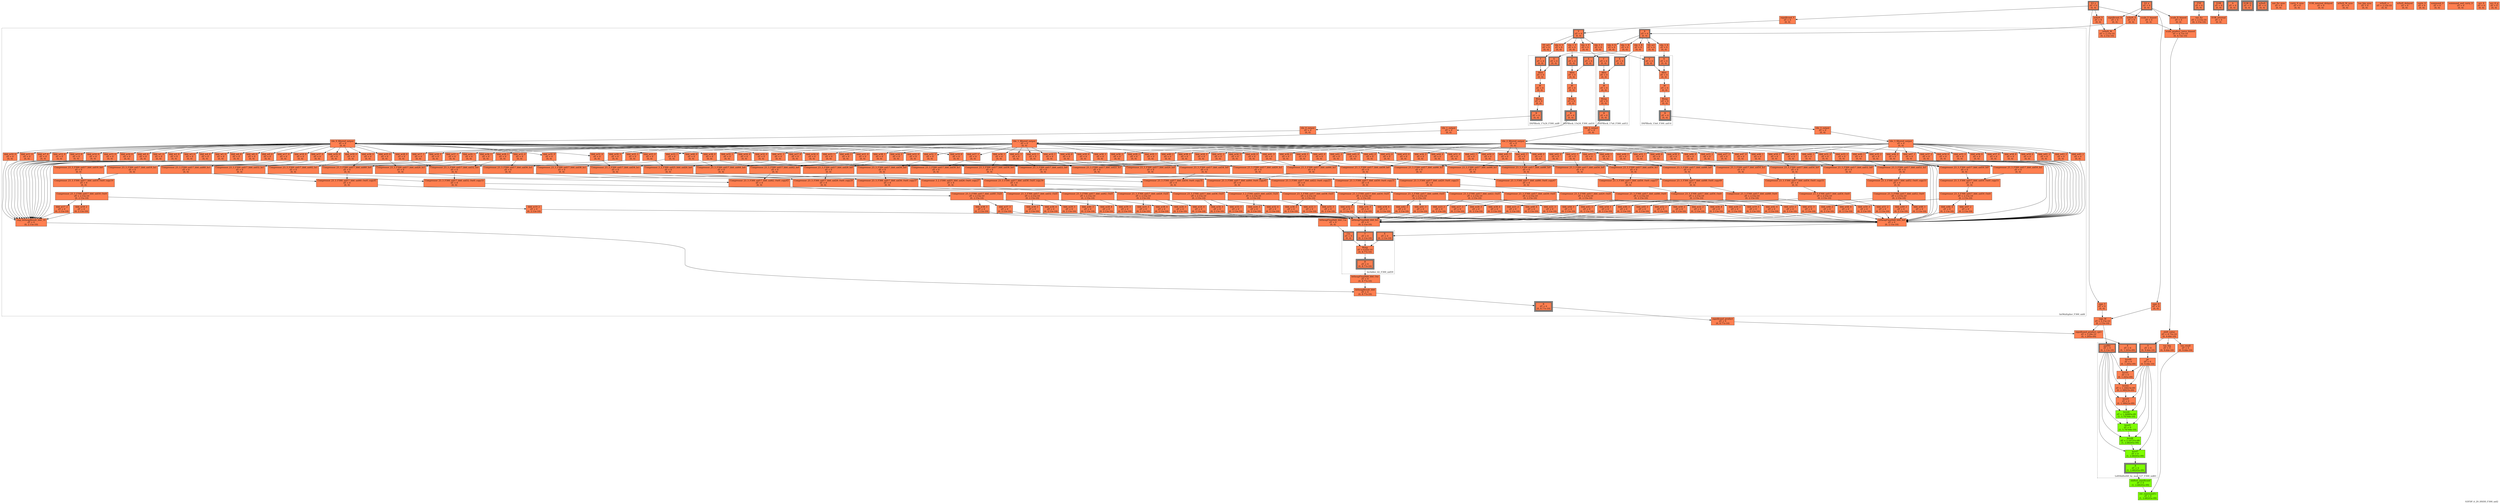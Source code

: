 digraph S3FDP_6_29_HSDD_F300_uid2
{
	//graph drawing options
	label=S3FDP_6_29_HSDD_F300_uid2;
	labelloc=bottom;
	labeljust=right;
	ratio=auto;
	nodesep=0.25;
	ranksep=0.5;

	//input/output signals of operator S3FDP_6_29_HSDD_F300_uid2
	S3_x__S3FDP_6_29_HSDD_F300_uid2 [ label="S3_x\ndT = 0\n(0, 0)", shape=box, color=black, style="bold, filled", fillcolor=coral, peripheries=2 ];
	S3_y__S3FDP_6_29_HSDD_F300_uid2 [ label="S3_y\ndT = 0\n(0, 0)", shape=box, color=black, style="bold, filled", fillcolor=coral, peripheries=2 ];
	FTZ__S3FDP_6_29_HSDD_F300_uid2 [ label="FTZ\ndT = 0\n(0, 0)", shape=box, color=black, style="bold, filled", fillcolor=coral, peripheries=2 ];
	EOB__S3FDP_6_29_HSDD_F300_uid2 [ label="EOB\ndT = 0\n(0, 0)", shape=box, color=black, style="bold, filled", fillcolor=coral, peripheries=2 ];
	A__S3FDP_6_29_HSDD_F300_uid2 [ label="A\ndT = 0\n(0, 0)", shape=box, color=black, style="bold, filled", fillcolor=coral, peripheries=3 ];
	EOB_Q__S3FDP_6_29_HSDD_F300_uid2 [ label="EOB_Q\ndT = 0\n(0, 0)", shape=box, color=black, style="bold, filled", fillcolor=coral, peripheries=3 ];
	isNaN__S3FDP_6_29_HSDD_F300_uid2 [ label="isNaN\ndT = 0\n(0, 0)", shape=box, color=black, style="bold, filled", fillcolor=coral, peripheries=3 ];
	{rank=same S3_x__S3FDP_6_29_HSDD_F300_uid2, S3_y__S3FDP_6_29_HSDD_F300_uid2, FTZ__S3FDP_6_29_HSDD_F300_uid2, EOB__S3FDP_6_29_HSDD_F300_uid2};
	{rank=same A__S3FDP_6_29_HSDD_F300_uid2, EOB_Q__S3FDP_6_29_HSDD_F300_uid2, isNaN__S3FDP_6_29_HSDD_F300_uid2};
	//internal signals of operator S3FDP_6_29_HSDD_F300_uid2
	sign_X__S3FDP_6_29_HSDD_F300_uid2 [ label="sign_X\ndT = 0\n(0, 0)", shape=box, color=black, style=filled, fillcolor=coral, peripheries=1 ];
	sign_Y__S3FDP_6_29_HSDD_F300_uid2 [ label="sign_Y\ndT = 0\n(0, 0)", shape=box, color=black, style=filled, fillcolor=coral, peripheries=1 ];
	sign_M__S3FDP_6_29_HSDD_F300_uid2 [ label="sign_M\ndT = 2.15e-10\n(0, 2.15e-10)", shape=box, color=black, style=filled, fillcolor=coral, peripheries=1 ];
	isNaN_X__S3FDP_6_29_HSDD_F300_uid2 [ label="isNaN_X\ndT = 0\n(0, 0)", shape=box, color=black, style=filled, fillcolor=coral, peripheries=1 ];
	isNaN_Y__S3FDP_6_29_HSDD_F300_uid2 [ label="isNaN_Y\ndT = 0\n(0, 0)", shape=box, color=black, style=filled, fillcolor=coral, peripheries=1 ];
	isNaN_M__S3FDP_6_29_HSDD_F300_uid2 [ label="isNaN_M\ndT = 2.15e-10\n(0, 2.15e-10)", shape=box, color=black, style=filled, fillcolor=coral, peripheries=1 ];
	significand_X__S3FDP_6_29_HSDD_F300_uid2 [ label="significand_X\ndT = 0\n(0, 0)", shape=box, color=black, style=filled, fillcolor=coral, peripheries=1 ];
	significand_Y__S3FDP_6_29_HSDD_F300_uid2 [ label="significand_Y\ndT = 0\n(0, 0)", shape=box, color=black, style=filled, fillcolor=coral, peripheries=1 ];
	significand_product__S3FDP_6_29_HSDD_F300_uid2 [ label="significand_product\ndT = 0\n(0, 8.77e-10)", shape=box, color=black, style=filled, fillcolor=coral, peripheries=1 ];
	scale_X_biased__S3FDP_6_29_HSDD_F300_uid2 [ label="scale_X_biased\ndT = 0\n(0, 0)", shape=box, color=black, style=filled, fillcolor=coral, peripheries=1 ];
	scale_Y_biased__S3FDP_6_29_HSDD_F300_uid2 [ label="scale_Y_biased\ndT = 0\n(0, 0)", shape=box, color=black, style=filled, fillcolor=coral, peripheries=1 ];
	scale_product_twice_biased__S3FDP_6_29_HSDD_F300_uid2 [ label="scale_product_twice_biased\ndT = 4.72e-10\n(0, 4.72e-10)", shape=box, color=black, style=filled, fillcolor=coral, peripheries=1 ];
	significand_product_cpt1__S3FDP_6_29_HSDD_F300_uid2 [ label="significand_product_cpt1\ndT = 3.28e-10\n(0, 1.205e-09)", shape=box, color=black, style=filled, fillcolor=coral, peripheries=1 ];
	shift_value__S3FDP_6_29_HSDD_F300_uid2 [ label="shift_value\ndT = 4.72e-10\n(0, 9.44e-10)", shape=box, color=black, style=filled, fillcolor=coral, peripheries=1 ];
	shifted_significand__S3FDP_6_29_HSDD_F300_uid2 [ label="shifted_significand\ndT = 0\n(1, 2.68205e-09)", shape=box, color=black, style=filled, fillcolor=chartreuse, peripheries=1 ];
	too_small__S3FDP_6_29_HSDD_F300_uid2 [ label="too_small\ndT = 0\n(0, 9.44e-10)", shape=box, color=black, style=filled, fillcolor=coral, peripheries=1 ];
	too_big__S3FDP_6_29_HSDD_F300_uid2 [ label="too_big\ndT = 0\n(0, 9.44e-10)", shape=box, color=black, style=filled, fillcolor=coral, peripheries=1 ];
	ext_summand1c__S3FDP_6_29_HSDD_F300_uid2 [ label="ext_summand1c\ndT = 0\n(1, 2.68205e-09)", shape=box, color=black, style=filled, fillcolor=chartreuse, peripheries=1 ];
	not_ftz__S3FDP_6_29_HSDD_F300_uid2 [ label="not_ftz\ndT = 2.15e-10\n(0, 2.15e-10)", shape=box, color=black, style=filled, fillcolor=coral, peripheries=1 ];
	EOB_internal__S3FDP_6_29_HSDD_F300_uid2 [ label="EOB_internal\ndT = 0\n(0, 0)", shape=box, color=black, style=filled, fillcolor=coral, peripheries=1 ];
	not_ftz_sync__S3FDP_6_29_HSDD_F300_uid2 [ label="not_ftz_sync\ndT = 0\n(0, 0)", shape=box, color=black, style=filled, fillcolor=coral, peripheries=1 ];
	carry_0_sync__S3FDP_6_29_HSDD_F300_uid2 [ label="carry_0_sync\ndT = 0\n(0, 0)", shape=box, color=black, style=filled, fillcolor=coral, peripheries=1 ];
	EOB_internal_delayed__S3FDP_6_29_HSDD_F300_uid2 [ label="EOB_internal_delayed\ndT = 0\n(0, 0)", shape=box, color=black, style=filled, fillcolor=coral, peripheries=1 ];
	isNaN_M_sync__S3FDP_6_29_HSDD_F300_uid2 [ label="isNaN_M_sync\ndT = 0\n(0, 0)", shape=box, color=black, style=filled, fillcolor=coral, peripheries=1 ];
	too_big_sync__S3FDP_6_29_HSDD_F300_uid2 [ label="too_big_sync\ndT = 0\n(0, 0)", shape=box, color=black, style=filled, fillcolor=coral, peripheries=1 ];
	isNaN_o__S3FDP_6_29_HSDD_F300_uid2 [ label="isNaN_o\ndT = 2.15e-10\n(0, 0)", shape=box, color=black, style=filled, fillcolor=coral, peripheries=1 ];
	isNaN_delayed__S3FDP_6_29_HSDD_F300_uid2 [ label="isNaN_delayed\ndT = 0\n(0, 0)", shape=box, color=black, style=filled, fillcolor=coral, peripheries=1 ];
	carry_0__S3FDP_6_29_HSDD_F300_uid2 [ label="carry_0\ndT = 0\n(0, 0)", shape=box, color=black, style=filled, fillcolor=coral, peripheries=1 ];
	summand_0__S3FDP_6_29_HSDD_F300_uid2 [ label="summand_0\ndT = 0\n(0, 0)", shape=box, color=black, style=filled, fillcolor=coral, peripheries=1 ];
	summand_and_carry_0__S3FDP_6_29_HSDD_F300_uid2 [ label="summand_and_carry_0\ndT = 0\n(0, 0)", shape=box, color=black, style=filled, fillcolor=coral, peripheries=1 ];
	acc_0__S3FDP_6_29_HSDD_F300_uid2 [ label="acc_0\ndT = 0\n(0, 0)", shape=box, color=black, style=filled, fillcolor=coral, peripheries=1 ];
	acc_0_q__S3FDP_6_29_HSDD_F300_uid2 [ label="acc_0_q\ndT = 0\n(0, 0)", shape=box, color=black, style=filled, fillcolor=coral, peripheries=1 ];

	//subcomponents of operator S3FDP_6_29_HSDD_F300_uid2

	subgraph cluster_IntMultiplier_F300_uid4
	{
		//graph drawing options
		label=IntMultiplier_F300_uid4;
		labelloc=bottom;
		labeljust=right;
		style="bold, dotted";
		ratio=auto;
		nodesep=0.25;
		ranksep=0.5;

		//input/output signals of operator IntMultiplier_F300_uid4
		X__IntMultiplier_F300_uid4 [ label="X\ndT = 0\n(0, 0)", shape=box, color=black, style="bold, filled", fillcolor=coral, peripheries=2 ];
		Y__IntMultiplier_F300_uid4 [ label="Y\ndT = 0\n(0, 0)", shape=box, color=black, style="bold, filled", fillcolor=coral, peripheries=2 ];
		R__IntMultiplier_F300_uid4 [ label="R\ndT = 0\n(0, 8.77e-10)", shape=box, color=black, style="bold, filled", fillcolor=coral, peripheries=3 ];
		{rank=same X__IntMultiplier_F300_uid4, Y__IntMultiplier_F300_uid4};
		{rank=same R__IntMultiplier_F300_uid4};
		//internal signals of operator IntMultiplier_F300_uid4
		XX_m5__IntMultiplier_F300_uid4 [ label="XX_m5\ndT = 0\n(0, 0)", shape=box, color=black, style=filled, fillcolor=coral, peripheries=1 ];
		YY_m5__IntMultiplier_F300_uid4 [ label="YY_m5\ndT = 0\n(0, 0)", shape=box, color=black, style=filled, fillcolor=coral, peripheries=1 ];
		tile_0_X__IntMultiplier_F300_uid4 [ label="tile_0_X\ndT = 0\n(0, 0)", shape=box, color=black, style=filled, fillcolor=coral, peripheries=1 ];
		tile_0_Y__IntMultiplier_F300_uid4 [ label="tile_0_Y\ndT = 0\n(0, 0)", shape=box, color=black, style=filled, fillcolor=coral, peripheries=1 ];
		tile_0_output__IntMultiplier_F300_uid4 [ label="tile_0_output\ndT = 0\n(0, 0)", shape=box, color=black, style=filled, fillcolor=coral, peripheries=1 ];
		tile_0_filtered_output__IntMultiplier_F300_uid4 [ label="tile_0_filtered_output\ndT = 0\n(0, 0)", shape=box, color=black, style=filled, fillcolor=coral, peripheries=1 ];
		bh6_w0_0__IntMultiplier_F300_uid4 [ label="bh6_w0_0\ndT = 0\n(0, 0)", shape=box, color=black, style=filled, fillcolor=coral, peripheries=1 ];
		bh6_w1_0__IntMultiplier_F300_uid4 [ label="bh6_w1_0\ndT = 0\n(0, 0)", shape=box, color=black, style=filled, fillcolor=coral, peripheries=1 ];
		bh6_w2_0__IntMultiplier_F300_uid4 [ label="bh6_w2_0\ndT = 0\n(0, 0)", shape=box, color=black, style=filled, fillcolor=coral, peripheries=1 ];
		bh6_w3_0__IntMultiplier_F300_uid4 [ label="bh6_w3_0\ndT = 0\n(0, 0)", shape=box, color=black, style=filled, fillcolor=coral, peripheries=1 ];
		bh6_w4_0__IntMultiplier_F300_uid4 [ label="bh6_w4_0\ndT = 0\n(0, 0)", shape=box, color=black, style=filled, fillcolor=coral, peripheries=1 ];
		bh6_w5_0__IntMultiplier_F300_uid4 [ label="bh6_w5_0\ndT = 0\n(0, 0)", shape=box, color=black, style=filled, fillcolor=coral, peripheries=1 ];
		bh6_w6_0__IntMultiplier_F300_uid4 [ label="bh6_w6_0\ndT = 0\n(0, 0)", shape=box, color=black, style=filled, fillcolor=coral, peripheries=1 ];
		bh6_w7_0__IntMultiplier_F300_uid4 [ label="bh6_w7_0\ndT = 0\n(0, 0)", shape=box, color=black, style=filled, fillcolor=coral, peripheries=1 ];
		bh6_w8_0__IntMultiplier_F300_uid4 [ label="bh6_w8_0\ndT = 0\n(0, 0)", shape=box, color=black, style=filled, fillcolor=coral, peripheries=1 ];
		bh6_w9_0__IntMultiplier_F300_uid4 [ label="bh6_w9_0\ndT = 0\n(0, 0)", shape=box, color=black, style=filled, fillcolor=coral, peripheries=1 ];
		bh6_w10_0__IntMultiplier_F300_uid4 [ label="bh6_w10_0\ndT = 0\n(0, 0)", shape=box, color=black, style=filled, fillcolor=coral, peripheries=1 ];
		bh6_w11_0__IntMultiplier_F300_uid4 [ label="bh6_w11_0\ndT = 0\n(0, 0)", shape=box, color=black, style=filled, fillcolor=coral, peripheries=1 ];
		bh6_w12_0__IntMultiplier_F300_uid4 [ label="bh6_w12_0\ndT = 0\n(0, 0)", shape=box, color=black, style=filled, fillcolor=coral, peripheries=1 ];
		bh6_w13_0__IntMultiplier_F300_uid4 [ label="bh6_w13_0\ndT = 0\n(0, 0)", shape=box, color=black, style=filled, fillcolor=coral, peripheries=1 ];
		bh6_w14_0__IntMultiplier_F300_uid4 [ label="bh6_w14_0\ndT = 0\n(0, 0)", shape=box, color=black, style=filled, fillcolor=coral, peripheries=1 ];
		bh6_w15_0__IntMultiplier_F300_uid4 [ label="bh6_w15_0\ndT = 0\n(0, 0)", shape=box, color=black, style=filled, fillcolor=coral, peripheries=1 ];
		bh6_w16_0__IntMultiplier_F300_uid4 [ label="bh6_w16_0\ndT = 0\n(0, 0)", shape=box, color=black, style=filled, fillcolor=coral, peripheries=1 ];
		bh6_w17_0__IntMultiplier_F300_uid4 [ label="bh6_w17_0\ndT = 0\n(0, 0)", shape=box, color=black, style=filled, fillcolor=coral, peripheries=1 ];
		bh6_w18_0__IntMultiplier_F300_uid4 [ label="bh6_w18_0\ndT = 0\n(0, 0)", shape=box, color=black, style=filled, fillcolor=coral, peripheries=1 ];
		bh6_w19_0__IntMultiplier_F300_uid4 [ label="bh6_w19_0\ndT = 0\n(0, 0)", shape=box, color=black, style=filled, fillcolor=coral, peripheries=1 ];
		bh6_w20_0__IntMultiplier_F300_uid4 [ label="bh6_w20_0\ndT = 0\n(0, 0)", shape=box, color=black, style=filled, fillcolor=coral, peripheries=1 ];
		bh6_w21_0__IntMultiplier_F300_uid4 [ label="bh6_w21_0\ndT = 0\n(0, 0)", shape=box, color=black, style=filled, fillcolor=coral, peripheries=1 ];
		bh6_w22_0__IntMultiplier_F300_uid4 [ label="bh6_w22_0\ndT = 0\n(0, 0)", shape=box, color=black, style=filled, fillcolor=coral, peripheries=1 ];
		bh6_w23_0__IntMultiplier_F300_uid4 [ label="bh6_w23_0\ndT = 0\n(0, 0)", shape=box, color=black, style=filled, fillcolor=coral, peripheries=1 ];
		bh6_w24_0__IntMultiplier_F300_uid4 [ label="bh6_w24_0\ndT = 0\n(0, 0)", shape=box, color=black, style=filled, fillcolor=coral, peripheries=1 ];
		bh6_w25_0__IntMultiplier_F300_uid4 [ label="bh6_w25_0\ndT = 0\n(0, 0)", shape=box, color=black, style=filled, fillcolor=coral, peripheries=1 ];
		bh6_w26_0__IntMultiplier_F300_uid4 [ label="bh6_w26_0\ndT = 0\n(0, 0)", shape=box, color=black, style=filled, fillcolor=coral, peripheries=1 ];
		bh6_w27_0__IntMultiplier_F300_uid4 [ label="bh6_w27_0\ndT = 0\n(0, 0)", shape=box, color=black, style=filled, fillcolor=coral, peripheries=1 ];
		bh6_w28_0__IntMultiplier_F300_uid4 [ label="bh6_w28_0\ndT = 0\n(0, 0)", shape=box, color=black, style=filled, fillcolor=coral, peripheries=1 ];
		bh6_w29_0__IntMultiplier_F300_uid4 [ label="bh6_w29_0\ndT = 0\n(0, 0)", shape=box, color=black, style=filled, fillcolor=coral, peripheries=1 ];
		bh6_w30_0__IntMultiplier_F300_uid4 [ label="bh6_w30_0\ndT = 0\n(0, 0)", shape=box, color=black, style=filled, fillcolor=coral, peripheries=1 ];
		bh6_w31_0__IntMultiplier_F300_uid4 [ label="bh6_w31_0\ndT = 0\n(0, 0)", shape=box, color=black, style=filled, fillcolor=coral, peripheries=1 ];
		bh6_w32_0__IntMultiplier_F300_uid4 [ label="bh6_w32_0\ndT = 0\n(0, 0)", shape=box, color=black, style=filled, fillcolor=coral, peripheries=1 ];
		bh6_w33_0__IntMultiplier_F300_uid4 [ label="bh6_w33_0\ndT = 0\n(0, 0)", shape=box, color=black, style=filled, fillcolor=coral, peripheries=1 ];
		bh6_w34_0__IntMultiplier_F300_uid4 [ label="bh6_w34_0\ndT = 0\n(0, 0)", shape=box, color=black, style=filled, fillcolor=coral, peripheries=1 ];
		bh6_w35_0__IntMultiplier_F300_uid4 [ label="bh6_w35_0\ndT = 0\n(0, 0)", shape=box, color=black, style=filled, fillcolor=coral, peripheries=1 ];
		bh6_w36_0__IntMultiplier_F300_uid4 [ label="bh6_w36_0\ndT = 0\n(0, 0)", shape=box, color=black, style=filled, fillcolor=coral, peripheries=1 ];
		bh6_w37_0__IntMultiplier_F300_uid4 [ label="bh6_w37_0\ndT = 0\n(0, 0)", shape=box, color=black, style=filled, fillcolor=coral, peripheries=1 ];
		bh6_w38_0__IntMultiplier_F300_uid4 [ label="bh6_w38_0\ndT = 0\n(0, 0)", shape=box, color=black, style=filled, fillcolor=coral, peripheries=1 ];
		bh6_w39_0__IntMultiplier_F300_uid4 [ label="bh6_w39_0\ndT = 0\n(0, 0)", shape=box, color=black, style=filled, fillcolor=coral, peripheries=1 ];
		bh6_w40_0__IntMultiplier_F300_uid4 [ label="bh6_w40_0\ndT = 0\n(0, 0)", shape=box, color=black, style=filled, fillcolor=coral, peripheries=1 ];
		tile_1_X__IntMultiplier_F300_uid4 [ label="tile_1_X\ndT = 0\n(0, 0)", shape=box, color=black, style=filled, fillcolor=coral, peripheries=1 ];
		tile_1_Y__IntMultiplier_F300_uid4 [ label="tile_1_Y\ndT = 0\n(0, 0)", shape=box, color=black, style=filled, fillcolor=coral, peripheries=1 ];
		tile_1_output__IntMultiplier_F300_uid4 [ label="tile_1_output\ndT = 0\n(0, 0)", shape=box, color=black, style=filled, fillcolor=coral, peripheries=1 ];
		tile_1_filtered_output__IntMultiplier_F300_uid4 [ label="tile_1_filtered_output\ndT = 0\n(0, 0)", shape=box, color=black, style=filled, fillcolor=coral, peripheries=1 ];
		bh6_w17_1__IntMultiplier_F300_uid4 [ label="bh6_w17_1\ndT = 0\n(0, 0)", shape=box, color=black, style=filled, fillcolor=coral, peripheries=1 ];
		bh6_w18_1__IntMultiplier_F300_uid4 [ label="bh6_w18_1\ndT = 0\n(0, 0)", shape=box, color=black, style=filled, fillcolor=coral, peripheries=1 ];
		bh6_w19_1__IntMultiplier_F300_uid4 [ label="bh6_w19_1\ndT = 0\n(0, 0)", shape=box, color=black, style=filled, fillcolor=coral, peripheries=1 ];
		bh6_w20_1__IntMultiplier_F300_uid4 [ label="bh6_w20_1\ndT = 0\n(0, 0)", shape=box, color=black, style=filled, fillcolor=coral, peripheries=1 ];
		bh6_w21_1__IntMultiplier_F300_uid4 [ label="bh6_w21_1\ndT = 0\n(0, 0)", shape=box, color=black, style=filled, fillcolor=coral, peripheries=1 ];
		bh6_w22_1__IntMultiplier_F300_uid4 [ label="bh6_w22_1\ndT = 0\n(0, 0)", shape=box, color=black, style=filled, fillcolor=coral, peripheries=1 ];
		bh6_w23_1__IntMultiplier_F300_uid4 [ label="bh6_w23_1\ndT = 0\n(0, 0)", shape=box, color=black, style=filled, fillcolor=coral, peripheries=1 ];
		bh6_w24_1__IntMultiplier_F300_uid4 [ label="bh6_w24_1\ndT = 0\n(0, 0)", shape=box, color=black, style=filled, fillcolor=coral, peripheries=1 ];
		bh6_w25_1__IntMultiplier_F300_uid4 [ label="bh6_w25_1\ndT = 0\n(0, 0)", shape=box, color=black, style=filled, fillcolor=coral, peripheries=1 ];
		bh6_w26_1__IntMultiplier_F300_uid4 [ label="bh6_w26_1\ndT = 0\n(0, 0)", shape=box, color=black, style=filled, fillcolor=coral, peripheries=1 ];
		bh6_w27_1__IntMultiplier_F300_uid4 [ label="bh6_w27_1\ndT = 0\n(0, 0)", shape=box, color=black, style=filled, fillcolor=coral, peripheries=1 ];
		bh6_w28_1__IntMultiplier_F300_uid4 [ label="bh6_w28_1\ndT = 0\n(0, 0)", shape=box, color=black, style=filled, fillcolor=coral, peripheries=1 ];
		bh6_w29_1__IntMultiplier_F300_uid4 [ label="bh6_w29_1\ndT = 0\n(0, 0)", shape=box, color=black, style=filled, fillcolor=coral, peripheries=1 ];
		bh6_w30_1__IntMultiplier_F300_uid4 [ label="bh6_w30_1\ndT = 0\n(0, 0)", shape=box, color=black, style=filled, fillcolor=coral, peripheries=1 ];
		bh6_w31_1__IntMultiplier_F300_uid4 [ label="bh6_w31_1\ndT = 0\n(0, 0)", shape=box, color=black, style=filled, fillcolor=coral, peripheries=1 ];
		bh6_w32_1__IntMultiplier_F300_uid4 [ label="bh6_w32_1\ndT = 0\n(0, 0)", shape=box, color=black, style=filled, fillcolor=coral, peripheries=1 ];
		bh6_w33_1__IntMultiplier_F300_uid4 [ label="bh6_w33_1\ndT = 0\n(0, 0)", shape=box, color=black, style=filled, fillcolor=coral, peripheries=1 ];
		bh6_w34_1__IntMultiplier_F300_uid4 [ label="bh6_w34_1\ndT = 0\n(0, 0)", shape=box, color=black, style=filled, fillcolor=coral, peripheries=1 ];
		bh6_w35_1__IntMultiplier_F300_uid4 [ label="bh6_w35_1\ndT = 0\n(0, 0)", shape=box, color=black, style=filled, fillcolor=coral, peripheries=1 ];
		bh6_w36_1__IntMultiplier_F300_uid4 [ label="bh6_w36_1\ndT = 0\n(0, 0)", shape=box, color=black, style=filled, fillcolor=coral, peripheries=1 ];
		bh6_w37_1__IntMultiplier_F300_uid4 [ label="bh6_w37_1\ndT = 0\n(0, 0)", shape=box, color=black, style=filled, fillcolor=coral, peripheries=1 ];
		bh6_w38_1__IntMultiplier_F300_uid4 [ label="bh6_w38_1\ndT = 0\n(0, 0)", shape=box, color=black, style=filled, fillcolor=coral, peripheries=1 ];
		bh6_w39_1__IntMultiplier_F300_uid4 [ label="bh6_w39_1\ndT = 0\n(0, 0)", shape=box, color=black, style=filled, fillcolor=coral, peripheries=1 ];
		bh6_w40_1__IntMultiplier_F300_uid4 [ label="bh6_w40_1\ndT = 0\n(0, 0)", shape=box, color=black, style=filled, fillcolor=coral, peripheries=1 ];
		bh6_w41_0__IntMultiplier_F300_uid4 [ label="bh6_w41_0\ndT = 0\n(0, 0)", shape=box, color=black, style=filled, fillcolor=coral, peripheries=1 ];
		bh6_w42_0__IntMultiplier_F300_uid4 [ label="bh6_w42_0\ndT = 0\n(0, 0)", shape=box, color=black, style=filled, fillcolor=coral, peripheries=1 ];
		bh6_w43_0__IntMultiplier_F300_uid4 [ label="bh6_w43_0\ndT = 0\n(0, 0)", shape=box, color=black, style=filled, fillcolor=coral, peripheries=1 ];
		bh6_w44_0__IntMultiplier_F300_uid4 [ label="bh6_w44_0\ndT = 0\n(0, 0)", shape=box, color=black, style=filled, fillcolor=coral, peripheries=1 ];
		bh6_w45_0__IntMultiplier_F300_uid4 [ label="bh6_w45_0\ndT = 0\n(0, 0)", shape=box, color=black, style=filled, fillcolor=coral, peripheries=1 ];
		bh6_w46_0__IntMultiplier_F300_uid4 [ label="bh6_w46_0\ndT = 0\n(0, 0)", shape=box, color=black, style=filled, fillcolor=coral, peripheries=1 ];
		bh6_w47_0__IntMultiplier_F300_uid4 [ label="bh6_w47_0\ndT = 0\n(0, 0)", shape=box, color=black, style=filled, fillcolor=coral, peripheries=1 ];
		bh6_w48_0__IntMultiplier_F300_uid4 [ label="bh6_w48_0\ndT = 0\n(0, 0)", shape=box, color=black, style=filled, fillcolor=coral, peripheries=1 ];
		bh6_w49_0__IntMultiplier_F300_uid4 [ label="bh6_w49_0\ndT = 0\n(0, 0)", shape=box, color=black, style=filled, fillcolor=coral, peripheries=1 ];
		bh6_w50_0__IntMultiplier_F300_uid4 [ label="bh6_w50_0\ndT = 0\n(0, 0)", shape=box, color=black, style=filled, fillcolor=coral, peripheries=1 ];
		bh6_w51_0__IntMultiplier_F300_uid4 [ label="bh6_w51_0\ndT = 0\n(0, 0)", shape=box, color=black, style=filled, fillcolor=coral, peripheries=1 ];
		bh6_w52_0__IntMultiplier_F300_uid4 [ label="bh6_w52_0\ndT = 0\n(0, 0)", shape=box, color=black, style=filled, fillcolor=coral, peripheries=1 ];
		bh6_w53_0__IntMultiplier_F300_uid4 [ label="bh6_w53_0\ndT = 0\n(0, 0)", shape=box, color=black, style=filled, fillcolor=coral, peripheries=1 ];
		tile_2_X__IntMultiplier_F300_uid4 [ label="tile_2_X\ndT = 0\n(0, 0)", shape=box, color=black, style=filled, fillcolor=coral, peripheries=1 ];
		tile_2_Y__IntMultiplier_F300_uid4 [ label="tile_2_Y\ndT = 0\n(0, 0)", shape=box, color=black, style=filled, fillcolor=coral, peripheries=1 ];
		tile_2_output__IntMultiplier_F300_uid4 [ label="tile_2_output\ndT = 0\n(0, 0)", shape=box, color=black, style=filled, fillcolor=coral, peripheries=1 ];
		tile_2_filtered_output__IntMultiplier_F300_uid4 [ label="tile_2_filtered_output\ndT = 0\n(0, 0)", shape=box, color=black, style=filled, fillcolor=coral, peripheries=1 ];
		bh6_w24_2__IntMultiplier_F300_uid4 [ label="bh6_w24_2\ndT = 0\n(0, 0)", shape=box, color=black, style=filled, fillcolor=coral, peripheries=1 ];
		bh6_w25_2__IntMultiplier_F300_uid4 [ label="bh6_w25_2\ndT = 0\n(0, 0)", shape=box, color=black, style=filled, fillcolor=coral, peripheries=1 ];
		bh6_w26_2__IntMultiplier_F300_uid4 [ label="bh6_w26_2\ndT = 0\n(0, 0)", shape=box, color=black, style=filled, fillcolor=coral, peripheries=1 ];
		bh6_w27_2__IntMultiplier_F300_uid4 [ label="bh6_w27_2\ndT = 0\n(0, 0)", shape=box, color=black, style=filled, fillcolor=coral, peripheries=1 ];
		bh6_w28_2__IntMultiplier_F300_uid4 [ label="bh6_w28_2\ndT = 0\n(0, 0)", shape=box, color=black, style=filled, fillcolor=coral, peripheries=1 ];
		bh6_w29_2__IntMultiplier_F300_uid4 [ label="bh6_w29_2\ndT = 0\n(0, 0)", shape=box, color=black, style=filled, fillcolor=coral, peripheries=1 ];
		bh6_w30_2__IntMultiplier_F300_uid4 [ label="bh6_w30_2\ndT = 0\n(0, 0)", shape=box, color=black, style=filled, fillcolor=coral, peripheries=1 ];
		bh6_w31_2__IntMultiplier_F300_uid4 [ label="bh6_w31_2\ndT = 0\n(0, 0)", shape=box, color=black, style=filled, fillcolor=coral, peripheries=1 ];
		bh6_w32_2__IntMultiplier_F300_uid4 [ label="bh6_w32_2\ndT = 0\n(0, 0)", shape=box, color=black, style=filled, fillcolor=coral, peripheries=1 ];
		bh6_w33_2__IntMultiplier_F300_uid4 [ label="bh6_w33_2\ndT = 0\n(0, 0)", shape=box, color=black, style=filled, fillcolor=coral, peripheries=1 ];
		bh6_w34_2__IntMultiplier_F300_uid4 [ label="bh6_w34_2\ndT = 0\n(0, 0)", shape=box, color=black, style=filled, fillcolor=coral, peripheries=1 ];
		bh6_w35_2__IntMultiplier_F300_uid4 [ label="bh6_w35_2\ndT = 0\n(0, 0)", shape=box, color=black, style=filled, fillcolor=coral, peripheries=1 ];
		bh6_w36_2__IntMultiplier_F300_uid4 [ label="bh6_w36_2\ndT = 0\n(0, 0)", shape=box, color=black, style=filled, fillcolor=coral, peripheries=1 ];
		bh6_w37_2__IntMultiplier_F300_uid4 [ label="bh6_w37_2\ndT = 0\n(0, 0)", shape=box, color=black, style=filled, fillcolor=coral, peripheries=1 ];
		bh6_w38_2__IntMultiplier_F300_uid4 [ label="bh6_w38_2\ndT = 0\n(0, 0)", shape=box, color=black, style=filled, fillcolor=coral, peripheries=1 ];
		bh6_w39_2__IntMultiplier_F300_uid4 [ label="bh6_w39_2\ndT = 0\n(0, 0)", shape=box, color=black, style=filled, fillcolor=coral, peripheries=1 ];
		bh6_w40_2__IntMultiplier_F300_uid4 [ label="bh6_w40_2\ndT = 0\n(0, 0)", shape=box, color=black, style=filled, fillcolor=coral, peripheries=1 ];
		bh6_w41_1__IntMultiplier_F300_uid4 [ label="bh6_w41_1\ndT = 0\n(0, 0)", shape=box, color=black, style=filled, fillcolor=coral, peripheries=1 ];
		bh6_w42_1__IntMultiplier_F300_uid4 [ label="bh6_w42_1\ndT = 0\n(0, 0)", shape=box, color=black, style=filled, fillcolor=coral, peripheries=1 ];
		bh6_w43_1__IntMultiplier_F300_uid4 [ label="bh6_w43_1\ndT = 0\n(0, 0)", shape=box, color=black, style=filled, fillcolor=coral, peripheries=1 ];
		bh6_w44_1__IntMultiplier_F300_uid4 [ label="bh6_w44_1\ndT = 0\n(0, 0)", shape=box, color=black, style=filled, fillcolor=coral, peripheries=1 ];
		bh6_w45_1__IntMultiplier_F300_uid4 [ label="bh6_w45_1\ndT = 0\n(0, 0)", shape=box, color=black, style=filled, fillcolor=coral, peripheries=1 ];
		bh6_w46_1__IntMultiplier_F300_uid4 [ label="bh6_w46_1\ndT = 0\n(0, 0)", shape=box, color=black, style=filled, fillcolor=coral, peripheries=1 ];
		tile_3_X__IntMultiplier_F300_uid4 [ label="tile_3_X\ndT = 0\n(0, 0)", shape=box, color=black, style=filled, fillcolor=coral, peripheries=1 ];
		tile_3_Y__IntMultiplier_F300_uid4 [ label="tile_3_Y\ndT = 0\n(0, 0)", shape=box, color=black, style=filled, fillcolor=coral, peripheries=1 ];
		tile_3_output__IntMultiplier_F300_uid4 [ label="tile_3_output\ndT = 0\n(0, 0)", shape=box, color=black, style=filled, fillcolor=coral, peripheries=1 ];
		tile_3_filtered_output__IntMultiplier_F300_uid4 [ label="tile_3_filtered_output\ndT = 0\n(0, 0)", shape=box, color=black, style=filled, fillcolor=coral, peripheries=1 ];
		bh6_w41_2__IntMultiplier_F300_uid4 [ label="bh6_w41_2\ndT = 0\n(0, 0)", shape=box, color=black, style=filled, fillcolor=coral, peripheries=1 ];
		bh6_w42_2__IntMultiplier_F300_uid4 [ label="bh6_w42_2\ndT = 0\n(0, 0)", shape=box, color=black, style=filled, fillcolor=coral, peripheries=1 ];
		bh6_w43_2__IntMultiplier_F300_uid4 [ label="bh6_w43_2\ndT = 0\n(0, 0)", shape=box, color=black, style=filled, fillcolor=coral, peripheries=1 ];
		bh6_w44_2__IntMultiplier_F300_uid4 [ label="bh6_w44_2\ndT = 0\n(0, 0)", shape=box, color=black, style=filled, fillcolor=coral, peripheries=1 ];
		bh6_w45_2__IntMultiplier_F300_uid4 [ label="bh6_w45_2\ndT = 0\n(0, 0)", shape=box, color=black, style=filled, fillcolor=coral, peripheries=1 ];
		bh6_w46_2__IntMultiplier_F300_uid4 [ label="bh6_w46_2\ndT = 0\n(0, 0)", shape=box, color=black, style=filled, fillcolor=coral, peripheries=1 ];
		bh6_w47_1__IntMultiplier_F300_uid4 [ label="bh6_w47_1\ndT = 0\n(0, 0)", shape=box, color=black, style=filled, fillcolor=coral, peripheries=1 ];
		bh6_w48_1__IntMultiplier_F300_uid4 [ label="bh6_w48_1\ndT = 0\n(0, 0)", shape=box, color=black, style=filled, fillcolor=coral, peripheries=1 ];
		bh6_w49_1__IntMultiplier_F300_uid4 [ label="bh6_w49_1\ndT = 0\n(0, 0)", shape=box, color=black, style=filled, fillcolor=coral, peripheries=1 ];
		bh6_w50_1__IntMultiplier_F300_uid4 [ label="bh6_w50_1\ndT = 0\n(0, 0)", shape=box, color=black, style=filled, fillcolor=coral, peripheries=1 ];
		bh6_w51_1__IntMultiplier_F300_uid4 [ label="bh6_w51_1\ndT = 0\n(0, 0)", shape=box, color=black, style=filled, fillcolor=coral, peripheries=1 ];
		bh6_w52_1__IntMultiplier_F300_uid4 [ label="bh6_w52_1\ndT = 0\n(0, 0)", shape=box, color=black, style=filled, fillcolor=coral, peripheries=1 ];
		bh6_w53_1__IntMultiplier_F300_uid4 [ label="bh6_w53_1\ndT = 0\n(0, 0)", shape=box, color=black, style=filled, fillcolor=coral, peripheries=1 ];
		bh6_w54_0__IntMultiplier_F300_uid4 [ label="bh6_w54_0\ndT = 0\n(0, 0)", shape=box, color=black, style=filled, fillcolor=coral, peripheries=1 ];
		bh6_w55_0__IntMultiplier_F300_uid4 [ label="bh6_w55_0\ndT = 0\n(0, 0)", shape=box, color=black, style=filled, fillcolor=coral, peripheries=1 ];
		bh6_w56_0__IntMultiplier_F300_uid4 [ label="bh6_w56_0\ndT = 0\n(0, 0)", shape=box, color=black, style=filled, fillcolor=coral, peripheries=1 ];
		bh6_w57_0__IntMultiplier_F300_uid4 [ label="bh6_w57_0\ndT = 0\n(0, 0)", shape=box, color=black, style=filled, fillcolor=coral, peripheries=1 ];
		bh6_w58_0__IntMultiplier_F300_uid4 [ label="bh6_w58_0\ndT = 0\n(0, 0)", shape=box, color=black, style=filled, fillcolor=coral, peripheries=1 ];
		bh6_w59_0__IntMultiplier_F300_uid4 [ label="bh6_w59_0\ndT = 0\n(0, 0)", shape=box, color=black, style=filled, fillcolor=coral, peripheries=1 ];
		Compressor_23_3_F300_uid17_bh6_uid18_In0__IntMultiplier_F300_uid4 [ label="Compressor_23_3_F300_uid17_bh6_uid18_In0\ndT = 0\n(0, 0)", shape=box, color=black, style=filled, fillcolor=coral, peripheries=1 ];
		Compressor_23_3_F300_uid17_bh6_uid18_In1__IntMultiplier_F300_uid4 [ label="Compressor_23_3_F300_uid17_bh6_uid18_In1\ndT = 0\n(0, 0)", shape=box, color=black, style=filled, fillcolor=coral, peripheries=1 ];
		Compressor_23_3_F300_uid17_bh6_uid18_Out0__IntMultiplier_F300_uid4 [ label="Compressor_23_3_F300_uid17_bh6_uid18_Out0\ndT = 2.15e-10\n(0, 2.15e-10)", shape=box, color=black, style=filled, fillcolor=coral, peripheries=1 ];
		Compressor_23_3_F300_uid17_bh6_uid18_Out0_copy19__IntMultiplier_F300_uid4 [ label="Compressor_23_3_F300_uid17_bh6_uid18_Out0_copy19\ndT = 0\n(0, 0)", shape=box, color=black, style=filled, fillcolor=coral, peripheries=1 ];
		bh6_w17_2__IntMultiplier_F300_uid4 [ label="bh6_w17_2\ndT = 0\n(0, 2.15e-10)", shape=box, color=black, style=filled, fillcolor=coral, peripheries=1 ];
		bh6_w18_2__IntMultiplier_F300_uid4 [ label="bh6_w18_2\ndT = 0\n(0, 2.15e-10)", shape=box, color=black, style=filled, fillcolor=coral, peripheries=1 ];
		bh6_w19_2__IntMultiplier_F300_uid4 [ label="bh6_w19_2\ndT = 0\n(0, 2.15e-10)", shape=box, color=black, style=filled, fillcolor=coral, peripheries=1 ];
		Compressor_23_3_F300_uid17_bh6_uid20_In0__IntMultiplier_F300_uid4 [ label="Compressor_23_3_F300_uid17_bh6_uid20_In0\ndT = 0\n(0, 0)", shape=box, color=black, style=filled, fillcolor=coral, peripheries=1 ];
		Compressor_23_3_F300_uid17_bh6_uid20_In1__IntMultiplier_F300_uid4 [ label="Compressor_23_3_F300_uid17_bh6_uid20_In1\ndT = 0\n(0, 0)", shape=box, color=black, style=filled, fillcolor=coral, peripheries=1 ];
		Compressor_23_3_F300_uid17_bh6_uid20_Out0__IntMultiplier_F300_uid4 [ label="Compressor_23_3_F300_uid17_bh6_uid20_Out0\ndT = 2.15e-10\n(0, 2.15e-10)", shape=box, color=black, style=filled, fillcolor=coral, peripheries=1 ];
		Compressor_23_3_F300_uid17_bh6_uid20_Out0_copy21__IntMultiplier_F300_uid4 [ label="Compressor_23_3_F300_uid17_bh6_uid20_Out0_copy21\ndT = 0\n(0, 0)", shape=box, color=black, style=filled, fillcolor=coral, peripheries=1 ];
		bh6_w19_3__IntMultiplier_F300_uid4 [ label="bh6_w19_3\ndT = 0\n(0, 2.15e-10)", shape=box, color=black, style=filled, fillcolor=coral, peripheries=1 ];
		bh6_w20_2__IntMultiplier_F300_uid4 [ label="bh6_w20_2\ndT = 0\n(0, 2.15e-10)", shape=box, color=black, style=filled, fillcolor=coral, peripheries=1 ];
		bh6_w21_2__IntMultiplier_F300_uid4 [ label="bh6_w21_2\ndT = 0\n(0, 2.15e-10)", shape=box, color=black, style=filled, fillcolor=coral, peripheries=1 ];
		Compressor_23_3_F300_uid17_bh6_uid22_In0__IntMultiplier_F300_uid4 [ label="Compressor_23_3_F300_uid17_bh6_uid22_In0\ndT = 0\n(0, 0)", shape=box, color=black, style=filled, fillcolor=coral, peripheries=1 ];
		Compressor_23_3_F300_uid17_bh6_uid22_In1__IntMultiplier_F300_uid4 [ label="Compressor_23_3_F300_uid17_bh6_uid22_In1\ndT = 0\n(0, 0)", shape=box, color=black, style=filled, fillcolor=coral, peripheries=1 ];
		Compressor_23_3_F300_uid17_bh6_uid22_Out0__IntMultiplier_F300_uid4 [ label="Compressor_23_3_F300_uid17_bh6_uid22_Out0\ndT = 2.15e-10\n(0, 2.15e-10)", shape=box, color=black, style=filled, fillcolor=coral, peripheries=1 ];
		Compressor_23_3_F300_uid17_bh6_uid22_Out0_copy23__IntMultiplier_F300_uid4 [ label="Compressor_23_3_F300_uid17_bh6_uid22_Out0_copy23\ndT = 0\n(0, 0)", shape=box, color=black, style=filled, fillcolor=coral, peripheries=1 ];
		bh6_w21_3__IntMultiplier_F300_uid4 [ label="bh6_w21_3\ndT = 0\n(0, 2.15e-10)", shape=box, color=black, style=filled, fillcolor=coral, peripheries=1 ];
		bh6_w22_2__IntMultiplier_F300_uid4 [ label="bh6_w22_2\ndT = 0\n(0, 2.15e-10)", shape=box, color=black, style=filled, fillcolor=coral, peripheries=1 ];
		bh6_w23_2__IntMultiplier_F300_uid4 [ label="bh6_w23_2\ndT = 0\n(0, 2.15e-10)", shape=box, color=black, style=filled, fillcolor=coral, peripheries=1 ];
		Compressor_3_2_F300_uid25_bh6_uid26_In0__IntMultiplier_F300_uid4 [ label="Compressor_3_2_F300_uid25_bh6_uid26_In0\ndT = 0\n(0, 0)", shape=box, color=black, style=filled, fillcolor=coral, peripheries=1 ];
		Compressor_3_2_F300_uid25_bh6_uid26_Out0__IntMultiplier_F300_uid4 [ label="Compressor_3_2_F300_uid25_bh6_uid26_Out0\ndT = 2.15e-10\n(0, 2.15e-10)", shape=box, color=black, style=filled, fillcolor=coral, peripheries=1 ];
		Compressor_3_2_F300_uid25_bh6_uid26_Out0_copy27__IntMultiplier_F300_uid4 [ label="Compressor_3_2_F300_uid25_bh6_uid26_Out0_copy27\ndT = 0\n(0, 0)", shape=box, color=black, style=filled, fillcolor=coral, peripheries=1 ];
		bh6_w23_3__IntMultiplier_F300_uid4 [ label="bh6_w23_3\ndT = 0\n(0, 2.15e-10)", shape=box, color=black, style=filled, fillcolor=coral, peripheries=1 ];
		bh6_w24_3__IntMultiplier_F300_uid4 [ label="bh6_w24_3\ndT = 0\n(0, 2.15e-10)", shape=box, color=black, style=filled, fillcolor=coral, peripheries=1 ];
		Compressor_23_3_F300_uid17_bh6_uid28_In0__IntMultiplier_F300_uid4 [ label="Compressor_23_3_F300_uid17_bh6_uid28_In0\ndT = 0\n(0, 0)", shape=box, color=black, style=filled, fillcolor=coral, peripheries=1 ];
		Compressor_23_3_F300_uid17_bh6_uid28_In1__IntMultiplier_F300_uid4 [ label="Compressor_23_3_F300_uid17_bh6_uid28_In1\ndT = 0\n(0, 0)", shape=box, color=black, style=filled, fillcolor=coral, peripheries=1 ];
		Compressor_23_3_F300_uid17_bh6_uid28_Out0__IntMultiplier_F300_uid4 [ label="Compressor_23_3_F300_uid17_bh6_uid28_Out0\ndT = 2.15e-10\n(0, 2.15e-10)", shape=box, color=black, style=filled, fillcolor=coral, peripheries=1 ];
		Compressor_23_3_F300_uid17_bh6_uid28_Out0_copy29__IntMultiplier_F300_uid4 [ label="Compressor_23_3_F300_uid17_bh6_uid28_Out0_copy29\ndT = 0\n(0, 0)", shape=box, color=black, style=filled, fillcolor=coral, peripheries=1 ];
		bh6_w24_4__IntMultiplier_F300_uid4 [ label="bh6_w24_4\ndT = 0\n(0, 2.15e-10)", shape=box, color=black, style=filled, fillcolor=coral, peripheries=1 ];
		bh6_w25_3__IntMultiplier_F300_uid4 [ label="bh6_w25_3\ndT = 0\n(0, 2.15e-10)", shape=box, color=black, style=filled, fillcolor=coral, peripheries=1 ];
		bh6_w26_3__IntMultiplier_F300_uid4 [ label="bh6_w26_3\ndT = 0\n(0, 2.15e-10)", shape=box, color=black, style=filled, fillcolor=coral, peripheries=1 ];
		Compressor_23_3_F300_uid17_bh6_uid30_In0__IntMultiplier_F300_uid4 [ label="Compressor_23_3_F300_uid17_bh6_uid30_In0\ndT = 0\n(0, 0)", shape=box, color=black, style=filled, fillcolor=coral, peripheries=1 ];
		Compressor_23_3_F300_uid17_bh6_uid30_In1__IntMultiplier_F300_uid4 [ label="Compressor_23_3_F300_uid17_bh6_uid30_In1\ndT = 0\n(0, 0)", shape=box, color=black, style=filled, fillcolor=coral, peripheries=1 ];
		Compressor_23_3_F300_uid17_bh6_uid30_Out0__IntMultiplier_F300_uid4 [ label="Compressor_23_3_F300_uid17_bh6_uid30_Out0\ndT = 2.15e-10\n(0, 2.15e-10)", shape=box, color=black, style=filled, fillcolor=coral, peripheries=1 ];
		Compressor_23_3_F300_uid17_bh6_uid30_Out0_copy31__IntMultiplier_F300_uid4 [ label="Compressor_23_3_F300_uid17_bh6_uid30_Out0_copy31\ndT = 0\n(0, 0)", shape=box, color=black, style=filled, fillcolor=coral, peripheries=1 ];
		bh6_w26_4__IntMultiplier_F300_uid4 [ label="bh6_w26_4\ndT = 0\n(0, 2.15e-10)", shape=box, color=black, style=filled, fillcolor=coral, peripheries=1 ];
		bh6_w27_3__IntMultiplier_F300_uid4 [ label="bh6_w27_3\ndT = 0\n(0, 2.15e-10)", shape=box, color=black, style=filled, fillcolor=coral, peripheries=1 ];
		bh6_w28_3__IntMultiplier_F300_uid4 [ label="bh6_w28_3\ndT = 0\n(0, 2.15e-10)", shape=box, color=black, style=filled, fillcolor=coral, peripheries=1 ];
		Compressor_23_3_F300_uid17_bh6_uid32_In0__IntMultiplier_F300_uid4 [ label="Compressor_23_3_F300_uid17_bh6_uid32_In0\ndT = 0\n(0, 0)", shape=box, color=black, style=filled, fillcolor=coral, peripheries=1 ];
		Compressor_23_3_F300_uid17_bh6_uid32_In1__IntMultiplier_F300_uid4 [ label="Compressor_23_3_F300_uid17_bh6_uid32_In1\ndT = 0\n(0, 0)", shape=box, color=black, style=filled, fillcolor=coral, peripheries=1 ];
		Compressor_23_3_F300_uid17_bh6_uid32_Out0__IntMultiplier_F300_uid4 [ label="Compressor_23_3_F300_uid17_bh6_uid32_Out0\ndT = 2.15e-10\n(0, 2.15e-10)", shape=box, color=black, style=filled, fillcolor=coral, peripheries=1 ];
		Compressor_23_3_F300_uid17_bh6_uid32_Out0_copy33__IntMultiplier_F300_uid4 [ label="Compressor_23_3_F300_uid17_bh6_uid32_Out0_copy33\ndT = 0\n(0, 0)", shape=box, color=black, style=filled, fillcolor=coral, peripheries=1 ];
		bh6_w28_4__IntMultiplier_F300_uid4 [ label="bh6_w28_4\ndT = 0\n(0, 2.15e-10)", shape=box, color=black, style=filled, fillcolor=coral, peripheries=1 ];
		bh6_w29_3__IntMultiplier_F300_uid4 [ label="bh6_w29_3\ndT = 0\n(0, 2.15e-10)", shape=box, color=black, style=filled, fillcolor=coral, peripheries=1 ];
		bh6_w30_3__IntMultiplier_F300_uid4 [ label="bh6_w30_3\ndT = 0\n(0, 2.15e-10)", shape=box, color=black, style=filled, fillcolor=coral, peripheries=1 ];
		Compressor_23_3_F300_uid17_bh6_uid34_In0__IntMultiplier_F300_uid4 [ label="Compressor_23_3_F300_uid17_bh6_uid34_In0\ndT = 0\n(0, 0)", shape=box, color=black, style=filled, fillcolor=coral, peripheries=1 ];
		Compressor_23_3_F300_uid17_bh6_uid34_In1__IntMultiplier_F300_uid4 [ label="Compressor_23_3_F300_uid17_bh6_uid34_In1\ndT = 0\n(0, 0)", shape=box, color=black, style=filled, fillcolor=coral, peripheries=1 ];
		Compressor_23_3_F300_uid17_bh6_uid34_Out0__IntMultiplier_F300_uid4 [ label="Compressor_23_3_F300_uid17_bh6_uid34_Out0\ndT = 2.15e-10\n(0, 2.15e-10)", shape=box, color=black, style=filled, fillcolor=coral, peripheries=1 ];
		Compressor_23_3_F300_uid17_bh6_uid34_Out0_copy35__IntMultiplier_F300_uid4 [ label="Compressor_23_3_F300_uid17_bh6_uid34_Out0_copy35\ndT = 0\n(0, 0)", shape=box, color=black, style=filled, fillcolor=coral, peripheries=1 ];
		bh6_w30_4__IntMultiplier_F300_uid4 [ label="bh6_w30_4\ndT = 0\n(0, 2.15e-10)", shape=box, color=black, style=filled, fillcolor=coral, peripheries=1 ];
		bh6_w31_3__IntMultiplier_F300_uid4 [ label="bh6_w31_3\ndT = 0\n(0, 2.15e-10)", shape=box, color=black, style=filled, fillcolor=coral, peripheries=1 ];
		bh6_w32_3__IntMultiplier_F300_uid4 [ label="bh6_w32_3\ndT = 0\n(0, 2.15e-10)", shape=box, color=black, style=filled, fillcolor=coral, peripheries=1 ];
		Compressor_23_3_F300_uid17_bh6_uid36_In0__IntMultiplier_F300_uid4 [ label="Compressor_23_3_F300_uid17_bh6_uid36_In0\ndT = 0\n(0, 0)", shape=box, color=black, style=filled, fillcolor=coral, peripheries=1 ];
		Compressor_23_3_F300_uid17_bh6_uid36_In1__IntMultiplier_F300_uid4 [ label="Compressor_23_3_F300_uid17_bh6_uid36_In1\ndT = 0\n(0, 0)", shape=box, color=black, style=filled, fillcolor=coral, peripheries=1 ];
		Compressor_23_3_F300_uid17_bh6_uid36_Out0__IntMultiplier_F300_uid4 [ label="Compressor_23_3_F300_uid17_bh6_uid36_Out0\ndT = 2.15e-10\n(0, 2.15e-10)", shape=box, color=black, style=filled, fillcolor=coral, peripheries=1 ];
		Compressor_23_3_F300_uid17_bh6_uid36_Out0_copy37__IntMultiplier_F300_uid4 [ label="Compressor_23_3_F300_uid17_bh6_uid36_Out0_copy37\ndT = 0\n(0, 0)", shape=box, color=black, style=filled, fillcolor=coral, peripheries=1 ];
		bh6_w32_4__IntMultiplier_F300_uid4 [ label="bh6_w32_4\ndT = 0\n(0, 2.15e-10)", shape=box, color=black, style=filled, fillcolor=coral, peripheries=1 ];
		bh6_w33_3__IntMultiplier_F300_uid4 [ label="bh6_w33_3\ndT = 0\n(0, 2.15e-10)", shape=box, color=black, style=filled, fillcolor=coral, peripheries=1 ];
		bh6_w34_3__IntMultiplier_F300_uid4 [ label="bh6_w34_3\ndT = 0\n(0, 2.15e-10)", shape=box, color=black, style=filled, fillcolor=coral, peripheries=1 ];
		Compressor_23_3_F300_uid17_bh6_uid38_In0__IntMultiplier_F300_uid4 [ label="Compressor_23_3_F300_uid17_bh6_uid38_In0\ndT = 0\n(0, 0)", shape=box, color=black, style=filled, fillcolor=coral, peripheries=1 ];
		Compressor_23_3_F300_uid17_bh6_uid38_In1__IntMultiplier_F300_uid4 [ label="Compressor_23_3_F300_uid17_bh6_uid38_In1\ndT = 0\n(0, 0)", shape=box, color=black, style=filled, fillcolor=coral, peripheries=1 ];
		Compressor_23_3_F300_uid17_bh6_uid38_Out0__IntMultiplier_F300_uid4 [ label="Compressor_23_3_F300_uid17_bh6_uid38_Out0\ndT = 2.15e-10\n(0, 2.15e-10)", shape=box, color=black, style=filled, fillcolor=coral, peripheries=1 ];
		Compressor_23_3_F300_uid17_bh6_uid38_Out0_copy39__IntMultiplier_F300_uid4 [ label="Compressor_23_3_F300_uid17_bh6_uid38_Out0_copy39\ndT = 0\n(0, 0)", shape=box, color=black, style=filled, fillcolor=coral, peripheries=1 ];
		bh6_w34_4__IntMultiplier_F300_uid4 [ label="bh6_w34_4\ndT = 0\n(0, 2.15e-10)", shape=box, color=black, style=filled, fillcolor=coral, peripheries=1 ];
		bh6_w35_3__IntMultiplier_F300_uid4 [ label="bh6_w35_3\ndT = 0\n(0, 2.15e-10)", shape=box, color=black, style=filled, fillcolor=coral, peripheries=1 ];
		bh6_w36_3__IntMultiplier_F300_uid4 [ label="bh6_w36_3\ndT = 0\n(0, 2.15e-10)", shape=box, color=black, style=filled, fillcolor=coral, peripheries=1 ];
		Compressor_23_3_F300_uid17_bh6_uid40_In0__IntMultiplier_F300_uid4 [ label="Compressor_23_3_F300_uid17_bh6_uid40_In0\ndT = 0\n(0, 0)", shape=box, color=black, style=filled, fillcolor=coral, peripheries=1 ];
		Compressor_23_3_F300_uid17_bh6_uid40_In1__IntMultiplier_F300_uid4 [ label="Compressor_23_3_F300_uid17_bh6_uid40_In1\ndT = 0\n(0, 0)", shape=box, color=black, style=filled, fillcolor=coral, peripheries=1 ];
		Compressor_23_3_F300_uid17_bh6_uid40_Out0__IntMultiplier_F300_uid4 [ label="Compressor_23_3_F300_uid17_bh6_uid40_Out0\ndT = 2.15e-10\n(0, 2.15e-10)", shape=box, color=black, style=filled, fillcolor=coral, peripheries=1 ];
		Compressor_23_3_F300_uid17_bh6_uid40_Out0_copy41__IntMultiplier_F300_uid4 [ label="Compressor_23_3_F300_uid17_bh6_uid40_Out0_copy41\ndT = 0\n(0, 0)", shape=box, color=black, style=filled, fillcolor=coral, peripheries=1 ];
		bh6_w36_4__IntMultiplier_F300_uid4 [ label="bh6_w36_4\ndT = 0\n(0, 2.15e-10)", shape=box, color=black, style=filled, fillcolor=coral, peripheries=1 ];
		bh6_w37_3__IntMultiplier_F300_uid4 [ label="bh6_w37_3\ndT = 0\n(0, 2.15e-10)", shape=box, color=black, style=filled, fillcolor=coral, peripheries=1 ];
		bh6_w38_3__IntMultiplier_F300_uid4 [ label="bh6_w38_3\ndT = 0\n(0, 2.15e-10)", shape=box, color=black, style=filled, fillcolor=coral, peripheries=1 ];
		Compressor_23_3_F300_uid17_bh6_uid42_In0__IntMultiplier_F300_uid4 [ label="Compressor_23_3_F300_uid17_bh6_uid42_In0\ndT = 0\n(0, 0)", shape=box, color=black, style=filled, fillcolor=coral, peripheries=1 ];
		Compressor_23_3_F300_uid17_bh6_uid42_In1__IntMultiplier_F300_uid4 [ label="Compressor_23_3_F300_uid17_bh6_uid42_In1\ndT = 0\n(0, 0)", shape=box, color=black, style=filled, fillcolor=coral, peripheries=1 ];
		Compressor_23_3_F300_uid17_bh6_uid42_Out0__IntMultiplier_F300_uid4 [ label="Compressor_23_3_F300_uid17_bh6_uid42_Out0\ndT = 2.15e-10\n(0, 2.15e-10)", shape=box, color=black, style=filled, fillcolor=coral, peripheries=1 ];
		Compressor_23_3_F300_uid17_bh6_uid42_Out0_copy43__IntMultiplier_F300_uid4 [ label="Compressor_23_3_F300_uid17_bh6_uid42_Out0_copy43\ndT = 0\n(0, 0)", shape=box, color=black, style=filled, fillcolor=coral, peripheries=1 ];
		bh6_w38_4__IntMultiplier_F300_uid4 [ label="bh6_w38_4\ndT = 0\n(0, 2.15e-10)", shape=box, color=black, style=filled, fillcolor=coral, peripheries=1 ];
		bh6_w39_3__IntMultiplier_F300_uid4 [ label="bh6_w39_3\ndT = 0\n(0, 2.15e-10)", shape=box, color=black, style=filled, fillcolor=coral, peripheries=1 ];
		bh6_w40_3__IntMultiplier_F300_uid4 [ label="bh6_w40_3\ndT = 0\n(0, 2.15e-10)", shape=box, color=black, style=filled, fillcolor=coral, peripheries=1 ];
		Compressor_23_3_F300_uid17_bh6_uid44_In0__IntMultiplier_F300_uid4 [ label="Compressor_23_3_F300_uid17_bh6_uid44_In0\ndT = 0\n(0, 0)", shape=box, color=black, style=filled, fillcolor=coral, peripheries=1 ];
		Compressor_23_3_F300_uid17_bh6_uid44_In1__IntMultiplier_F300_uid4 [ label="Compressor_23_3_F300_uid17_bh6_uid44_In1\ndT = 0\n(0, 0)", shape=box, color=black, style=filled, fillcolor=coral, peripheries=1 ];
		Compressor_23_3_F300_uid17_bh6_uid44_Out0__IntMultiplier_F300_uid4 [ label="Compressor_23_3_F300_uid17_bh6_uid44_Out0\ndT = 2.15e-10\n(0, 2.15e-10)", shape=box, color=black, style=filled, fillcolor=coral, peripheries=1 ];
		Compressor_23_3_F300_uid17_bh6_uid44_Out0_copy45__IntMultiplier_F300_uid4 [ label="Compressor_23_3_F300_uid17_bh6_uid44_Out0_copy45\ndT = 0\n(0, 0)", shape=box, color=black, style=filled, fillcolor=coral, peripheries=1 ];
		bh6_w40_4__IntMultiplier_F300_uid4 [ label="bh6_w40_4\ndT = 0\n(0, 2.15e-10)", shape=box, color=black, style=filled, fillcolor=coral, peripheries=1 ];
		bh6_w41_3__IntMultiplier_F300_uid4 [ label="bh6_w41_3\ndT = 0\n(0, 2.15e-10)", shape=box, color=black, style=filled, fillcolor=coral, peripheries=1 ];
		bh6_w42_3__IntMultiplier_F300_uid4 [ label="bh6_w42_3\ndT = 0\n(0, 2.15e-10)", shape=box, color=black, style=filled, fillcolor=coral, peripheries=1 ];
		Compressor_23_3_F300_uid17_bh6_uid46_In0__IntMultiplier_F300_uid4 [ label="Compressor_23_3_F300_uid17_bh6_uid46_In0\ndT = 0\n(0, 0)", shape=box, color=black, style=filled, fillcolor=coral, peripheries=1 ];
		Compressor_23_3_F300_uid17_bh6_uid46_In1__IntMultiplier_F300_uid4 [ label="Compressor_23_3_F300_uid17_bh6_uid46_In1\ndT = 0\n(0, 0)", shape=box, color=black, style=filled, fillcolor=coral, peripheries=1 ];
		Compressor_23_3_F300_uid17_bh6_uid46_Out0__IntMultiplier_F300_uid4 [ label="Compressor_23_3_F300_uid17_bh6_uid46_Out0\ndT = 2.15e-10\n(0, 2.15e-10)", shape=box, color=black, style=filled, fillcolor=coral, peripheries=1 ];
		Compressor_23_3_F300_uid17_bh6_uid46_Out0_copy47__IntMultiplier_F300_uid4 [ label="Compressor_23_3_F300_uid17_bh6_uid46_Out0_copy47\ndT = 0\n(0, 0)", shape=box, color=black, style=filled, fillcolor=coral, peripheries=1 ];
		bh6_w42_4__IntMultiplier_F300_uid4 [ label="bh6_w42_4\ndT = 0\n(0, 2.15e-10)", shape=box, color=black, style=filled, fillcolor=coral, peripheries=1 ];
		bh6_w43_3__IntMultiplier_F300_uid4 [ label="bh6_w43_3\ndT = 0\n(0, 2.15e-10)", shape=box, color=black, style=filled, fillcolor=coral, peripheries=1 ];
		bh6_w44_3__IntMultiplier_F300_uid4 [ label="bh6_w44_3\ndT = 0\n(0, 2.15e-10)", shape=box, color=black, style=filled, fillcolor=coral, peripheries=1 ];
		Compressor_23_3_F300_uid17_bh6_uid48_In0__IntMultiplier_F300_uid4 [ label="Compressor_23_3_F300_uid17_bh6_uid48_In0\ndT = 0\n(0, 0)", shape=box, color=black, style=filled, fillcolor=coral, peripheries=1 ];
		Compressor_23_3_F300_uid17_bh6_uid48_In1__IntMultiplier_F300_uid4 [ label="Compressor_23_3_F300_uid17_bh6_uid48_In1\ndT = 0\n(0, 0)", shape=box, color=black, style=filled, fillcolor=coral, peripheries=1 ];
		Compressor_23_3_F300_uid17_bh6_uid48_Out0__IntMultiplier_F300_uid4 [ label="Compressor_23_3_F300_uid17_bh6_uid48_Out0\ndT = 2.15e-10\n(0, 2.15e-10)", shape=box, color=black, style=filled, fillcolor=coral, peripheries=1 ];
		Compressor_23_3_F300_uid17_bh6_uid48_Out0_copy49__IntMultiplier_F300_uid4 [ label="Compressor_23_3_F300_uid17_bh6_uid48_Out0_copy49\ndT = 0\n(0, 0)", shape=box, color=black, style=filled, fillcolor=coral, peripheries=1 ];
		bh6_w44_4__IntMultiplier_F300_uid4 [ label="bh6_w44_4\ndT = 0\n(0, 2.15e-10)", shape=box, color=black, style=filled, fillcolor=coral, peripheries=1 ];
		bh6_w45_3__IntMultiplier_F300_uid4 [ label="bh6_w45_3\ndT = 0\n(0, 2.15e-10)", shape=box, color=black, style=filled, fillcolor=coral, peripheries=1 ];
		bh6_w46_3__IntMultiplier_F300_uid4 [ label="bh6_w46_3\ndT = 0\n(0, 2.15e-10)", shape=box, color=black, style=filled, fillcolor=coral, peripheries=1 ];
		Compressor_23_3_F300_uid17_bh6_uid50_In0__IntMultiplier_F300_uid4 [ label="Compressor_23_3_F300_uid17_bh6_uid50_In0\ndT = 0\n(0, 0)", shape=box, color=black, style=filled, fillcolor=coral, peripheries=1 ];
		Compressor_23_3_F300_uid17_bh6_uid50_In1__IntMultiplier_F300_uid4 [ label="Compressor_23_3_F300_uid17_bh6_uid50_In1\ndT = 0\n(0, 0)", shape=box, color=black, style=filled, fillcolor=coral, peripheries=1 ];
		Compressor_23_3_F300_uid17_bh6_uid50_Out0__IntMultiplier_F300_uid4 [ label="Compressor_23_3_F300_uid17_bh6_uid50_Out0\ndT = 2.15e-10\n(0, 2.15e-10)", shape=box, color=black, style=filled, fillcolor=coral, peripheries=1 ];
		Compressor_23_3_F300_uid17_bh6_uid50_Out0_copy51__IntMultiplier_F300_uid4 [ label="Compressor_23_3_F300_uid17_bh6_uid50_Out0_copy51\ndT = 0\n(0, 0)", shape=box, color=black, style=filled, fillcolor=coral, peripheries=1 ];
		bh6_w46_4__IntMultiplier_F300_uid4 [ label="bh6_w46_4\ndT = 0\n(0, 2.15e-10)", shape=box, color=black, style=filled, fillcolor=coral, peripheries=1 ];
		bh6_w47_2__IntMultiplier_F300_uid4 [ label="bh6_w47_2\ndT = 0\n(0, 2.15e-10)", shape=box, color=black, style=filled, fillcolor=coral, peripheries=1 ];
		bh6_w48_2__IntMultiplier_F300_uid4 [ label="bh6_w48_2\ndT = 0\n(0, 2.15e-10)", shape=box, color=black, style=filled, fillcolor=coral, peripheries=1 ];
		Compressor_23_3_F300_uid17_bh6_uid52_In0__IntMultiplier_F300_uid4 [ label="Compressor_23_3_F300_uid17_bh6_uid52_In0\ndT = 0\n(0, 0)", shape=box, color=black, style=filled, fillcolor=coral, peripheries=1 ];
		Compressor_23_3_F300_uid17_bh6_uid52_In1__IntMultiplier_F300_uid4 [ label="Compressor_23_3_F300_uid17_bh6_uid52_In1\ndT = 0\n(0, 0)", shape=box, color=black, style=filled, fillcolor=coral, peripheries=1 ];
		Compressor_23_3_F300_uid17_bh6_uid52_Out0__IntMultiplier_F300_uid4 [ label="Compressor_23_3_F300_uid17_bh6_uid52_Out0\ndT = 2.15e-10\n(0, 2.15e-10)", shape=box, color=black, style=filled, fillcolor=coral, peripheries=1 ];
		Compressor_23_3_F300_uid17_bh6_uid52_Out0_copy53__IntMultiplier_F300_uid4 [ label="Compressor_23_3_F300_uid17_bh6_uid52_Out0_copy53\ndT = 0\n(0, 0)", shape=box, color=black, style=filled, fillcolor=coral, peripheries=1 ];
		bh6_w48_3__IntMultiplier_F300_uid4 [ label="bh6_w48_3\ndT = 0\n(0, 2.15e-10)", shape=box, color=black, style=filled, fillcolor=coral, peripheries=1 ];
		bh6_w49_2__IntMultiplier_F300_uid4 [ label="bh6_w49_2\ndT = 0\n(0, 2.15e-10)", shape=box, color=black, style=filled, fillcolor=coral, peripheries=1 ];
		bh6_w50_2__IntMultiplier_F300_uid4 [ label="bh6_w50_2\ndT = 0\n(0, 2.15e-10)", shape=box, color=black, style=filled, fillcolor=coral, peripheries=1 ];
		Compressor_23_3_F300_uid17_bh6_uid54_In0__IntMultiplier_F300_uid4 [ label="Compressor_23_3_F300_uid17_bh6_uid54_In0\ndT = 0\n(0, 0)", shape=box, color=black, style=filled, fillcolor=coral, peripheries=1 ];
		Compressor_23_3_F300_uid17_bh6_uid54_In1__IntMultiplier_F300_uid4 [ label="Compressor_23_3_F300_uid17_bh6_uid54_In1\ndT = 0\n(0, 0)", shape=box, color=black, style=filled, fillcolor=coral, peripheries=1 ];
		Compressor_23_3_F300_uid17_bh6_uid54_Out0__IntMultiplier_F300_uid4 [ label="Compressor_23_3_F300_uid17_bh6_uid54_Out0\ndT = 2.15e-10\n(0, 2.15e-10)", shape=box, color=black, style=filled, fillcolor=coral, peripheries=1 ];
		Compressor_23_3_F300_uid17_bh6_uid54_Out0_copy55__IntMultiplier_F300_uid4 [ label="Compressor_23_3_F300_uid17_bh6_uid54_Out0_copy55\ndT = 0\n(0, 0)", shape=box, color=black, style=filled, fillcolor=coral, peripheries=1 ];
		bh6_w50_3__IntMultiplier_F300_uid4 [ label="bh6_w50_3\ndT = 0\n(0, 2.15e-10)", shape=box, color=black, style=filled, fillcolor=coral, peripheries=1 ];
		bh6_w51_2__IntMultiplier_F300_uid4 [ label="bh6_w51_2\ndT = 0\n(0, 2.15e-10)", shape=box, color=black, style=filled, fillcolor=coral, peripheries=1 ];
		bh6_w52_2__IntMultiplier_F300_uid4 [ label="bh6_w52_2\ndT = 0\n(0, 2.15e-10)", shape=box, color=black, style=filled, fillcolor=coral, peripheries=1 ];
		Compressor_23_3_F300_uid17_bh6_uid56_In0__IntMultiplier_F300_uid4 [ label="Compressor_23_3_F300_uid17_bh6_uid56_In0\ndT = 0\n(0, 0)", shape=box, color=black, style=filled, fillcolor=coral, peripheries=1 ];
		Compressor_23_3_F300_uid17_bh6_uid56_In1__IntMultiplier_F300_uid4 [ label="Compressor_23_3_F300_uid17_bh6_uid56_In1\ndT = 0\n(0, 0)", shape=box, color=black, style=filled, fillcolor=coral, peripheries=1 ];
		Compressor_23_3_F300_uid17_bh6_uid56_Out0__IntMultiplier_F300_uid4 [ label="Compressor_23_3_F300_uid17_bh6_uid56_Out0\ndT = 2.15e-10\n(0, 2.15e-10)", shape=box, color=black, style=filled, fillcolor=coral, peripheries=1 ];
		Compressor_23_3_F300_uid17_bh6_uid56_Out0_copy57__IntMultiplier_F300_uid4 [ label="Compressor_23_3_F300_uid17_bh6_uid56_Out0_copy57\ndT = 0\n(0, 0)", shape=box, color=black, style=filled, fillcolor=coral, peripheries=1 ];
		bh6_w52_3__IntMultiplier_F300_uid4 [ label="bh6_w52_3\ndT = 0\n(0, 2.15e-10)", shape=box, color=black, style=filled, fillcolor=coral, peripheries=1 ];
		bh6_w53_2__IntMultiplier_F300_uid4 [ label="bh6_w53_2\ndT = 0\n(0, 2.15e-10)", shape=box, color=black, style=filled, fillcolor=coral, peripheries=1 ];
		bh6_w54_1__IntMultiplier_F300_uid4 [ label="bh6_w54_1\ndT = 0\n(0, 2.15e-10)", shape=box, color=black, style=filled, fillcolor=coral, peripheries=1 ];
		tmp_bitheapResult_bh6_18__IntMultiplier_F300_uid4 [ label="tmp_bitheapResult_bh6_18\ndT = 0\n(0, 2.15e-10)", shape=box, color=black, style=filled, fillcolor=coral, peripheries=1 ];
		bitheapFinalAdd_bh6_In0__IntMultiplier_F300_uid4 [ label="bitheapFinalAdd_bh6_In0\ndT = 0\n(0, 2.15e-10)", shape=box, color=black, style=filled, fillcolor=coral, peripheries=1 ];
		bitheapFinalAdd_bh6_In1__IntMultiplier_F300_uid4 [ label="bitheapFinalAdd_bh6_In1\ndT = 0\n(0, 2.15e-10)", shape=box, color=black, style=filled, fillcolor=coral, peripheries=1 ];
		bitheapFinalAdd_bh6_Cin__IntMultiplier_F300_uid4 [ label="bitheapFinalAdd_bh6_Cin\ndT = 0\n(0, 0)", shape=box, color=black, style=filled, fillcolor=coral, peripheries=1 ];
		bitheapFinalAdd_bh6_Out__IntMultiplier_F300_uid4 [ label="bitheapFinalAdd_bh6_Out\ndT = 0\n(0, 8.77e-10)", shape=box, color=black, style=filled, fillcolor=coral, peripheries=1 ];
		bitheapResult_bh6__IntMultiplier_F300_uid4 [ label="bitheapResult_bh6\ndT = 0\n(0, 8.77e-10)", shape=box, color=black, style=filled, fillcolor=coral, peripheries=1 ];

		//subcomponents of operator IntMultiplier_F300_uid4

		subgraph cluster_DSPBlock_17x24_F300_uid8
		{
			//graph drawing options
			label=DSPBlock_17x24_F300_uid8;
			labelloc=bottom;
			labeljust=right;
			style="bold, dotted";
			ratio=auto;
			nodesep=0.25;
			ranksep=0.5;

			//input/output signals of operator DSPBlock_17x24_F300_uid8
			X__DSPBlock_17x24_F300_uid8 [ label="X\ndT = 0\n(0, 0)", shape=box, color=black, style="bold, filled", fillcolor=coral, peripheries=2 ];
			Y__DSPBlock_17x24_F300_uid8 [ label="Y\ndT = 0\n(0, 0)", shape=box, color=black, style="bold, filled", fillcolor=coral, peripheries=2 ];
			R__DSPBlock_17x24_F300_uid8 [ label="R\ndT = 0\n(0, 0)", shape=box, color=black, style="bold, filled", fillcolor=coral, peripheries=3 ];
			{rank=same X__DSPBlock_17x24_F300_uid8, Y__DSPBlock_17x24_F300_uid8};
			{rank=same R__DSPBlock_17x24_F300_uid8};
			//internal signals of operator DSPBlock_17x24_F300_uid8
			Mint__DSPBlock_17x24_F300_uid8 [ label="Mint\ndT = 0\n(0, 0)", shape=box, color=black, style=filled, fillcolor=coral, peripheries=1 ];
			M__DSPBlock_17x24_F300_uid8 [ label="M\ndT = 0\n(0, 0)", shape=box, color=black, style=filled, fillcolor=coral, peripheries=1 ];
			Rtmp__DSPBlock_17x24_F300_uid8 [ label="Rtmp\ndT = 0\n(0, 0)", shape=box, color=black, style=filled, fillcolor=coral, peripheries=1 ];

			//subcomponents of operator DSPBlock_17x24_F300_uid8

			//input and internal signal connections of operator DSPBlock_17x24_F300_uid8
			X__DSPBlock_17x24_F300_uid8 -> Mint__DSPBlock_17x24_F300_uid8 [ arrowhead=normal, arrowsize=1.0, arrowtail=normal, color=black, dir=forward  ];
			Y__DSPBlock_17x24_F300_uid8 -> Mint__DSPBlock_17x24_F300_uid8 [ arrowhead=normal, arrowsize=1.0, arrowtail=normal, color=black, dir=forward  ];
			Mint__DSPBlock_17x24_F300_uid8 -> M__DSPBlock_17x24_F300_uid8 [ arrowhead=normal, arrowsize=1.0, arrowtail=normal, color=black, dir=forward  ];
			M__DSPBlock_17x24_F300_uid8 -> Rtmp__DSPBlock_17x24_F300_uid8 [ arrowhead=normal, arrowsize=1.0, arrowtail=normal, color=black, dir=forward  ];
			Rtmp__DSPBlock_17x24_F300_uid8 -> R__DSPBlock_17x24_F300_uid8 [ arrowhead=normal, arrowsize=1.0, arrowtail=normal, color=black, dir=forward  ];
		}

			//output signal connections of operator DSPBlock_17x24_F300_uid8
			R__DSPBlock_17x24_F300_uid8 -> tile_0_output__IntMultiplier_F300_uid4 [ arrowhead=normal, arrowsize=1.0, arrowtail=normal, color=black, dir=forward  ];

		subgraph cluster_DSPBlock_13x24_F300_uid10
		{
			//graph drawing options
			label=DSPBlock_13x24_F300_uid10;
			labelloc=bottom;
			labeljust=right;
			style="bold, dotted";
			ratio=auto;
			nodesep=0.25;
			ranksep=0.5;

			//input/output signals of operator DSPBlock_13x24_F300_uid10
			X__DSPBlock_13x24_F300_uid10 [ label="X\ndT = 0\n(0, 0)", shape=box, color=black, style="bold, filled", fillcolor=coral, peripheries=2 ];
			Y__DSPBlock_13x24_F300_uid10 [ label="Y\ndT = 0\n(0, 0)", shape=box, color=black, style="bold, filled", fillcolor=coral, peripheries=2 ];
			R__DSPBlock_13x24_F300_uid10 [ label="R\ndT = 0\n(0, 0)", shape=box, color=black, style="bold, filled", fillcolor=coral, peripheries=3 ];
			{rank=same X__DSPBlock_13x24_F300_uid10, Y__DSPBlock_13x24_F300_uid10};
			{rank=same R__DSPBlock_13x24_F300_uid10};
			//internal signals of operator DSPBlock_13x24_F300_uid10
			Mint__DSPBlock_13x24_F300_uid10 [ label="Mint\ndT = 0\n(0, 0)", shape=box, color=black, style=filled, fillcolor=coral, peripheries=1 ];
			M__DSPBlock_13x24_F300_uid10 [ label="M\ndT = 0\n(0, 0)", shape=box, color=black, style=filled, fillcolor=coral, peripheries=1 ];
			Rtmp__DSPBlock_13x24_F300_uid10 [ label="Rtmp\ndT = 0\n(0, 0)", shape=box, color=black, style=filled, fillcolor=coral, peripheries=1 ];

			//subcomponents of operator DSPBlock_13x24_F300_uid10

			//input and internal signal connections of operator DSPBlock_13x24_F300_uid10
			X__DSPBlock_13x24_F300_uid10 -> Mint__DSPBlock_13x24_F300_uid10 [ arrowhead=normal, arrowsize=1.0, arrowtail=normal, color=black, dir=forward  ];
			Y__DSPBlock_13x24_F300_uid10 -> Mint__DSPBlock_13x24_F300_uid10 [ arrowhead=normal, arrowsize=1.0, arrowtail=normal, color=black, dir=forward  ];
			Mint__DSPBlock_13x24_F300_uid10 -> M__DSPBlock_13x24_F300_uid10 [ arrowhead=normal, arrowsize=1.0, arrowtail=normal, color=black, dir=forward  ];
			M__DSPBlock_13x24_F300_uid10 -> Rtmp__DSPBlock_13x24_F300_uid10 [ arrowhead=normal, arrowsize=1.0, arrowtail=normal, color=black, dir=forward  ];
			Rtmp__DSPBlock_13x24_F300_uid10 -> R__DSPBlock_13x24_F300_uid10 [ arrowhead=normal, arrowsize=1.0, arrowtail=normal, color=black, dir=forward  ];
		}

			//output signal connections of operator DSPBlock_13x24_F300_uid10
			R__DSPBlock_13x24_F300_uid10 -> tile_1_output__IntMultiplier_F300_uid4 [ arrowhead=normal, arrowsize=1.0, arrowtail=normal, color=black, dir=forward  ];

		subgraph cluster_DSPBlock_17x6_F300_uid12
		{
			//graph drawing options
			label=DSPBlock_17x6_F300_uid12;
			labelloc=bottom;
			labeljust=right;
			style="bold, dotted";
			ratio=auto;
			nodesep=0.25;
			ranksep=0.5;

			//input/output signals of operator DSPBlock_17x6_F300_uid12
			X__DSPBlock_17x6_F300_uid12 [ label="X\ndT = 0\n(0, 0)", shape=box, color=black, style="bold, filled", fillcolor=coral, peripheries=2 ];
			Y__DSPBlock_17x6_F300_uid12 [ label="Y\ndT = 0\n(0, 0)", shape=box, color=black, style="bold, filled", fillcolor=coral, peripheries=2 ];
			R__DSPBlock_17x6_F300_uid12 [ label="R\ndT = 0\n(0, 0)", shape=box, color=black, style="bold, filled", fillcolor=coral, peripheries=3 ];
			{rank=same X__DSPBlock_17x6_F300_uid12, Y__DSPBlock_17x6_F300_uid12};
			{rank=same R__DSPBlock_17x6_F300_uid12};
			//internal signals of operator DSPBlock_17x6_F300_uid12
			Mint__DSPBlock_17x6_F300_uid12 [ label="Mint\ndT = 0\n(0, 0)", shape=box, color=black, style=filled, fillcolor=coral, peripheries=1 ];
			M__DSPBlock_17x6_F300_uid12 [ label="M\ndT = 0\n(0, 0)", shape=box, color=black, style=filled, fillcolor=coral, peripheries=1 ];
			Rtmp__DSPBlock_17x6_F300_uid12 [ label="Rtmp\ndT = 0\n(0, 0)", shape=box, color=black, style=filled, fillcolor=coral, peripheries=1 ];

			//subcomponents of operator DSPBlock_17x6_F300_uid12

			//input and internal signal connections of operator DSPBlock_17x6_F300_uid12
			X__DSPBlock_17x6_F300_uid12 -> Mint__DSPBlock_17x6_F300_uid12 [ arrowhead=normal, arrowsize=1.0, arrowtail=normal, color=black, dir=forward  ];
			Y__DSPBlock_17x6_F300_uid12 -> Mint__DSPBlock_17x6_F300_uid12 [ arrowhead=normal, arrowsize=1.0, arrowtail=normal, color=black, dir=forward  ];
			Mint__DSPBlock_17x6_F300_uid12 -> M__DSPBlock_17x6_F300_uid12 [ arrowhead=normal, arrowsize=1.0, arrowtail=normal, color=black, dir=forward  ];
			M__DSPBlock_17x6_F300_uid12 -> Rtmp__DSPBlock_17x6_F300_uid12 [ arrowhead=normal, arrowsize=1.0, arrowtail=normal, color=black, dir=forward  ];
			Rtmp__DSPBlock_17x6_F300_uid12 -> R__DSPBlock_17x6_F300_uid12 [ arrowhead=normal, arrowsize=1.0, arrowtail=normal, color=black, dir=forward  ];
		}

			//output signal connections of operator DSPBlock_17x6_F300_uid12
			R__DSPBlock_17x6_F300_uid12 -> tile_2_output__IntMultiplier_F300_uid4 [ arrowhead=normal, arrowsize=1.0, arrowtail=normal, color=black, dir=forward  ];

		subgraph cluster_DSPBlock_13x6_F300_uid14
		{
			//graph drawing options
			label=DSPBlock_13x6_F300_uid14;
			labelloc=bottom;
			labeljust=right;
			style="bold, dotted";
			ratio=auto;
			nodesep=0.25;
			ranksep=0.5;

			//input/output signals of operator DSPBlock_13x6_F300_uid14
			X__DSPBlock_13x6_F300_uid14 [ label="X\ndT = 0\n(0, 0)", shape=box, color=black, style="bold, filled", fillcolor=coral, peripheries=2 ];
			Y__DSPBlock_13x6_F300_uid14 [ label="Y\ndT = 0\n(0, 0)", shape=box, color=black, style="bold, filled", fillcolor=coral, peripheries=2 ];
			R__DSPBlock_13x6_F300_uid14 [ label="R\ndT = 0\n(0, 0)", shape=box, color=black, style="bold, filled", fillcolor=coral, peripheries=3 ];
			{rank=same X__DSPBlock_13x6_F300_uid14, Y__DSPBlock_13x6_F300_uid14};
			{rank=same R__DSPBlock_13x6_F300_uid14};
			//internal signals of operator DSPBlock_13x6_F300_uid14
			Mint__DSPBlock_13x6_F300_uid14 [ label="Mint\ndT = 0\n(0, 0)", shape=box, color=black, style=filled, fillcolor=coral, peripheries=1 ];
			M__DSPBlock_13x6_F300_uid14 [ label="M\ndT = 0\n(0, 0)", shape=box, color=black, style=filled, fillcolor=coral, peripheries=1 ];
			Rtmp__DSPBlock_13x6_F300_uid14 [ label="Rtmp\ndT = 0\n(0, 0)", shape=box, color=black, style=filled, fillcolor=coral, peripheries=1 ];

			//subcomponents of operator DSPBlock_13x6_F300_uid14

			//input and internal signal connections of operator DSPBlock_13x6_F300_uid14
			X__DSPBlock_13x6_F300_uid14 -> Mint__DSPBlock_13x6_F300_uid14 [ arrowhead=normal, arrowsize=1.0, arrowtail=normal, color=black, dir=forward  ];
			Y__DSPBlock_13x6_F300_uid14 -> Mint__DSPBlock_13x6_F300_uid14 [ arrowhead=normal, arrowsize=1.0, arrowtail=normal, color=black, dir=forward  ];
			Mint__DSPBlock_13x6_F300_uid14 -> M__DSPBlock_13x6_F300_uid14 [ arrowhead=normal, arrowsize=1.0, arrowtail=normal, color=black, dir=forward  ];
			M__DSPBlock_13x6_F300_uid14 -> Rtmp__DSPBlock_13x6_F300_uid14 [ arrowhead=normal, arrowsize=1.0, arrowtail=normal, color=black, dir=forward  ];
			Rtmp__DSPBlock_13x6_F300_uid14 -> R__DSPBlock_13x6_F300_uid14 [ arrowhead=normal, arrowsize=1.0, arrowtail=normal, color=black, dir=forward  ];
		}

			//output signal connections of operator DSPBlock_13x6_F300_uid14
			R__DSPBlock_13x6_F300_uid14 -> tile_3_output__IntMultiplier_F300_uid4 [ arrowhead=normal, arrowsize=1.0, arrowtail=normal, color=black, dir=forward  ];

		subgraph cluster_IntAdder_42_F300_uid59
		{
			//graph drawing options
			label=IntAdder_42_F300_uid59;
			labelloc=bottom;
			labeljust=right;
			style="bold, dotted";
			ratio=auto;
			nodesep=0.25;
			ranksep=0.5;

			//input/output signals of operator IntAdder_42_F300_uid59
			X__IntAdder_42_F300_uid59 [ label="X\ndT = 0\n(0, 2.15e-10)", shape=box, color=black, style="bold, filled", fillcolor=coral, peripheries=2 ];
			Y__IntAdder_42_F300_uid59 [ label="Y\ndT = 0\n(0, 2.15e-10)", shape=box, color=black, style="bold, filled", fillcolor=coral, peripheries=2 ];
			Cin__IntAdder_42_F300_uid59 [ label="Cin\ndT = 0\n(0, 0)", shape=box, color=black, style="bold, filled", fillcolor=coral, peripheries=2 ];
			R__IntAdder_42_F300_uid59 [ label="R\ndT = 0\n(0, 8.77e-10)", shape=box, color=black, style="bold, filled", fillcolor=coral, peripheries=3 ];
			{rank=same X__IntAdder_42_F300_uid59, Y__IntAdder_42_F300_uid59, Cin__IntAdder_42_F300_uid59};
			{rank=same R__IntAdder_42_F300_uid59};
			//internal signals of operator IntAdder_42_F300_uid59
			Rtmp__IntAdder_42_F300_uid59 [ label="Rtmp\ndT = 6.62e-10\n(0, 8.77e-10)", shape=box, color=black, style=filled, fillcolor=coral, peripheries=1 ];

			//subcomponents of operator IntAdder_42_F300_uid59

			//input and internal signal connections of operator IntAdder_42_F300_uid59
			X__IntAdder_42_F300_uid59 -> Rtmp__IntAdder_42_F300_uid59 [ arrowhead=normal, arrowsize=1.0, arrowtail=normal, color=black, dir=forward  ];
			Y__IntAdder_42_F300_uid59 -> Rtmp__IntAdder_42_F300_uid59 [ arrowhead=normal, arrowsize=1.0, arrowtail=normal, color=black, dir=forward  ];
			Cin__IntAdder_42_F300_uid59 -> Rtmp__IntAdder_42_F300_uid59 [ arrowhead=normal, arrowsize=1.0, arrowtail=normal, color=black, dir=forward  ];
			Rtmp__IntAdder_42_F300_uid59 -> R__IntAdder_42_F300_uid59 [ arrowhead=normal, arrowsize=1.0, arrowtail=normal, color=black, dir=forward  ];
		}

			//output signal connections of operator IntAdder_42_F300_uid59
			R__IntAdder_42_F300_uid59 -> bitheapFinalAdd_bh6_Out__IntMultiplier_F300_uid4 [ arrowhead=normal, arrowsize=1.0, arrowtail=normal, color=black, dir=forward  ];

		//input and internal signal connections of operator IntMultiplier_F300_uid4
		X__IntMultiplier_F300_uid4 -> XX_m5__IntMultiplier_F300_uid4 [ arrowhead=normal, arrowsize=1.0, arrowtail=normal, color=black, dir=forward  ];
		X__IntMultiplier_F300_uid4 -> tile_0_X__IntMultiplier_F300_uid4 [ arrowhead=normal, arrowsize=1.0, arrowtail=normal, color=black, dir=forward  ];
		X__IntMultiplier_F300_uid4 -> tile_1_X__IntMultiplier_F300_uid4 [ arrowhead=normal, arrowsize=1.0, arrowtail=normal, color=black, dir=forward  ];
		X__IntMultiplier_F300_uid4 -> tile_2_X__IntMultiplier_F300_uid4 [ arrowhead=normal, arrowsize=1.0, arrowtail=normal, color=black, dir=forward  ];
		X__IntMultiplier_F300_uid4 -> tile_3_X__IntMultiplier_F300_uid4 [ arrowhead=normal, arrowsize=1.0, arrowtail=normal, color=black, dir=forward  ];
		Y__IntMultiplier_F300_uid4 -> YY_m5__IntMultiplier_F300_uid4 [ arrowhead=normal, arrowsize=1.0, arrowtail=normal, color=black, dir=forward  ];
		Y__IntMultiplier_F300_uid4 -> tile_0_Y__IntMultiplier_F300_uid4 [ arrowhead=normal, arrowsize=1.0, arrowtail=normal, color=black, dir=forward  ];
		Y__IntMultiplier_F300_uid4 -> tile_1_Y__IntMultiplier_F300_uid4 [ arrowhead=normal, arrowsize=1.0, arrowtail=normal, color=black, dir=forward  ];
		Y__IntMultiplier_F300_uid4 -> tile_2_Y__IntMultiplier_F300_uid4 [ arrowhead=normal, arrowsize=1.0, arrowtail=normal, color=black, dir=forward  ];
		Y__IntMultiplier_F300_uid4 -> tile_3_Y__IntMultiplier_F300_uid4 [ arrowhead=normal, arrowsize=1.0, arrowtail=normal, color=black, dir=forward  ];
		tile_0_X__IntMultiplier_F300_uid4 -> X__DSPBlock_17x24_F300_uid8 [ arrowhead=normal, arrowsize=1.0, arrowtail=normal, color=black, dir=forward  ];
		tile_0_Y__IntMultiplier_F300_uid4 -> Y__DSPBlock_17x24_F300_uid8 [ arrowhead=normal, arrowsize=1.0, arrowtail=normal, color=black, dir=forward  ];
		tile_0_output__IntMultiplier_F300_uid4 -> tile_0_filtered_output__IntMultiplier_F300_uid4 [ arrowhead=normal, arrowsize=1.0, arrowtail=normal, color=black, dir=forward  ];
		tile_0_filtered_output__IntMultiplier_F300_uid4 -> bh6_w0_0__IntMultiplier_F300_uid4 [ arrowhead=normal, arrowsize=1.0, arrowtail=normal, color=black, dir=forward  ];
		tile_0_filtered_output__IntMultiplier_F300_uid4 -> bh6_w1_0__IntMultiplier_F300_uid4 [ arrowhead=normal, arrowsize=1.0, arrowtail=normal, color=black, dir=forward  ];
		tile_0_filtered_output__IntMultiplier_F300_uid4 -> bh6_w2_0__IntMultiplier_F300_uid4 [ arrowhead=normal, arrowsize=1.0, arrowtail=normal, color=black, dir=forward  ];
		tile_0_filtered_output__IntMultiplier_F300_uid4 -> bh6_w3_0__IntMultiplier_F300_uid4 [ arrowhead=normal, arrowsize=1.0, arrowtail=normal, color=black, dir=forward  ];
		tile_0_filtered_output__IntMultiplier_F300_uid4 -> bh6_w4_0__IntMultiplier_F300_uid4 [ arrowhead=normal, arrowsize=1.0, arrowtail=normal, color=black, dir=forward  ];
		tile_0_filtered_output__IntMultiplier_F300_uid4 -> bh6_w5_0__IntMultiplier_F300_uid4 [ arrowhead=normal, arrowsize=1.0, arrowtail=normal, color=black, dir=forward  ];
		tile_0_filtered_output__IntMultiplier_F300_uid4 -> bh6_w6_0__IntMultiplier_F300_uid4 [ arrowhead=normal, arrowsize=1.0, arrowtail=normal, color=black, dir=forward  ];
		tile_0_filtered_output__IntMultiplier_F300_uid4 -> bh6_w7_0__IntMultiplier_F300_uid4 [ arrowhead=normal, arrowsize=1.0, arrowtail=normal, color=black, dir=forward  ];
		tile_0_filtered_output__IntMultiplier_F300_uid4 -> bh6_w8_0__IntMultiplier_F300_uid4 [ arrowhead=normal, arrowsize=1.0, arrowtail=normal, color=black, dir=forward  ];
		tile_0_filtered_output__IntMultiplier_F300_uid4 -> bh6_w9_0__IntMultiplier_F300_uid4 [ arrowhead=normal, arrowsize=1.0, arrowtail=normal, color=black, dir=forward  ];
		tile_0_filtered_output__IntMultiplier_F300_uid4 -> bh6_w10_0__IntMultiplier_F300_uid4 [ arrowhead=normal, arrowsize=1.0, arrowtail=normal, color=black, dir=forward  ];
		tile_0_filtered_output__IntMultiplier_F300_uid4 -> bh6_w11_0__IntMultiplier_F300_uid4 [ arrowhead=normal, arrowsize=1.0, arrowtail=normal, color=black, dir=forward  ];
		tile_0_filtered_output__IntMultiplier_F300_uid4 -> bh6_w12_0__IntMultiplier_F300_uid4 [ arrowhead=normal, arrowsize=1.0, arrowtail=normal, color=black, dir=forward  ];
		tile_0_filtered_output__IntMultiplier_F300_uid4 -> bh6_w13_0__IntMultiplier_F300_uid4 [ arrowhead=normal, arrowsize=1.0, arrowtail=normal, color=black, dir=forward  ];
		tile_0_filtered_output__IntMultiplier_F300_uid4 -> bh6_w14_0__IntMultiplier_F300_uid4 [ arrowhead=normal, arrowsize=1.0, arrowtail=normal, color=black, dir=forward  ];
		tile_0_filtered_output__IntMultiplier_F300_uid4 -> bh6_w15_0__IntMultiplier_F300_uid4 [ arrowhead=normal, arrowsize=1.0, arrowtail=normal, color=black, dir=forward  ];
		tile_0_filtered_output__IntMultiplier_F300_uid4 -> bh6_w16_0__IntMultiplier_F300_uid4 [ arrowhead=normal, arrowsize=1.0, arrowtail=normal, color=black, dir=forward  ];
		tile_0_filtered_output__IntMultiplier_F300_uid4 -> bh6_w17_0__IntMultiplier_F300_uid4 [ arrowhead=normal, arrowsize=1.0, arrowtail=normal, color=black, dir=forward  ];
		tile_0_filtered_output__IntMultiplier_F300_uid4 -> bh6_w18_0__IntMultiplier_F300_uid4 [ arrowhead=normal, arrowsize=1.0, arrowtail=normal, color=black, dir=forward  ];
		tile_0_filtered_output__IntMultiplier_F300_uid4 -> bh6_w19_0__IntMultiplier_F300_uid4 [ arrowhead=normal, arrowsize=1.0, arrowtail=normal, color=black, dir=forward  ];
		tile_0_filtered_output__IntMultiplier_F300_uid4 -> bh6_w20_0__IntMultiplier_F300_uid4 [ arrowhead=normal, arrowsize=1.0, arrowtail=normal, color=black, dir=forward  ];
		tile_0_filtered_output__IntMultiplier_F300_uid4 -> bh6_w21_0__IntMultiplier_F300_uid4 [ arrowhead=normal, arrowsize=1.0, arrowtail=normal, color=black, dir=forward  ];
		tile_0_filtered_output__IntMultiplier_F300_uid4 -> bh6_w22_0__IntMultiplier_F300_uid4 [ arrowhead=normal, arrowsize=1.0, arrowtail=normal, color=black, dir=forward  ];
		tile_0_filtered_output__IntMultiplier_F300_uid4 -> bh6_w23_0__IntMultiplier_F300_uid4 [ arrowhead=normal, arrowsize=1.0, arrowtail=normal, color=black, dir=forward  ];
		tile_0_filtered_output__IntMultiplier_F300_uid4 -> bh6_w24_0__IntMultiplier_F300_uid4 [ arrowhead=normal, arrowsize=1.0, arrowtail=normal, color=black, dir=forward  ];
		tile_0_filtered_output__IntMultiplier_F300_uid4 -> bh6_w25_0__IntMultiplier_F300_uid4 [ arrowhead=normal, arrowsize=1.0, arrowtail=normal, color=black, dir=forward  ];
		tile_0_filtered_output__IntMultiplier_F300_uid4 -> bh6_w26_0__IntMultiplier_F300_uid4 [ arrowhead=normal, arrowsize=1.0, arrowtail=normal, color=black, dir=forward  ];
		tile_0_filtered_output__IntMultiplier_F300_uid4 -> bh6_w27_0__IntMultiplier_F300_uid4 [ arrowhead=normal, arrowsize=1.0, arrowtail=normal, color=black, dir=forward  ];
		tile_0_filtered_output__IntMultiplier_F300_uid4 -> bh6_w28_0__IntMultiplier_F300_uid4 [ arrowhead=normal, arrowsize=1.0, arrowtail=normal, color=black, dir=forward  ];
		tile_0_filtered_output__IntMultiplier_F300_uid4 -> bh6_w29_0__IntMultiplier_F300_uid4 [ arrowhead=normal, arrowsize=1.0, arrowtail=normal, color=black, dir=forward  ];
		tile_0_filtered_output__IntMultiplier_F300_uid4 -> bh6_w30_0__IntMultiplier_F300_uid4 [ arrowhead=normal, arrowsize=1.0, arrowtail=normal, color=black, dir=forward  ];
		tile_0_filtered_output__IntMultiplier_F300_uid4 -> bh6_w31_0__IntMultiplier_F300_uid4 [ arrowhead=normal, arrowsize=1.0, arrowtail=normal, color=black, dir=forward  ];
		tile_0_filtered_output__IntMultiplier_F300_uid4 -> bh6_w32_0__IntMultiplier_F300_uid4 [ arrowhead=normal, arrowsize=1.0, arrowtail=normal, color=black, dir=forward  ];
		tile_0_filtered_output__IntMultiplier_F300_uid4 -> bh6_w33_0__IntMultiplier_F300_uid4 [ arrowhead=normal, arrowsize=1.0, arrowtail=normal, color=black, dir=forward  ];
		tile_0_filtered_output__IntMultiplier_F300_uid4 -> bh6_w34_0__IntMultiplier_F300_uid4 [ arrowhead=normal, arrowsize=1.0, arrowtail=normal, color=black, dir=forward  ];
		tile_0_filtered_output__IntMultiplier_F300_uid4 -> bh6_w35_0__IntMultiplier_F300_uid4 [ arrowhead=normal, arrowsize=1.0, arrowtail=normal, color=black, dir=forward  ];
		tile_0_filtered_output__IntMultiplier_F300_uid4 -> bh6_w36_0__IntMultiplier_F300_uid4 [ arrowhead=normal, arrowsize=1.0, arrowtail=normal, color=black, dir=forward  ];
		tile_0_filtered_output__IntMultiplier_F300_uid4 -> bh6_w37_0__IntMultiplier_F300_uid4 [ arrowhead=normal, arrowsize=1.0, arrowtail=normal, color=black, dir=forward  ];
		tile_0_filtered_output__IntMultiplier_F300_uid4 -> bh6_w38_0__IntMultiplier_F300_uid4 [ arrowhead=normal, arrowsize=1.0, arrowtail=normal, color=black, dir=forward  ];
		tile_0_filtered_output__IntMultiplier_F300_uid4 -> bh6_w39_0__IntMultiplier_F300_uid4 [ arrowhead=normal, arrowsize=1.0, arrowtail=normal, color=black, dir=forward  ];
		tile_0_filtered_output__IntMultiplier_F300_uid4 -> bh6_w40_0__IntMultiplier_F300_uid4 [ arrowhead=normal, arrowsize=1.0, arrowtail=normal, color=black, dir=forward  ];
		bh6_w0_0__IntMultiplier_F300_uid4 -> tmp_bitheapResult_bh6_18__IntMultiplier_F300_uid4 [ arrowhead=normal, arrowsize=1.0, arrowtail=normal, color=black, dir=forward  ];
		bh6_w1_0__IntMultiplier_F300_uid4 -> tmp_bitheapResult_bh6_18__IntMultiplier_F300_uid4 [ arrowhead=normal, arrowsize=1.0, arrowtail=normal, color=black, dir=forward  ];
		bh6_w2_0__IntMultiplier_F300_uid4 -> tmp_bitheapResult_bh6_18__IntMultiplier_F300_uid4 [ arrowhead=normal, arrowsize=1.0, arrowtail=normal, color=black, dir=forward  ];
		bh6_w3_0__IntMultiplier_F300_uid4 -> tmp_bitheapResult_bh6_18__IntMultiplier_F300_uid4 [ arrowhead=normal, arrowsize=1.0, arrowtail=normal, color=black, dir=forward  ];
		bh6_w4_0__IntMultiplier_F300_uid4 -> tmp_bitheapResult_bh6_18__IntMultiplier_F300_uid4 [ arrowhead=normal, arrowsize=1.0, arrowtail=normal, color=black, dir=forward  ];
		bh6_w5_0__IntMultiplier_F300_uid4 -> tmp_bitheapResult_bh6_18__IntMultiplier_F300_uid4 [ arrowhead=normal, arrowsize=1.0, arrowtail=normal, color=black, dir=forward  ];
		bh6_w6_0__IntMultiplier_F300_uid4 -> tmp_bitheapResult_bh6_18__IntMultiplier_F300_uid4 [ arrowhead=normal, arrowsize=1.0, arrowtail=normal, color=black, dir=forward  ];
		bh6_w7_0__IntMultiplier_F300_uid4 -> tmp_bitheapResult_bh6_18__IntMultiplier_F300_uid4 [ arrowhead=normal, arrowsize=1.0, arrowtail=normal, color=black, dir=forward  ];
		bh6_w8_0__IntMultiplier_F300_uid4 -> tmp_bitheapResult_bh6_18__IntMultiplier_F300_uid4 [ arrowhead=normal, arrowsize=1.0, arrowtail=normal, color=black, dir=forward  ];
		bh6_w9_0__IntMultiplier_F300_uid4 -> tmp_bitheapResult_bh6_18__IntMultiplier_F300_uid4 [ arrowhead=normal, arrowsize=1.0, arrowtail=normal, color=black, dir=forward  ];
		bh6_w10_0__IntMultiplier_F300_uid4 -> tmp_bitheapResult_bh6_18__IntMultiplier_F300_uid4 [ arrowhead=normal, arrowsize=1.0, arrowtail=normal, color=black, dir=forward  ];
		bh6_w11_0__IntMultiplier_F300_uid4 -> tmp_bitheapResult_bh6_18__IntMultiplier_F300_uid4 [ arrowhead=normal, arrowsize=1.0, arrowtail=normal, color=black, dir=forward  ];
		bh6_w12_0__IntMultiplier_F300_uid4 -> tmp_bitheapResult_bh6_18__IntMultiplier_F300_uid4 [ arrowhead=normal, arrowsize=1.0, arrowtail=normal, color=black, dir=forward  ];
		bh6_w13_0__IntMultiplier_F300_uid4 -> tmp_bitheapResult_bh6_18__IntMultiplier_F300_uid4 [ arrowhead=normal, arrowsize=1.0, arrowtail=normal, color=black, dir=forward  ];
		bh6_w14_0__IntMultiplier_F300_uid4 -> tmp_bitheapResult_bh6_18__IntMultiplier_F300_uid4 [ arrowhead=normal, arrowsize=1.0, arrowtail=normal, color=black, dir=forward  ];
		bh6_w15_0__IntMultiplier_F300_uid4 -> tmp_bitheapResult_bh6_18__IntMultiplier_F300_uid4 [ arrowhead=normal, arrowsize=1.0, arrowtail=normal, color=black, dir=forward  ];
		bh6_w16_0__IntMultiplier_F300_uid4 -> tmp_bitheapResult_bh6_18__IntMultiplier_F300_uid4 [ arrowhead=normal, arrowsize=1.0, arrowtail=normal, color=black, dir=forward  ];
		bh6_w17_0__IntMultiplier_F300_uid4 -> Compressor_23_3_F300_uid17_bh6_uid18_In0__IntMultiplier_F300_uid4 [ arrowhead=normal, arrowsize=1.0, arrowtail=normal, color=black, dir=forward  ];
		bh6_w18_0__IntMultiplier_F300_uid4 -> Compressor_23_3_F300_uid17_bh6_uid18_In1__IntMultiplier_F300_uid4 [ arrowhead=normal, arrowsize=1.0, arrowtail=normal, color=black, dir=forward  ];
		bh6_w19_0__IntMultiplier_F300_uid4 -> Compressor_23_3_F300_uid17_bh6_uid20_In0__IntMultiplier_F300_uid4 [ arrowhead=normal, arrowsize=1.0, arrowtail=normal, color=black, dir=forward  ];
		bh6_w20_0__IntMultiplier_F300_uid4 -> Compressor_23_3_F300_uid17_bh6_uid20_In1__IntMultiplier_F300_uid4 [ arrowhead=normal, arrowsize=1.0, arrowtail=normal, color=black, dir=forward  ];
		bh6_w21_0__IntMultiplier_F300_uid4 -> Compressor_23_3_F300_uid17_bh6_uid22_In0__IntMultiplier_F300_uid4 [ arrowhead=normal, arrowsize=1.0, arrowtail=normal, color=black, dir=forward  ];
		bh6_w22_0__IntMultiplier_F300_uid4 -> Compressor_23_3_F300_uid17_bh6_uid22_In1__IntMultiplier_F300_uid4 [ arrowhead=normal, arrowsize=1.0, arrowtail=normal, color=black, dir=forward  ];
		bh6_w23_0__IntMultiplier_F300_uid4 -> Compressor_3_2_F300_uid25_bh6_uid26_In0__IntMultiplier_F300_uid4 [ arrowhead=normal, arrowsize=1.0, arrowtail=normal, color=black, dir=forward  ];
		bh6_w24_0__IntMultiplier_F300_uid4 -> Compressor_23_3_F300_uid17_bh6_uid28_In0__IntMultiplier_F300_uid4 [ arrowhead=normal, arrowsize=1.0, arrowtail=normal, color=black, dir=forward  ];
		bh6_w25_0__IntMultiplier_F300_uid4 -> Compressor_23_3_F300_uid17_bh6_uid28_In1__IntMultiplier_F300_uid4 [ arrowhead=normal, arrowsize=1.0, arrowtail=normal, color=black, dir=forward  ];
		bh6_w26_0__IntMultiplier_F300_uid4 -> Compressor_23_3_F300_uid17_bh6_uid30_In0__IntMultiplier_F300_uid4 [ arrowhead=normal, arrowsize=1.0, arrowtail=normal, color=black, dir=forward  ];
		bh6_w27_0__IntMultiplier_F300_uid4 -> Compressor_23_3_F300_uid17_bh6_uid30_In1__IntMultiplier_F300_uid4 [ arrowhead=normal, arrowsize=1.0, arrowtail=normal, color=black, dir=forward  ];
		bh6_w28_0__IntMultiplier_F300_uid4 -> Compressor_23_3_F300_uid17_bh6_uid32_In0__IntMultiplier_F300_uid4 [ arrowhead=normal, arrowsize=1.0, arrowtail=normal, color=black, dir=forward  ];
		bh6_w29_0__IntMultiplier_F300_uid4 -> Compressor_23_3_F300_uid17_bh6_uid32_In1__IntMultiplier_F300_uid4 [ arrowhead=normal, arrowsize=1.0, arrowtail=normal, color=black, dir=forward  ];
		bh6_w30_0__IntMultiplier_F300_uid4 -> Compressor_23_3_F300_uid17_bh6_uid34_In0__IntMultiplier_F300_uid4 [ arrowhead=normal, arrowsize=1.0, arrowtail=normal, color=black, dir=forward  ];
		bh6_w31_0__IntMultiplier_F300_uid4 -> Compressor_23_3_F300_uid17_bh6_uid34_In1__IntMultiplier_F300_uid4 [ arrowhead=normal, arrowsize=1.0, arrowtail=normal, color=black, dir=forward  ];
		bh6_w32_0__IntMultiplier_F300_uid4 -> Compressor_23_3_F300_uid17_bh6_uid36_In0__IntMultiplier_F300_uid4 [ arrowhead=normal, arrowsize=1.0, arrowtail=normal, color=black, dir=forward  ];
		bh6_w33_0__IntMultiplier_F300_uid4 -> Compressor_23_3_F300_uid17_bh6_uid36_In1__IntMultiplier_F300_uid4 [ arrowhead=normal, arrowsize=1.0, arrowtail=normal, color=black, dir=forward  ];
		bh6_w34_0__IntMultiplier_F300_uid4 -> Compressor_23_3_F300_uid17_bh6_uid38_In0__IntMultiplier_F300_uid4 [ arrowhead=normal, arrowsize=1.0, arrowtail=normal, color=black, dir=forward  ];
		bh6_w35_0__IntMultiplier_F300_uid4 -> Compressor_23_3_F300_uid17_bh6_uid38_In1__IntMultiplier_F300_uid4 [ arrowhead=normal, arrowsize=1.0, arrowtail=normal, color=black, dir=forward  ];
		bh6_w36_0__IntMultiplier_F300_uid4 -> Compressor_23_3_F300_uid17_bh6_uid40_In0__IntMultiplier_F300_uid4 [ arrowhead=normal, arrowsize=1.0, arrowtail=normal, color=black, dir=forward  ];
		bh6_w37_0__IntMultiplier_F300_uid4 -> Compressor_23_3_F300_uid17_bh6_uid40_In1__IntMultiplier_F300_uid4 [ arrowhead=normal, arrowsize=1.0, arrowtail=normal, color=black, dir=forward  ];
		bh6_w38_0__IntMultiplier_F300_uid4 -> Compressor_23_3_F300_uid17_bh6_uid42_In0__IntMultiplier_F300_uid4 [ arrowhead=normal, arrowsize=1.0, arrowtail=normal, color=black, dir=forward  ];
		bh6_w39_0__IntMultiplier_F300_uid4 -> Compressor_23_3_F300_uid17_bh6_uid42_In1__IntMultiplier_F300_uid4 [ arrowhead=normal, arrowsize=1.0, arrowtail=normal, color=black, dir=forward  ];
		bh6_w40_0__IntMultiplier_F300_uid4 -> Compressor_23_3_F300_uid17_bh6_uid44_In0__IntMultiplier_F300_uid4 [ arrowhead=normal, arrowsize=1.0, arrowtail=normal, color=black, dir=forward  ];
		tile_1_X__IntMultiplier_F300_uid4 -> X__DSPBlock_13x24_F300_uid10 [ arrowhead=normal, arrowsize=1.0, arrowtail=normal, color=black, dir=forward  ];
		tile_1_Y__IntMultiplier_F300_uid4 -> Y__DSPBlock_13x24_F300_uid10 [ arrowhead=normal, arrowsize=1.0, arrowtail=normal, color=black, dir=forward  ];
		tile_1_output__IntMultiplier_F300_uid4 -> tile_1_filtered_output__IntMultiplier_F300_uid4 [ arrowhead=normal, arrowsize=1.0, arrowtail=normal, color=black, dir=forward  ];
		tile_1_filtered_output__IntMultiplier_F300_uid4 -> bh6_w17_1__IntMultiplier_F300_uid4 [ arrowhead=normal, arrowsize=1.0, arrowtail=normal, color=black, dir=forward  ];
		tile_1_filtered_output__IntMultiplier_F300_uid4 -> bh6_w18_1__IntMultiplier_F300_uid4 [ arrowhead=normal, arrowsize=1.0, arrowtail=normal, color=black, dir=forward  ];
		tile_1_filtered_output__IntMultiplier_F300_uid4 -> bh6_w19_1__IntMultiplier_F300_uid4 [ arrowhead=normal, arrowsize=1.0, arrowtail=normal, color=black, dir=forward  ];
		tile_1_filtered_output__IntMultiplier_F300_uid4 -> bh6_w20_1__IntMultiplier_F300_uid4 [ arrowhead=normal, arrowsize=1.0, arrowtail=normal, color=black, dir=forward  ];
		tile_1_filtered_output__IntMultiplier_F300_uid4 -> bh6_w21_1__IntMultiplier_F300_uid4 [ arrowhead=normal, arrowsize=1.0, arrowtail=normal, color=black, dir=forward  ];
		tile_1_filtered_output__IntMultiplier_F300_uid4 -> bh6_w22_1__IntMultiplier_F300_uid4 [ arrowhead=normal, arrowsize=1.0, arrowtail=normal, color=black, dir=forward  ];
		tile_1_filtered_output__IntMultiplier_F300_uid4 -> bh6_w23_1__IntMultiplier_F300_uid4 [ arrowhead=normal, arrowsize=1.0, arrowtail=normal, color=black, dir=forward  ];
		tile_1_filtered_output__IntMultiplier_F300_uid4 -> bh6_w24_1__IntMultiplier_F300_uid4 [ arrowhead=normal, arrowsize=1.0, arrowtail=normal, color=black, dir=forward  ];
		tile_1_filtered_output__IntMultiplier_F300_uid4 -> bh6_w25_1__IntMultiplier_F300_uid4 [ arrowhead=normal, arrowsize=1.0, arrowtail=normal, color=black, dir=forward  ];
		tile_1_filtered_output__IntMultiplier_F300_uid4 -> bh6_w26_1__IntMultiplier_F300_uid4 [ arrowhead=normal, arrowsize=1.0, arrowtail=normal, color=black, dir=forward  ];
		tile_1_filtered_output__IntMultiplier_F300_uid4 -> bh6_w27_1__IntMultiplier_F300_uid4 [ arrowhead=normal, arrowsize=1.0, arrowtail=normal, color=black, dir=forward  ];
		tile_1_filtered_output__IntMultiplier_F300_uid4 -> bh6_w28_1__IntMultiplier_F300_uid4 [ arrowhead=normal, arrowsize=1.0, arrowtail=normal, color=black, dir=forward  ];
		tile_1_filtered_output__IntMultiplier_F300_uid4 -> bh6_w29_1__IntMultiplier_F300_uid4 [ arrowhead=normal, arrowsize=1.0, arrowtail=normal, color=black, dir=forward  ];
		tile_1_filtered_output__IntMultiplier_F300_uid4 -> bh6_w30_1__IntMultiplier_F300_uid4 [ arrowhead=normal, arrowsize=1.0, arrowtail=normal, color=black, dir=forward  ];
		tile_1_filtered_output__IntMultiplier_F300_uid4 -> bh6_w31_1__IntMultiplier_F300_uid4 [ arrowhead=normal, arrowsize=1.0, arrowtail=normal, color=black, dir=forward  ];
		tile_1_filtered_output__IntMultiplier_F300_uid4 -> bh6_w32_1__IntMultiplier_F300_uid4 [ arrowhead=normal, arrowsize=1.0, arrowtail=normal, color=black, dir=forward  ];
		tile_1_filtered_output__IntMultiplier_F300_uid4 -> bh6_w33_1__IntMultiplier_F300_uid4 [ arrowhead=normal, arrowsize=1.0, arrowtail=normal, color=black, dir=forward  ];
		tile_1_filtered_output__IntMultiplier_F300_uid4 -> bh6_w34_1__IntMultiplier_F300_uid4 [ arrowhead=normal, arrowsize=1.0, arrowtail=normal, color=black, dir=forward  ];
		tile_1_filtered_output__IntMultiplier_F300_uid4 -> bh6_w35_1__IntMultiplier_F300_uid4 [ arrowhead=normal, arrowsize=1.0, arrowtail=normal, color=black, dir=forward  ];
		tile_1_filtered_output__IntMultiplier_F300_uid4 -> bh6_w36_1__IntMultiplier_F300_uid4 [ arrowhead=normal, arrowsize=1.0, arrowtail=normal, color=black, dir=forward  ];
		tile_1_filtered_output__IntMultiplier_F300_uid4 -> bh6_w37_1__IntMultiplier_F300_uid4 [ arrowhead=normal, arrowsize=1.0, arrowtail=normal, color=black, dir=forward  ];
		tile_1_filtered_output__IntMultiplier_F300_uid4 -> bh6_w38_1__IntMultiplier_F300_uid4 [ arrowhead=normal, arrowsize=1.0, arrowtail=normal, color=black, dir=forward  ];
		tile_1_filtered_output__IntMultiplier_F300_uid4 -> bh6_w39_1__IntMultiplier_F300_uid4 [ arrowhead=normal, arrowsize=1.0, arrowtail=normal, color=black, dir=forward  ];
		tile_1_filtered_output__IntMultiplier_F300_uid4 -> bh6_w40_1__IntMultiplier_F300_uid4 [ arrowhead=normal, arrowsize=1.0, arrowtail=normal, color=black, dir=forward  ];
		tile_1_filtered_output__IntMultiplier_F300_uid4 -> bh6_w41_0__IntMultiplier_F300_uid4 [ arrowhead=normal, arrowsize=1.0, arrowtail=normal, color=black, dir=forward  ];
		tile_1_filtered_output__IntMultiplier_F300_uid4 -> bh6_w42_0__IntMultiplier_F300_uid4 [ arrowhead=normal, arrowsize=1.0, arrowtail=normal, color=black, dir=forward  ];
		tile_1_filtered_output__IntMultiplier_F300_uid4 -> bh6_w43_0__IntMultiplier_F300_uid4 [ arrowhead=normal, arrowsize=1.0, arrowtail=normal, color=black, dir=forward  ];
		tile_1_filtered_output__IntMultiplier_F300_uid4 -> bh6_w44_0__IntMultiplier_F300_uid4 [ arrowhead=normal, arrowsize=1.0, arrowtail=normal, color=black, dir=forward  ];
		tile_1_filtered_output__IntMultiplier_F300_uid4 -> bh6_w45_0__IntMultiplier_F300_uid4 [ arrowhead=normal, arrowsize=1.0, arrowtail=normal, color=black, dir=forward  ];
		tile_1_filtered_output__IntMultiplier_F300_uid4 -> bh6_w46_0__IntMultiplier_F300_uid4 [ arrowhead=normal, arrowsize=1.0, arrowtail=normal, color=black, dir=forward  ];
		tile_1_filtered_output__IntMultiplier_F300_uid4 -> bh6_w47_0__IntMultiplier_F300_uid4 [ arrowhead=normal, arrowsize=1.0, arrowtail=normal, color=black, dir=forward  ];
		tile_1_filtered_output__IntMultiplier_F300_uid4 -> bh6_w48_0__IntMultiplier_F300_uid4 [ arrowhead=normal, arrowsize=1.0, arrowtail=normal, color=black, dir=forward  ];
		tile_1_filtered_output__IntMultiplier_F300_uid4 -> bh6_w49_0__IntMultiplier_F300_uid4 [ arrowhead=normal, arrowsize=1.0, arrowtail=normal, color=black, dir=forward  ];
		tile_1_filtered_output__IntMultiplier_F300_uid4 -> bh6_w50_0__IntMultiplier_F300_uid4 [ arrowhead=normal, arrowsize=1.0, arrowtail=normal, color=black, dir=forward  ];
		tile_1_filtered_output__IntMultiplier_F300_uid4 -> bh6_w51_0__IntMultiplier_F300_uid4 [ arrowhead=normal, arrowsize=1.0, arrowtail=normal, color=black, dir=forward  ];
		tile_1_filtered_output__IntMultiplier_F300_uid4 -> bh6_w52_0__IntMultiplier_F300_uid4 [ arrowhead=normal, arrowsize=1.0, arrowtail=normal, color=black, dir=forward  ];
		tile_1_filtered_output__IntMultiplier_F300_uid4 -> bh6_w53_0__IntMultiplier_F300_uid4 [ arrowhead=normal, arrowsize=1.0, arrowtail=normal, color=black, dir=forward  ];
		bh6_w17_1__IntMultiplier_F300_uid4 -> Compressor_23_3_F300_uid17_bh6_uid18_In0__IntMultiplier_F300_uid4 [ arrowhead=normal, arrowsize=1.0, arrowtail=normal, color=black, dir=forward  ];
		bh6_w18_1__IntMultiplier_F300_uid4 -> Compressor_23_3_F300_uid17_bh6_uid18_In1__IntMultiplier_F300_uid4 [ arrowhead=normal, arrowsize=1.0, arrowtail=normal, color=black, dir=forward  ];
		bh6_w19_1__IntMultiplier_F300_uid4 -> Compressor_23_3_F300_uid17_bh6_uid20_In0__IntMultiplier_F300_uid4 [ arrowhead=normal, arrowsize=1.0, arrowtail=normal, color=black, dir=forward  ];
		bh6_w20_1__IntMultiplier_F300_uid4 -> Compressor_23_3_F300_uid17_bh6_uid20_In1__IntMultiplier_F300_uid4 [ arrowhead=normal, arrowsize=1.0, arrowtail=normal, color=black, dir=forward  ];
		bh6_w21_1__IntMultiplier_F300_uid4 -> Compressor_23_3_F300_uid17_bh6_uid22_In0__IntMultiplier_F300_uid4 [ arrowhead=normal, arrowsize=1.0, arrowtail=normal, color=black, dir=forward  ];
		bh6_w22_1__IntMultiplier_F300_uid4 -> Compressor_23_3_F300_uid17_bh6_uid22_In1__IntMultiplier_F300_uid4 [ arrowhead=normal, arrowsize=1.0, arrowtail=normal, color=black, dir=forward  ];
		bh6_w23_1__IntMultiplier_F300_uid4 -> Compressor_3_2_F300_uid25_bh6_uid26_In0__IntMultiplier_F300_uid4 [ arrowhead=normal, arrowsize=1.0, arrowtail=normal, color=black, dir=forward  ];
		bh6_w24_1__IntMultiplier_F300_uid4 -> Compressor_23_3_F300_uid17_bh6_uid28_In0__IntMultiplier_F300_uid4 [ arrowhead=normal, arrowsize=1.0, arrowtail=normal, color=black, dir=forward  ];
		bh6_w25_1__IntMultiplier_F300_uid4 -> Compressor_23_3_F300_uid17_bh6_uid28_In1__IntMultiplier_F300_uid4 [ arrowhead=normal, arrowsize=1.0, arrowtail=normal, color=black, dir=forward  ];
		bh6_w26_1__IntMultiplier_F300_uid4 -> Compressor_23_3_F300_uid17_bh6_uid30_In0__IntMultiplier_F300_uid4 [ arrowhead=normal, arrowsize=1.0, arrowtail=normal, color=black, dir=forward  ];
		bh6_w27_1__IntMultiplier_F300_uid4 -> Compressor_23_3_F300_uid17_bh6_uid30_In1__IntMultiplier_F300_uid4 [ arrowhead=normal, arrowsize=1.0, arrowtail=normal, color=black, dir=forward  ];
		bh6_w28_1__IntMultiplier_F300_uid4 -> Compressor_23_3_F300_uid17_bh6_uid32_In0__IntMultiplier_F300_uid4 [ arrowhead=normal, arrowsize=1.0, arrowtail=normal, color=black, dir=forward  ];
		bh6_w29_1__IntMultiplier_F300_uid4 -> Compressor_23_3_F300_uid17_bh6_uid32_In1__IntMultiplier_F300_uid4 [ arrowhead=normal, arrowsize=1.0, arrowtail=normal, color=black, dir=forward  ];
		bh6_w30_1__IntMultiplier_F300_uid4 -> Compressor_23_3_F300_uid17_bh6_uid34_In0__IntMultiplier_F300_uid4 [ arrowhead=normal, arrowsize=1.0, arrowtail=normal, color=black, dir=forward  ];
		bh6_w31_1__IntMultiplier_F300_uid4 -> Compressor_23_3_F300_uid17_bh6_uid34_In1__IntMultiplier_F300_uid4 [ arrowhead=normal, arrowsize=1.0, arrowtail=normal, color=black, dir=forward  ];
		bh6_w32_1__IntMultiplier_F300_uid4 -> Compressor_23_3_F300_uid17_bh6_uid36_In0__IntMultiplier_F300_uid4 [ arrowhead=normal, arrowsize=1.0, arrowtail=normal, color=black, dir=forward  ];
		bh6_w33_1__IntMultiplier_F300_uid4 -> Compressor_23_3_F300_uid17_bh6_uid36_In1__IntMultiplier_F300_uid4 [ arrowhead=normal, arrowsize=1.0, arrowtail=normal, color=black, dir=forward  ];
		bh6_w34_1__IntMultiplier_F300_uid4 -> Compressor_23_3_F300_uid17_bh6_uid38_In0__IntMultiplier_F300_uid4 [ arrowhead=normal, arrowsize=1.0, arrowtail=normal, color=black, dir=forward  ];
		bh6_w35_1__IntMultiplier_F300_uid4 -> Compressor_23_3_F300_uid17_bh6_uid38_In1__IntMultiplier_F300_uid4 [ arrowhead=normal, arrowsize=1.0, arrowtail=normal, color=black, dir=forward  ];
		bh6_w36_1__IntMultiplier_F300_uid4 -> Compressor_23_3_F300_uid17_bh6_uid40_In0__IntMultiplier_F300_uid4 [ arrowhead=normal, arrowsize=1.0, arrowtail=normal, color=black, dir=forward  ];
		bh6_w37_1__IntMultiplier_F300_uid4 -> Compressor_23_3_F300_uid17_bh6_uid40_In1__IntMultiplier_F300_uid4 [ arrowhead=normal, arrowsize=1.0, arrowtail=normal, color=black, dir=forward  ];
		bh6_w38_1__IntMultiplier_F300_uid4 -> Compressor_23_3_F300_uid17_bh6_uid42_In0__IntMultiplier_F300_uid4 [ arrowhead=normal, arrowsize=1.0, arrowtail=normal, color=black, dir=forward  ];
		bh6_w39_1__IntMultiplier_F300_uid4 -> Compressor_23_3_F300_uid17_bh6_uid42_In1__IntMultiplier_F300_uid4 [ arrowhead=normal, arrowsize=1.0, arrowtail=normal, color=black, dir=forward  ];
		bh6_w40_1__IntMultiplier_F300_uid4 -> Compressor_23_3_F300_uid17_bh6_uid44_In0__IntMultiplier_F300_uid4 [ arrowhead=normal, arrowsize=1.0, arrowtail=normal, color=black, dir=forward  ];
		bh6_w41_0__IntMultiplier_F300_uid4 -> Compressor_23_3_F300_uid17_bh6_uid44_In1__IntMultiplier_F300_uid4 [ arrowhead=normal, arrowsize=1.0, arrowtail=normal, color=black, dir=forward  ];
		bh6_w42_0__IntMultiplier_F300_uid4 -> Compressor_23_3_F300_uid17_bh6_uid46_In0__IntMultiplier_F300_uid4 [ arrowhead=normal, arrowsize=1.0, arrowtail=normal, color=black, dir=forward  ];
		bh6_w43_0__IntMultiplier_F300_uid4 -> Compressor_23_3_F300_uid17_bh6_uid46_In1__IntMultiplier_F300_uid4 [ arrowhead=normal, arrowsize=1.0, arrowtail=normal, color=black, dir=forward  ];
		bh6_w44_0__IntMultiplier_F300_uid4 -> Compressor_23_3_F300_uid17_bh6_uid48_In0__IntMultiplier_F300_uid4 [ arrowhead=normal, arrowsize=1.0, arrowtail=normal, color=black, dir=forward  ];
		bh6_w45_0__IntMultiplier_F300_uid4 -> Compressor_23_3_F300_uid17_bh6_uid48_In1__IntMultiplier_F300_uid4 [ arrowhead=normal, arrowsize=1.0, arrowtail=normal, color=black, dir=forward  ];
		bh6_w46_0__IntMultiplier_F300_uid4 -> Compressor_23_3_F300_uid17_bh6_uid50_In0__IntMultiplier_F300_uid4 [ arrowhead=normal, arrowsize=1.0, arrowtail=normal, color=black, dir=forward  ];
		bh6_w47_0__IntMultiplier_F300_uid4 -> Compressor_23_3_F300_uid17_bh6_uid50_In1__IntMultiplier_F300_uid4 [ arrowhead=normal, arrowsize=1.0, arrowtail=normal, color=black, dir=forward  ];
		bh6_w48_0__IntMultiplier_F300_uid4 -> Compressor_23_3_F300_uid17_bh6_uid52_In0__IntMultiplier_F300_uid4 [ arrowhead=normal, arrowsize=1.0, arrowtail=normal, color=black, dir=forward  ];
		bh6_w49_0__IntMultiplier_F300_uid4 -> Compressor_23_3_F300_uid17_bh6_uid52_In1__IntMultiplier_F300_uid4 [ arrowhead=normal, arrowsize=1.0, arrowtail=normal, color=black, dir=forward  ];
		bh6_w50_0__IntMultiplier_F300_uid4 -> Compressor_23_3_F300_uid17_bh6_uid54_In0__IntMultiplier_F300_uid4 [ arrowhead=normal, arrowsize=1.0, arrowtail=normal, color=black, dir=forward  ];
		bh6_w51_0__IntMultiplier_F300_uid4 -> Compressor_23_3_F300_uid17_bh6_uid54_In1__IntMultiplier_F300_uid4 [ arrowhead=normal, arrowsize=1.0, arrowtail=normal, color=black, dir=forward  ];
		bh6_w52_0__IntMultiplier_F300_uid4 -> Compressor_23_3_F300_uid17_bh6_uid56_In0__IntMultiplier_F300_uid4 [ arrowhead=normal, arrowsize=1.0, arrowtail=normal, color=black, dir=forward  ];
		bh6_w53_0__IntMultiplier_F300_uid4 -> Compressor_23_3_F300_uid17_bh6_uid56_In1__IntMultiplier_F300_uid4 [ arrowhead=normal, arrowsize=1.0, arrowtail=normal, color=black, dir=forward  ];
		tile_2_X__IntMultiplier_F300_uid4 -> X__DSPBlock_17x6_F300_uid12 [ arrowhead=normal, arrowsize=1.0, arrowtail=normal, color=black, dir=forward  ];
		tile_2_Y__IntMultiplier_F300_uid4 -> Y__DSPBlock_17x6_F300_uid12 [ arrowhead=normal, arrowsize=1.0, arrowtail=normal, color=black, dir=forward  ];
		tile_2_output__IntMultiplier_F300_uid4 -> tile_2_filtered_output__IntMultiplier_F300_uid4 [ arrowhead=normal, arrowsize=1.0, arrowtail=normal, color=black, dir=forward  ];
		tile_2_filtered_output__IntMultiplier_F300_uid4 -> bh6_w24_2__IntMultiplier_F300_uid4 [ arrowhead=normal, arrowsize=1.0, arrowtail=normal, color=black, dir=forward  ];
		tile_2_filtered_output__IntMultiplier_F300_uid4 -> bh6_w25_2__IntMultiplier_F300_uid4 [ arrowhead=normal, arrowsize=1.0, arrowtail=normal, color=black, dir=forward  ];
		tile_2_filtered_output__IntMultiplier_F300_uid4 -> bh6_w26_2__IntMultiplier_F300_uid4 [ arrowhead=normal, arrowsize=1.0, arrowtail=normal, color=black, dir=forward  ];
		tile_2_filtered_output__IntMultiplier_F300_uid4 -> bh6_w27_2__IntMultiplier_F300_uid4 [ arrowhead=normal, arrowsize=1.0, arrowtail=normal, color=black, dir=forward  ];
		tile_2_filtered_output__IntMultiplier_F300_uid4 -> bh6_w28_2__IntMultiplier_F300_uid4 [ arrowhead=normal, arrowsize=1.0, arrowtail=normal, color=black, dir=forward  ];
		tile_2_filtered_output__IntMultiplier_F300_uid4 -> bh6_w29_2__IntMultiplier_F300_uid4 [ arrowhead=normal, arrowsize=1.0, arrowtail=normal, color=black, dir=forward  ];
		tile_2_filtered_output__IntMultiplier_F300_uid4 -> bh6_w30_2__IntMultiplier_F300_uid4 [ arrowhead=normal, arrowsize=1.0, arrowtail=normal, color=black, dir=forward  ];
		tile_2_filtered_output__IntMultiplier_F300_uid4 -> bh6_w31_2__IntMultiplier_F300_uid4 [ arrowhead=normal, arrowsize=1.0, arrowtail=normal, color=black, dir=forward  ];
		tile_2_filtered_output__IntMultiplier_F300_uid4 -> bh6_w32_2__IntMultiplier_F300_uid4 [ arrowhead=normal, arrowsize=1.0, arrowtail=normal, color=black, dir=forward  ];
		tile_2_filtered_output__IntMultiplier_F300_uid4 -> bh6_w33_2__IntMultiplier_F300_uid4 [ arrowhead=normal, arrowsize=1.0, arrowtail=normal, color=black, dir=forward  ];
		tile_2_filtered_output__IntMultiplier_F300_uid4 -> bh6_w34_2__IntMultiplier_F300_uid4 [ arrowhead=normal, arrowsize=1.0, arrowtail=normal, color=black, dir=forward  ];
		tile_2_filtered_output__IntMultiplier_F300_uid4 -> bh6_w35_2__IntMultiplier_F300_uid4 [ arrowhead=normal, arrowsize=1.0, arrowtail=normal, color=black, dir=forward  ];
		tile_2_filtered_output__IntMultiplier_F300_uid4 -> bh6_w36_2__IntMultiplier_F300_uid4 [ arrowhead=normal, arrowsize=1.0, arrowtail=normal, color=black, dir=forward  ];
		tile_2_filtered_output__IntMultiplier_F300_uid4 -> bh6_w37_2__IntMultiplier_F300_uid4 [ arrowhead=normal, arrowsize=1.0, arrowtail=normal, color=black, dir=forward  ];
		tile_2_filtered_output__IntMultiplier_F300_uid4 -> bh6_w38_2__IntMultiplier_F300_uid4 [ arrowhead=normal, arrowsize=1.0, arrowtail=normal, color=black, dir=forward  ];
		tile_2_filtered_output__IntMultiplier_F300_uid4 -> bh6_w39_2__IntMultiplier_F300_uid4 [ arrowhead=normal, arrowsize=1.0, arrowtail=normal, color=black, dir=forward  ];
		tile_2_filtered_output__IntMultiplier_F300_uid4 -> bh6_w40_2__IntMultiplier_F300_uid4 [ arrowhead=normal, arrowsize=1.0, arrowtail=normal, color=black, dir=forward  ];
		tile_2_filtered_output__IntMultiplier_F300_uid4 -> bh6_w41_1__IntMultiplier_F300_uid4 [ arrowhead=normal, arrowsize=1.0, arrowtail=normal, color=black, dir=forward  ];
		tile_2_filtered_output__IntMultiplier_F300_uid4 -> bh6_w42_1__IntMultiplier_F300_uid4 [ arrowhead=normal, arrowsize=1.0, arrowtail=normal, color=black, dir=forward  ];
		tile_2_filtered_output__IntMultiplier_F300_uid4 -> bh6_w43_1__IntMultiplier_F300_uid4 [ arrowhead=normal, arrowsize=1.0, arrowtail=normal, color=black, dir=forward  ];
		tile_2_filtered_output__IntMultiplier_F300_uid4 -> bh6_w44_1__IntMultiplier_F300_uid4 [ arrowhead=normal, arrowsize=1.0, arrowtail=normal, color=black, dir=forward  ];
		tile_2_filtered_output__IntMultiplier_F300_uid4 -> bh6_w45_1__IntMultiplier_F300_uid4 [ arrowhead=normal, arrowsize=1.0, arrowtail=normal, color=black, dir=forward  ];
		tile_2_filtered_output__IntMultiplier_F300_uid4 -> bh6_w46_1__IntMultiplier_F300_uid4 [ arrowhead=normal, arrowsize=1.0, arrowtail=normal, color=black, dir=forward  ];
		bh6_w24_2__IntMultiplier_F300_uid4 -> Compressor_23_3_F300_uid17_bh6_uid28_In0__IntMultiplier_F300_uid4 [ arrowhead=normal, arrowsize=1.0, arrowtail=normal, color=black, dir=forward  ];
		bh6_w25_2__IntMultiplier_F300_uid4 -> bitheapFinalAdd_bh6_In0__IntMultiplier_F300_uid4 [ arrowhead=normal, arrowsize=1.0, arrowtail=normal, color=black, dir=forward  ];
		bh6_w26_2__IntMultiplier_F300_uid4 -> Compressor_23_3_F300_uid17_bh6_uid30_In0__IntMultiplier_F300_uid4 [ arrowhead=normal, arrowsize=1.0, arrowtail=normal, color=black, dir=forward  ];
		bh6_w27_2__IntMultiplier_F300_uid4 -> bitheapFinalAdd_bh6_In0__IntMultiplier_F300_uid4 [ arrowhead=normal, arrowsize=1.0, arrowtail=normal, color=black, dir=forward  ];
		bh6_w28_2__IntMultiplier_F300_uid4 -> Compressor_23_3_F300_uid17_bh6_uid32_In0__IntMultiplier_F300_uid4 [ arrowhead=normal, arrowsize=1.0, arrowtail=normal, color=black, dir=forward  ];
		bh6_w29_2__IntMultiplier_F300_uid4 -> bitheapFinalAdd_bh6_In0__IntMultiplier_F300_uid4 [ arrowhead=normal, arrowsize=1.0, arrowtail=normal, color=black, dir=forward  ];
		bh6_w30_2__IntMultiplier_F300_uid4 -> Compressor_23_3_F300_uid17_bh6_uid34_In0__IntMultiplier_F300_uid4 [ arrowhead=normal, arrowsize=1.0, arrowtail=normal, color=black, dir=forward  ];
		bh6_w31_2__IntMultiplier_F300_uid4 -> bitheapFinalAdd_bh6_In0__IntMultiplier_F300_uid4 [ arrowhead=normal, arrowsize=1.0, arrowtail=normal, color=black, dir=forward  ];
		bh6_w32_2__IntMultiplier_F300_uid4 -> Compressor_23_3_F300_uid17_bh6_uid36_In0__IntMultiplier_F300_uid4 [ arrowhead=normal, arrowsize=1.0, arrowtail=normal, color=black, dir=forward  ];
		bh6_w33_2__IntMultiplier_F300_uid4 -> bitheapFinalAdd_bh6_In0__IntMultiplier_F300_uid4 [ arrowhead=normal, arrowsize=1.0, arrowtail=normal, color=black, dir=forward  ];
		bh6_w34_2__IntMultiplier_F300_uid4 -> Compressor_23_3_F300_uid17_bh6_uid38_In0__IntMultiplier_F300_uid4 [ arrowhead=normal, arrowsize=1.0, arrowtail=normal, color=black, dir=forward  ];
		bh6_w35_2__IntMultiplier_F300_uid4 -> bitheapFinalAdd_bh6_In0__IntMultiplier_F300_uid4 [ arrowhead=normal, arrowsize=1.0, arrowtail=normal, color=black, dir=forward  ];
		bh6_w36_2__IntMultiplier_F300_uid4 -> Compressor_23_3_F300_uid17_bh6_uid40_In0__IntMultiplier_F300_uid4 [ arrowhead=normal, arrowsize=1.0, arrowtail=normal, color=black, dir=forward  ];
		bh6_w37_2__IntMultiplier_F300_uid4 -> bitheapFinalAdd_bh6_In0__IntMultiplier_F300_uid4 [ arrowhead=normal, arrowsize=1.0, arrowtail=normal, color=black, dir=forward  ];
		bh6_w38_2__IntMultiplier_F300_uid4 -> Compressor_23_3_F300_uid17_bh6_uid42_In0__IntMultiplier_F300_uid4 [ arrowhead=normal, arrowsize=1.0, arrowtail=normal, color=black, dir=forward  ];
		bh6_w39_2__IntMultiplier_F300_uid4 -> bitheapFinalAdd_bh6_In0__IntMultiplier_F300_uid4 [ arrowhead=normal, arrowsize=1.0, arrowtail=normal, color=black, dir=forward  ];
		bh6_w40_2__IntMultiplier_F300_uid4 -> Compressor_23_3_F300_uid17_bh6_uid44_In0__IntMultiplier_F300_uid4 [ arrowhead=normal, arrowsize=1.0, arrowtail=normal, color=black, dir=forward  ];
		bh6_w41_1__IntMultiplier_F300_uid4 -> Compressor_23_3_F300_uid17_bh6_uid44_In1__IntMultiplier_F300_uid4 [ arrowhead=normal, arrowsize=1.0, arrowtail=normal, color=black, dir=forward  ];
		bh6_w42_1__IntMultiplier_F300_uid4 -> Compressor_23_3_F300_uid17_bh6_uid46_In0__IntMultiplier_F300_uid4 [ arrowhead=normal, arrowsize=1.0, arrowtail=normal, color=black, dir=forward  ];
		bh6_w43_1__IntMultiplier_F300_uid4 -> Compressor_23_3_F300_uid17_bh6_uid46_In1__IntMultiplier_F300_uid4 [ arrowhead=normal, arrowsize=1.0, arrowtail=normal, color=black, dir=forward  ];
		bh6_w44_1__IntMultiplier_F300_uid4 -> Compressor_23_3_F300_uid17_bh6_uid48_In0__IntMultiplier_F300_uid4 [ arrowhead=normal, arrowsize=1.0, arrowtail=normal, color=black, dir=forward  ];
		bh6_w45_1__IntMultiplier_F300_uid4 -> Compressor_23_3_F300_uid17_bh6_uid48_In1__IntMultiplier_F300_uid4 [ arrowhead=normal, arrowsize=1.0, arrowtail=normal, color=black, dir=forward  ];
		bh6_w46_1__IntMultiplier_F300_uid4 -> Compressor_23_3_F300_uid17_bh6_uid50_In0__IntMultiplier_F300_uid4 [ arrowhead=normal, arrowsize=1.0, arrowtail=normal, color=black, dir=forward  ];
		tile_3_X__IntMultiplier_F300_uid4 -> X__DSPBlock_13x6_F300_uid14 [ arrowhead=normal, arrowsize=1.0, arrowtail=normal, color=black, dir=forward  ];
		tile_3_Y__IntMultiplier_F300_uid4 -> Y__DSPBlock_13x6_F300_uid14 [ arrowhead=normal, arrowsize=1.0, arrowtail=normal, color=black, dir=forward  ];
		tile_3_output__IntMultiplier_F300_uid4 -> tile_3_filtered_output__IntMultiplier_F300_uid4 [ arrowhead=normal, arrowsize=1.0, arrowtail=normal, color=black, dir=forward  ];
		tile_3_filtered_output__IntMultiplier_F300_uid4 -> bh6_w41_2__IntMultiplier_F300_uid4 [ arrowhead=normal, arrowsize=1.0, arrowtail=normal, color=black, dir=forward  ];
		tile_3_filtered_output__IntMultiplier_F300_uid4 -> bh6_w42_2__IntMultiplier_F300_uid4 [ arrowhead=normal, arrowsize=1.0, arrowtail=normal, color=black, dir=forward  ];
		tile_3_filtered_output__IntMultiplier_F300_uid4 -> bh6_w43_2__IntMultiplier_F300_uid4 [ arrowhead=normal, arrowsize=1.0, arrowtail=normal, color=black, dir=forward  ];
		tile_3_filtered_output__IntMultiplier_F300_uid4 -> bh6_w44_2__IntMultiplier_F300_uid4 [ arrowhead=normal, arrowsize=1.0, arrowtail=normal, color=black, dir=forward  ];
		tile_3_filtered_output__IntMultiplier_F300_uid4 -> bh6_w45_2__IntMultiplier_F300_uid4 [ arrowhead=normal, arrowsize=1.0, arrowtail=normal, color=black, dir=forward  ];
		tile_3_filtered_output__IntMultiplier_F300_uid4 -> bh6_w46_2__IntMultiplier_F300_uid4 [ arrowhead=normal, arrowsize=1.0, arrowtail=normal, color=black, dir=forward  ];
		tile_3_filtered_output__IntMultiplier_F300_uid4 -> bh6_w47_1__IntMultiplier_F300_uid4 [ arrowhead=normal, arrowsize=1.0, arrowtail=normal, color=black, dir=forward  ];
		tile_3_filtered_output__IntMultiplier_F300_uid4 -> bh6_w48_1__IntMultiplier_F300_uid4 [ arrowhead=normal, arrowsize=1.0, arrowtail=normal, color=black, dir=forward  ];
		tile_3_filtered_output__IntMultiplier_F300_uid4 -> bh6_w49_1__IntMultiplier_F300_uid4 [ arrowhead=normal, arrowsize=1.0, arrowtail=normal, color=black, dir=forward  ];
		tile_3_filtered_output__IntMultiplier_F300_uid4 -> bh6_w50_1__IntMultiplier_F300_uid4 [ arrowhead=normal, arrowsize=1.0, arrowtail=normal, color=black, dir=forward  ];
		tile_3_filtered_output__IntMultiplier_F300_uid4 -> bh6_w51_1__IntMultiplier_F300_uid4 [ arrowhead=normal, arrowsize=1.0, arrowtail=normal, color=black, dir=forward  ];
		tile_3_filtered_output__IntMultiplier_F300_uid4 -> bh6_w52_1__IntMultiplier_F300_uid4 [ arrowhead=normal, arrowsize=1.0, arrowtail=normal, color=black, dir=forward  ];
		tile_3_filtered_output__IntMultiplier_F300_uid4 -> bh6_w53_1__IntMultiplier_F300_uid4 [ arrowhead=normal, arrowsize=1.0, arrowtail=normal, color=black, dir=forward  ];
		tile_3_filtered_output__IntMultiplier_F300_uid4 -> bh6_w54_0__IntMultiplier_F300_uid4 [ arrowhead=normal, arrowsize=1.0, arrowtail=normal, color=black, dir=forward  ];
		tile_3_filtered_output__IntMultiplier_F300_uid4 -> bh6_w55_0__IntMultiplier_F300_uid4 [ arrowhead=normal, arrowsize=1.0, arrowtail=normal, color=black, dir=forward  ];
		tile_3_filtered_output__IntMultiplier_F300_uid4 -> bh6_w56_0__IntMultiplier_F300_uid4 [ arrowhead=normal, arrowsize=1.0, arrowtail=normal, color=black, dir=forward  ];
		tile_3_filtered_output__IntMultiplier_F300_uid4 -> bh6_w57_0__IntMultiplier_F300_uid4 [ arrowhead=normal, arrowsize=1.0, arrowtail=normal, color=black, dir=forward  ];
		tile_3_filtered_output__IntMultiplier_F300_uid4 -> bh6_w58_0__IntMultiplier_F300_uid4 [ arrowhead=normal, arrowsize=1.0, arrowtail=normal, color=black, dir=forward  ];
		tile_3_filtered_output__IntMultiplier_F300_uid4 -> bh6_w59_0__IntMultiplier_F300_uid4 [ arrowhead=normal, arrowsize=1.0, arrowtail=normal, color=black, dir=forward  ];
		bh6_w41_2__IntMultiplier_F300_uid4 -> bitheapFinalAdd_bh6_In0__IntMultiplier_F300_uid4 [ arrowhead=normal, arrowsize=1.0, arrowtail=normal, color=black, dir=forward  ];
		bh6_w42_2__IntMultiplier_F300_uid4 -> Compressor_23_3_F300_uid17_bh6_uid46_In0__IntMultiplier_F300_uid4 [ arrowhead=normal, arrowsize=1.0, arrowtail=normal, color=black, dir=forward  ];
		bh6_w43_2__IntMultiplier_F300_uid4 -> bitheapFinalAdd_bh6_In0__IntMultiplier_F300_uid4 [ arrowhead=normal, arrowsize=1.0, arrowtail=normal, color=black, dir=forward  ];
		bh6_w44_2__IntMultiplier_F300_uid4 -> Compressor_23_3_F300_uid17_bh6_uid48_In0__IntMultiplier_F300_uid4 [ arrowhead=normal, arrowsize=1.0, arrowtail=normal, color=black, dir=forward  ];
		bh6_w45_2__IntMultiplier_F300_uid4 -> bitheapFinalAdd_bh6_In0__IntMultiplier_F300_uid4 [ arrowhead=normal, arrowsize=1.0, arrowtail=normal, color=black, dir=forward  ];
		bh6_w46_2__IntMultiplier_F300_uid4 -> Compressor_23_3_F300_uid17_bh6_uid50_In0__IntMultiplier_F300_uid4 [ arrowhead=normal, arrowsize=1.0, arrowtail=normal, color=black, dir=forward  ];
		bh6_w47_1__IntMultiplier_F300_uid4 -> Compressor_23_3_F300_uid17_bh6_uid50_In1__IntMultiplier_F300_uid4 [ arrowhead=normal, arrowsize=1.0, arrowtail=normal, color=black, dir=forward  ];
		bh6_w48_1__IntMultiplier_F300_uid4 -> Compressor_23_3_F300_uid17_bh6_uid52_In0__IntMultiplier_F300_uid4 [ arrowhead=normal, arrowsize=1.0, arrowtail=normal, color=black, dir=forward  ];
		bh6_w49_1__IntMultiplier_F300_uid4 -> Compressor_23_3_F300_uid17_bh6_uid52_In1__IntMultiplier_F300_uid4 [ arrowhead=normal, arrowsize=1.0, arrowtail=normal, color=black, dir=forward  ];
		bh6_w50_1__IntMultiplier_F300_uid4 -> Compressor_23_3_F300_uid17_bh6_uid54_In0__IntMultiplier_F300_uid4 [ arrowhead=normal, arrowsize=1.0, arrowtail=normal, color=black, dir=forward  ];
		bh6_w51_1__IntMultiplier_F300_uid4 -> Compressor_23_3_F300_uid17_bh6_uid54_In1__IntMultiplier_F300_uid4 [ arrowhead=normal, arrowsize=1.0, arrowtail=normal, color=black, dir=forward  ];
		bh6_w52_1__IntMultiplier_F300_uid4 -> Compressor_23_3_F300_uid17_bh6_uid56_In0__IntMultiplier_F300_uid4 [ arrowhead=normal, arrowsize=1.0, arrowtail=normal, color=black, dir=forward  ];
		bh6_w53_1__IntMultiplier_F300_uid4 -> Compressor_23_3_F300_uid17_bh6_uid56_In1__IntMultiplier_F300_uid4 [ arrowhead=normal, arrowsize=1.0, arrowtail=normal, color=black, dir=forward  ];
		bh6_w54_0__IntMultiplier_F300_uid4 -> bitheapFinalAdd_bh6_In0__IntMultiplier_F300_uid4 [ arrowhead=normal, arrowsize=1.0, arrowtail=normal, color=black, dir=forward  ];
		bh6_w55_0__IntMultiplier_F300_uid4 -> bitheapFinalAdd_bh6_In0__IntMultiplier_F300_uid4 [ arrowhead=normal, arrowsize=1.0, arrowtail=normal, color=black, dir=forward  ];
		bh6_w56_0__IntMultiplier_F300_uid4 -> bitheapFinalAdd_bh6_In0__IntMultiplier_F300_uid4 [ arrowhead=normal, arrowsize=1.0, arrowtail=normal, color=black, dir=forward  ];
		bh6_w57_0__IntMultiplier_F300_uid4 -> bitheapFinalAdd_bh6_In0__IntMultiplier_F300_uid4 [ arrowhead=normal, arrowsize=1.0, arrowtail=normal, color=black, dir=forward  ];
		bh6_w58_0__IntMultiplier_F300_uid4 -> bitheapFinalAdd_bh6_In0__IntMultiplier_F300_uid4 [ arrowhead=normal, arrowsize=1.0, arrowtail=normal, color=black, dir=forward  ];
		bh6_w59_0__IntMultiplier_F300_uid4 -> bitheapFinalAdd_bh6_In0__IntMultiplier_F300_uid4 [ arrowhead=normal, arrowsize=1.0, arrowtail=normal, color=black, dir=forward  ];
		Compressor_23_3_F300_uid17_bh6_uid18_In0__IntMultiplier_F300_uid4 -> Compressor_23_3_F300_uid17_bh6_uid18_Out0_copy19__IntMultiplier_F300_uid4 [ arrowhead=normal, arrowsize=1.0, arrowtail=normal, color=black, dir=forward  ];
		Compressor_23_3_F300_uid17_bh6_uid18_In1__IntMultiplier_F300_uid4 -> Compressor_23_3_F300_uid17_bh6_uid18_Out0_copy19__IntMultiplier_F300_uid4 [ arrowhead=normal, arrowsize=1.0, arrowtail=normal, color=black, dir=forward  ];
		Compressor_23_3_F300_uid17_bh6_uid18_Out0__IntMultiplier_F300_uid4 -> bh6_w17_2__IntMultiplier_F300_uid4 [ arrowhead=normal, arrowsize=1.0, arrowtail=normal, color=black, dir=forward  ];
		Compressor_23_3_F300_uid17_bh6_uid18_Out0__IntMultiplier_F300_uid4 -> bh6_w18_2__IntMultiplier_F300_uid4 [ arrowhead=normal, arrowsize=1.0, arrowtail=normal, color=black, dir=forward  ];
		Compressor_23_3_F300_uid17_bh6_uid18_Out0__IntMultiplier_F300_uid4 -> bh6_w19_2__IntMultiplier_F300_uid4 [ arrowhead=normal, arrowsize=1.0, arrowtail=normal, color=black, dir=forward  ];
		Compressor_23_3_F300_uid17_bh6_uid18_Out0_copy19__IntMultiplier_F300_uid4 -> Compressor_23_3_F300_uid17_bh6_uid18_Out0__IntMultiplier_F300_uid4 [ arrowhead=normal, arrowsize=1.0, arrowtail=normal, color=black, dir=forward  ];
		bh6_w17_2__IntMultiplier_F300_uid4 -> tmp_bitheapResult_bh6_18__IntMultiplier_F300_uid4 [ arrowhead=normal, arrowsize=1.0, arrowtail=normal, color=black, dir=forward  ];
		bh6_w18_2__IntMultiplier_F300_uid4 -> tmp_bitheapResult_bh6_18__IntMultiplier_F300_uid4 [ arrowhead=normal, arrowsize=1.0, arrowtail=normal, color=black, dir=forward  ];
		bh6_w19_2__IntMultiplier_F300_uid4 -> bitheapFinalAdd_bh6_In1__IntMultiplier_F300_uid4 [ arrowhead=normal, arrowsize=1.0, arrowtail=normal, color=black, dir=forward  ];
		Compressor_23_3_F300_uid17_bh6_uid20_In0__IntMultiplier_F300_uid4 -> Compressor_23_3_F300_uid17_bh6_uid20_Out0_copy21__IntMultiplier_F300_uid4 [ arrowhead=normal, arrowsize=1.0, arrowtail=normal, color=black, dir=forward  ];
		Compressor_23_3_F300_uid17_bh6_uid20_In1__IntMultiplier_F300_uid4 -> Compressor_23_3_F300_uid17_bh6_uid20_Out0_copy21__IntMultiplier_F300_uid4 [ arrowhead=normal, arrowsize=1.0, arrowtail=normal, color=black, dir=forward  ];
		Compressor_23_3_F300_uid17_bh6_uid20_Out0__IntMultiplier_F300_uid4 -> bh6_w19_3__IntMultiplier_F300_uid4 [ arrowhead=normal, arrowsize=1.0, arrowtail=normal, color=black, dir=forward  ];
		Compressor_23_3_F300_uid17_bh6_uid20_Out0__IntMultiplier_F300_uid4 -> bh6_w20_2__IntMultiplier_F300_uid4 [ arrowhead=normal, arrowsize=1.0, arrowtail=normal, color=black, dir=forward  ];
		Compressor_23_3_F300_uid17_bh6_uid20_Out0__IntMultiplier_F300_uid4 -> bh6_w21_2__IntMultiplier_F300_uid4 [ arrowhead=normal, arrowsize=1.0, arrowtail=normal, color=black, dir=forward  ];
		Compressor_23_3_F300_uid17_bh6_uid20_Out0_copy21__IntMultiplier_F300_uid4 -> Compressor_23_3_F300_uid17_bh6_uid20_Out0__IntMultiplier_F300_uid4 [ arrowhead=normal, arrowsize=1.0, arrowtail=normal, color=black, dir=forward  ];
		bh6_w19_3__IntMultiplier_F300_uid4 -> bitheapFinalAdd_bh6_In0__IntMultiplier_F300_uid4 [ arrowhead=normal, arrowsize=1.0, arrowtail=normal, color=black, dir=forward  ];
		bh6_w20_2__IntMultiplier_F300_uid4 -> bitheapFinalAdd_bh6_In0__IntMultiplier_F300_uid4 [ arrowhead=normal, arrowsize=1.0, arrowtail=normal, color=black, dir=forward  ];
		bh6_w21_2__IntMultiplier_F300_uid4 -> bitheapFinalAdd_bh6_In1__IntMultiplier_F300_uid4 [ arrowhead=normal, arrowsize=1.0, arrowtail=normal, color=black, dir=forward  ];
		Compressor_23_3_F300_uid17_bh6_uid22_In0__IntMultiplier_F300_uid4 -> Compressor_23_3_F300_uid17_bh6_uid22_Out0_copy23__IntMultiplier_F300_uid4 [ arrowhead=normal, arrowsize=1.0, arrowtail=normal, color=black, dir=forward  ];
		Compressor_23_3_F300_uid17_bh6_uid22_In1__IntMultiplier_F300_uid4 -> Compressor_23_3_F300_uid17_bh6_uid22_Out0_copy23__IntMultiplier_F300_uid4 [ arrowhead=normal, arrowsize=1.0, arrowtail=normal, color=black, dir=forward  ];
		Compressor_23_3_F300_uid17_bh6_uid22_Out0__IntMultiplier_F300_uid4 -> bh6_w21_3__IntMultiplier_F300_uid4 [ arrowhead=normal, arrowsize=1.0, arrowtail=normal, color=black, dir=forward  ];
		Compressor_23_3_F300_uid17_bh6_uid22_Out0__IntMultiplier_F300_uid4 -> bh6_w22_2__IntMultiplier_F300_uid4 [ arrowhead=normal, arrowsize=1.0, arrowtail=normal, color=black, dir=forward  ];
		Compressor_23_3_F300_uid17_bh6_uid22_Out0__IntMultiplier_F300_uid4 -> bh6_w23_2__IntMultiplier_F300_uid4 [ arrowhead=normal, arrowsize=1.0, arrowtail=normal, color=black, dir=forward  ];
		Compressor_23_3_F300_uid17_bh6_uid22_Out0_copy23__IntMultiplier_F300_uid4 -> Compressor_23_3_F300_uid17_bh6_uid22_Out0__IntMultiplier_F300_uid4 [ arrowhead=normal, arrowsize=1.0, arrowtail=normal, color=black, dir=forward  ];
		bh6_w21_3__IntMultiplier_F300_uid4 -> bitheapFinalAdd_bh6_In0__IntMultiplier_F300_uid4 [ arrowhead=normal, arrowsize=1.0, arrowtail=normal, color=black, dir=forward  ];
		bh6_w22_2__IntMultiplier_F300_uid4 -> bitheapFinalAdd_bh6_In0__IntMultiplier_F300_uid4 [ arrowhead=normal, arrowsize=1.0, arrowtail=normal, color=black, dir=forward  ];
		bh6_w23_2__IntMultiplier_F300_uid4 -> bitheapFinalAdd_bh6_In1__IntMultiplier_F300_uid4 [ arrowhead=normal, arrowsize=1.0, arrowtail=normal, color=black, dir=forward  ];
		Compressor_3_2_F300_uid25_bh6_uid26_In0__IntMultiplier_F300_uid4 -> Compressor_3_2_F300_uid25_bh6_uid26_Out0_copy27__IntMultiplier_F300_uid4 [ arrowhead=normal, arrowsize=1.0, arrowtail=normal, color=black, dir=forward  ];
		Compressor_3_2_F300_uid25_bh6_uid26_Out0__IntMultiplier_F300_uid4 -> bh6_w23_3__IntMultiplier_F300_uid4 [ arrowhead=normal, arrowsize=1.0, arrowtail=normal, color=black, dir=forward  ];
		Compressor_3_2_F300_uid25_bh6_uid26_Out0__IntMultiplier_F300_uid4 -> bh6_w24_3__IntMultiplier_F300_uid4 [ arrowhead=normal, arrowsize=1.0, arrowtail=normal, color=black, dir=forward  ];
		Compressor_3_2_F300_uid25_bh6_uid26_Out0_copy27__IntMultiplier_F300_uid4 -> Compressor_3_2_F300_uid25_bh6_uid26_Out0__IntMultiplier_F300_uid4 [ arrowhead=normal, arrowsize=1.0, arrowtail=normal, color=black, dir=forward  ];
		bh6_w23_3__IntMultiplier_F300_uid4 -> bitheapFinalAdd_bh6_In0__IntMultiplier_F300_uid4 [ arrowhead=normal, arrowsize=1.0, arrowtail=normal, color=black, dir=forward  ];
		bh6_w24_3__IntMultiplier_F300_uid4 -> bitheapFinalAdd_bh6_In1__IntMultiplier_F300_uid4 [ arrowhead=normal, arrowsize=1.0, arrowtail=normal, color=black, dir=forward  ];
		Compressor_23_3_F300_uid17_bh6_uid28_In0__IntMultiplier_F300_uid4 -> Compressor_23_3_F300_uid17_bh6_uid28_Out0_copy29__IntMultiplier_F300_uid4 [ arrowhead=normal, arrowsize=1.0, arrowtail=normal, color=black, dir=forward  ];
		Compressor_23_3_F300_uid17_bh6_uid28_In1__IntMultiplier_F300_uid4 -> Compressor_23_3_F300_uid17_bh6_uid28_Out0_copy29__IntMultiplier_F300_uid4 [ arrowhead=normal, arrowsize=1.0, arrowtail=normal, color=black, dir=forward  ];
		Compressor_23_3_F300_uid17_bh6_uid28_Out0__IntMultiplier_F300_uid4 -> bh6_w24_4__IntMultiplier_F300_uid4 [ arrowhead=normal, arrowsize=1.0, arrowtail=normal, color=black, dir=forward  ];
		Compressor_23_3_F300_uid17_bh6_uid28_Out0__IntMultiplier_F300_uid4 -> bh6_w25_3__IntMultiplier_F300_uid4 [ arrowhead=normal, arrowsize=1.0, arrowtail=normal, color=black, dir=forward  ];
		Compressor_23_3_F300_uid17_bh6_uid28_Out0__IntMultiplier_F300_uid4 -> bh6_w26_3__IntMultiplier_F300_uid4 [ arrowhead=normal, arrowsize=1.0, arrowtail=normal, color=black, dir=forward  ];
		Compressor_23_3_F300_uid17_bh6_uid28_Out0_copy29__IntMultiplier_F300_uid4 -> Compressor_23_3_F300_uid17_bh6_uid28_Out0__IntMultiplier_F300_uid4 [ arrowhead=normal, arrowsize=1.0, arrowtail=normal, color=black, dir=forward  ];
		bh6_w24_4__IntMultiplier_F300_uid4 -> bitheapFinalAdd_bh6_In0__IntMultiplier_F300_uid4 [ arrowhead=normal, arrowsize=1.0, arrowtail=normal, color=black, dir=forward  ];
		bh6_w25_3__IntMultiplier_F300_uid4 -> bitheapFinalAdd_bh6_In1__IntMultiplier_F300_uid4 [ arrowhead=normal, arrowsize=1.0, arrowtail=normal, color=black, dir=forward  ];
		bh6_w26_3__IntMultiplier_F300_uid4 -> bitheapFinalAdd_bh6_In1__IntMultiplier_F300_uid4 [ arrowhead=normal, arrowsize=1.0, arrowtail=normal, color=black, dir=forward  ];
		Compressor_23_3_F300_uid17_bh6_uid30_In0__IntMultiplier_F300_uid4 -> Compressor_23_3_F300_uid17_bh6_uid30_Out0_copy31__IntMultiplier_F300_uid4 [ arrowhead=normal, arrowsize=1.0, arrowtail=normal, color=black, dir=forward  ];
		Compressor_23_3_F300_uid17_bh6_uid30_In1__IntMultiplier_F300_uid4 -> Compressor_23_3_F300_uid17_bh6_uid30_Out0_copy31__IntMultiplier_F300_uid4 [ arrowhead=normal, arrowsize=1.0, arrowtail=normal, color=black, dir=forward  ];
		Compressor_23_3_F300_uid17_bh6_uid30_Out0__IntMultiplier_F300_uid4 -> bh6_w26_4__IntMultiplier_F300_uid4 [ arrowhead=normal, arrowsize=1.0, arrowtail=normal, color=black, dir=forward  ];
		Compressor_23_3_F300_uid17_bh6_uid30_Out0__IntMultiplier_F300_uid4 -> bh6_w27_3__IntMultiplier_F300_uid4 [ arrowhead=normal, arrowsize=1.0, arrowtail=normal, color=black, dir=forward  ];
		Compressor_23_3_F300_uid17_bh6_uid30_Out0__IntMultiplier_F300_uid4 -> bh6_w28_3__IntMultiplier_F300_uid4 [ arrowhead=normal, arrowsize=1.0, arrowtail=normal, color=black, dir=forward  ];
		Compressor_23_3_F300_uid17_bh6_uid30_Out0_copy31__IntMultiplier_F300_uid4 -> Compressor_23_3_F300_uid17_bh6_uid30_Out0__IntMultiplier_F300_uid4 [ arrowhead=normal, arrowsize=1.0, arrowtail=normal, color=black, dir=forward  ];
		bh6_w26_4__IntMultiplier_F300_uid4 -> bitheapFinalAdd_bh6_In0__IntMultiplier_F300_uid4 [ arrowhead=normal, arrowsize=1.0, arrowtail=normal, color=black, dir=forward  ];
		bh6_w27_3__IntMultiplier_F300_uid4 -> bitheapFinalAdd_bh6_In1__IntMultiplier_F300_uid4 [ arrowhead=normal, arrowsize=1.0, arrowtail=normal, color=black, dir=forward  ];
		bh6_w28_3__IntMultiplier_F300_uid4 -> bitheapFinalAdd_bh6_In1__IntMultiplier_F300_uid4 [ arrowhead=normal, arrowsize=1.0, arrowtail=normal, color=black, dir=forward  ];
		Compressor_23_3_F300_uid17_bh6_uid32_In0__IntMultiplier_F300_uid4 -> Compressor_23_3_F300_uid17_bh6_uid32_Out0_copy33__IntMultiplier_F300_uid4 [ arrowhead=normal, arrowsize=1.0, arrowtail=normal, color=black, dir=forward  ];
		Compressor_23_3_F300_uid17_bh6_uid32_In1__IntMultiplier_F300_uid4 -> Compressor_23_3_F300_uid17_bh6_uid32_Out0_copy33__IntMultiplier_F300_uid4 [ arrowhead=normal, arrowsize=1.0, arrowtail=normal, color=black, dir=forward  ];
		Compressor_23_3_F300_uid17_bh6_uid32_Out0__IntMultiplier_F300_uid4 -> bh6_w28_4__IntMultiplier_F300_uid4 [ arrowhead=normal, arrowsize=1.0, arrowtail=normal, color=black, dir=forward  ];
		Compressor_23_3_F300_uid17_bh6_uid32_Out0__IntMultiplier_F300_uid4 -> bh6_w29_3__IntMultiplier_F300_uid4 [ arrowhead=normal, arrowsize=1.0, arrowtail=normal, color=black, dir=forward  ];
		Compressor_23_3_F300_uid17_bh6_uid32_Out0__IntMultiplier_F300_uid4 -> bh6_w30_3__IntMultiplier_F300_uid4 [ arrowhead=normal, arrowsize=1.0, arrowtail=normal, color=black, dir=forward  ];
		Compressor_23_3_F300_uid17_bh6_uid32_Out0_copy33__IntMultiplier_F300_uid4 -> Compressor_23_3_F300_uid17_bh6_uid32_Out0__IntMultiplier_F300_uid4 [ arrowhead=normal, arrowsize=1.0, arrowtail=normal, color=black, dir=forward  ];
		bh6_w28_4__IntMultiplier_F300_uid4 -> bitheapFinalAdd_bh6_In0__IntMultiplier_F300_uid4 [ arrowhead=normal, arrowsize=1.0, arrowtail=normal, color=black, dir=forward  ];
		bh6_w29_3__IntMultiplier_F300_uid4 -> bitheapFinalAdd_bh6_In1__IntMultiplier_F300_uid4 [ arrowhead=normal, arrowsize=1.0, arrowtail=normal, color=black, dir=forward  ];
		bh6_w30_3__IntMultiplier_F300_uid4 -> bitheapFinalAdd_bh6_In1__IntMultiplier_F300_uid4 [ arrowhead=normal, arrowsize=1.0, arrowtail=normal, color=black, dir=forward  ];
		Compressor_23_3_F300_uid17_bh6_uid34_In0__IntMultiplier_F300_uid4 -> Compressor_23_3_F300_uid17_bh6_uid34_Out0_copy35__IntMultiplier_F300_uid4 [ arrowhead=normal, arrowsize=1.0, arrowtail=normal, color=black, dir=forward  ];
		Compressor_23_3_F300_uid17_bh6_uid34_In1__IntMultiplier_F300_uid4 -> Compressor_23_3_F300_uid17_bh6_uid34_Out0_copy35__IntMultiplier_F300_uid4 [ arrowhead=normal, arrowsize=1.0, arrowtail=normal, color=black, dir=forward  ];
		Compressor_23_3_F300_uid17_bh6_uid34_Out0__IntMultiplier_F300_uid4 -> bh6_w30_4__IntMultiplier_F300_uid4 [ arrowhead=normal, arrowsize=1.0, arrowtail=normal, color=black, dir=forward  ];
		Compressor_23_3_F300_uid17_bh6_uid34_Out0__IntMultiplier_F300_uid4 -> bh6_w31_3__IntMultiplier_F300_uid4 [ arrowhead=normal, arrowsize=1.0, arrowtail=normal, color=black, dir=forward  ];
		Compressor_23_3_F300_uid17_bh6_uid34_Out0__IntMultiplier_F300_uid4 -> bh6_w32_3__IntMultiplier_F300_uid4 [ arrowhead=normal, arrowsize=1.0, arrowtail=normal, color=black, dir=forward  ];
		Compressor_23_3_F300_uid17_bh6_uid34_Out0_copy35__IntMultiplier_F300_uid4 -> Compressor_23_3_F300_uid17_bh6_uid34_Out0__IntMultiplier_F300_uid4 [ arrowhead=normal, arrowsize=1.0, arrowtail=normal, color=black, dir=forward  ];
		bh6_w30_4__IntMultiplier_F300_uid4 -> bitheapFinalAdd_bh6_In0__IntMultiplier_F300_uid4 [ arrowhead=normal, arrowsize=1.0, arrowtail=normal, color=black, dir=forward  ];
		bh6_w31_3__IntMultiplier_F300_uid4 -> bitheapFinalAdd_bh6_In1__IntMultiplier_F300_uid4 [ arrowhead=normal, arrowsize=1.0, arrowtail=normal, color=black, dir=forward  ];
		bh6_w32_3__IntMultiplier_F300_uid4 -> bitheapFinalAdd_bh6_In1__IntMultiplier_F300_uid4 [ arrowhead=normal, arrowsize=1.0, arrowtail=normal, color=black, dir=forward  ];
		Compressor_23_3_F300_uid17_bh6_uid36_In0__IntMultiplier_F300_uid4 -> Compressor_23_3_F300_uid17_bh6_uid36_Out0_copy37__IntMultiplier_F300_uid4 [ arrowhead=normal, arrowsize=1.0, arrowtail=normal, color=black, dir=forward  ];
		Compressor_23_3_F300_uid17_bh6_uid36_In1__IntMultiplier_F300_uid4 -> Compressor_23_3_F300_uid17_bh6_uid36_Out0_copy37__IntMultiplier_F300_uid4 [ arrowhead=normal, arrowsize=1.0, arrowtail=normal, color=black, dir=forward  ];
		Compressor_23_3_F300_uid17_bh6_uid36_Out0__IntMultiplier_F300_uid4 -> bh6_w32_4__IntMultiplier_F300_uid4 [ arrowhead=normal, arrowsize=1.0, arrowtail=normal, color=black, dir=forward  ];
		Compressor_23_3_F300_uid17_bh6_uid36_Out0__IntMultiplier_F300_uid4 -> bh6_w33_3__IntMultiplier_F300_uid4 [ arrowhead=normal, arrowsize=1.0, arrowtail=normal, color=black, dir=forward  ];
		Compressor_23_3_F300_uid17_bh6_uid36_Out0__IntMultiplier_F300_uid4 -> bh6_w34_3__IntMultiplier_F300_uid4 [ arrowhead=normal, arrowsize=1.0, arrowtail=normal, color=black, dir=forward  ];
		Compressor_23_3_F300_uid17_bh6_uid36_Out0_copy37__IntMultiplier_F300_uid4 -> Compressor_23_3_F300_uid17_bh6_uid36_Out0__IntMultiplier_F300_uid4 [ arrowhead=normal, arrowsize=1.0, arrowtail=normal, color=black, dir=forward  ];
		bh6_w32_4__IntMultiplier_F300_uid4 -> bitheapFinalAdd_bh6_In0__IntMultiplier_F300_uid4 [ arrowhead=normal, arrowsize=1.0, arrowtail=normal, color=black, dir=forward  ];
		bh6_w33_3__IntMultiplier_F300_uid4 -> bitheapFinalAdd_bh6_In1__IntMultiplier_F300_uid4 [ arrowhead=normal, arrowsize=1.0, arrowtail=normal, color=black, dir=forward  ];
		bh6_w34_3__IntMultiplier_F300_uid4 -> bitheapFinalAdd_bh6_In1__IntMultiplier_F300_uid4 [ arrowhead=normal, arrowsize=1.0, arrowtail=normal, color=black, dir=forward  ];
		Compressor_23_3_F300_uid17_bh6_uid38_In0__IntMultiplier_F300_uid4 -> Compressor_23_3_F300_uid17_bh6_uid38_Out0_copy39__IntMultiplier_F300_uid4 [ arrowhead=normal, arrowsize=1.0, arrowtail=normal, color=black, dir=forward  ];
		Compressor_23_3_F300_uid17_bh6_uid38_In1__IntMultiplier_F300_uid4 -> Compressor_23_3_F300_uid17_bh6_uid38_Out0_copy39__IntMultiplier_F300_uid4 [ arrowhead=normal, arrowsize=1.0, arrowtail=normal, color=black, dir=forward  ];
		Compressor_23_3_F300_uid17_bh6_uid38_Out0__IntMultiplier_F300_uid4 -> bh6_w34_4__IntMultiplier_F300_uid4 [ arrowhead=normal, arrowsize=1.0, arrowtail=normal, color=black, dir=forward  ];
		Compressor_23_3_F300_uid17_bh6_uid38_Out0__IntMultiplier_F300_uid4 -> bh6_w35_3__IntMultiplier_F300_uid4 [ arrowhead=normal, arrowsize=1.0, arrowtail=normal, color=black, dir=forward  ];
		Compressor_23_3_F300_uid17_bh6_uid38_Out0__IntMultiplier_F300_uid4 -> bh6_w36_3__IntMultiplier_F300_uid4 [ arrowhead=normal, arrowsize=1.0, arrowtail=normal, color=black, dir=forward  ];
		Compressor_23_3_F300_uid17_bh6_uid38_Out0_copy39__IntMultiplier_F300_uid4 -> Compressor_23_3_F300_uid17_bh6_uid38_Out0__IntMultiplier_F300_uid4 [ arrowhead=normal, arrowsize=1.0, arrowtail=normal, color=black, dir=forward  ];
		bh6_w34_4__IntMultiplier_F300_uid4 -> bitheapFinalAdd_bh6_In0__IntMultiplier_F300_uid4 [ arrowhead=normal, arrowsize=1.0, arrowtail=normal, color=black, dir=forward  ];
		bh6_w35_3__IntMultiplier_F300_uid4 -> bitheapFinalAdd_bh6_In1__IntMultiplier_F300_uid4 [ arrowhead=normal, arrowsize=1.0, arrowtail=normal, color=black, dir=forward  ];
		bh6_w36_3__IntMultiplier_F300_uid4 -> bitheapFinalAdd_bh6_In1__IntMultiplier_F300_uid4 [ arrowhead=normal, arrowsize=1.0, arrowtail=normal, color=black, dir=forward  ];
		Compressor_23_3_F300_uid17_bh6_uid40_In0__IntMultiplier_F300_uid4 -> Compressor_23_3_F300_uid17_bh6_uid40_Out0_copy41__IntMultiplier_F300_uid4 [ arrowhead=normal, arrowsize=1.0, arrowtail=normal, color=black, dir=forward  ];
		Compressor_23_3_F300_uid17_bh6_uid40_In1__IntMultiplier_F300_uid4 -> Compressor_23_3_F300_uid17_bh6_uid40_Out0_copy41__IntMultiplier_F300_uid4 [ arrowhead=normal, arrowsize=1.0, arrowtail=normal, color=black, dir=forward  ];
		Compressor_23_3_F300_uid17_bh6_uid40_Out0__IntMultiplier_F300_uid4 -> bh6_w36_4__IntMultiplier_F300_uid4 [ arrowhead=normal, arrowsize=1.0, arrowtail=normal, color=black, dir=forward  ];
		Compressor_23_3_F300_uid17_bh6_uid40_Out0__IntMultiplier_F300_uid4 -> bh6_w37_3__IntMultiplier_F300_uid4 [ arrowhead=normal, arrowsize=1.0, arrowtail=normal, color=black, dir=forward  ];
		Compressor_23_3_F300_uid17_bh6_uid40_Out0__IntMultiplier_F300_uid4 -> bh6_w38_3__IntMultiplier_F300_uid4 [ arrowhead=normal, arrowsize=1.0, arrowtail=normal, color=black, dir=forward  ];
		Compressor_23_3_F300_uid17_bh6_uid40_Out0_copy41__IntMultiplier_F300_uid4 -> Compressor_23_3_F300_uid17_bh6_uid40_Out0__IntMultiplier_F300_uid4 [ arrowhead=normal, arrowsize=1.0, arrowtail=normal, color=black, dir=forward  ];
		bh6_w36_4__IntMultiplier_F300_uid4 -> bitheapFinalAdd_bh6_In0__IntMultiplier_F300_uid4 [ arrowhead=normal, arrowsize=1.0, arrowtail=normal, color=black, dir=forward  ];
		bh6_w37_3__IntMultiplier_F300_uid4 -> bitheapFinalAdd_bh6_In1__IntMultiplier_F300_uid4 [ arrowhead=normal, arrowsize=1.0, arrowtail=normal, color=black, dir=forward  ];
		bh6_w38_3__IntMultiplier_F300_uid4 -> bitheapFinalAdd_bh6_In1__IntMultiplier_F300_uid4 [ arrowhead=normal, arrowsize=1.0, arrowtail=normal, color=black, dir=forward  ];
		Compressor_23_3_F300_uid17_bh6_uid42_In0__IntMultiplier_F300_uid4 -> Compressor_23_3_F300_uid17_bh6_uid42_Out0_copy43__IntMultiplier_F300_uid4 [ arrowhead=normal, arrowsize=1.0, arrowtail=normal, color=black, dir=forward  ];
		Compressor_23_3_F300_uid17_bh6_uid42_In1__IntMultiplier_F300_uid4 -> Compressor_23_3_F300_uid17_bh6_uid42_Out0_copy43__IntMultiplier_F300_uid4 [ arrowhead=normal, arrowsize=1.0, arrowtail=normal, color=black, dir=forward  ];
		Compressor_23_3_F300_uid17_bh6_uid42_Out0__IntMultiplier_F300_uid4 -> bh6_w38_4__IntMultiplier_F300_uid4 [ arrowhead=normal, arrowsize=1.0, arrowtail=normal, color=black, dir=forward  ];
		Compressor_23_3_F300_uid17_bh6_uid42_Out0__IntMultiplier_F300_uid4 -> bh6_w39_3__IntMultiplier_F300_uid4 [ arrowhead=normal, arrowsize=1.0, arrowtail=normal, color=black, dir=forward  ];
		Compressor_23_3_F300_uid17_bh6_uid42_Out0__IntMultiplier_F300_uid4 -> bh6_w40_3__IntMultiplier_F300_uid4 [ arrowhead=normal, arrowsize=1.0, arrowtail=normal, color=black, dir=forward  ];
		Compressor_23_3_F300_uid17_bh6_uid42_Out0_copy43__IntMultiplier_F300_uid4 -> Compressor_23_3_F300_uid17_bh6_uid42_Out0__IntMultiplier_F300_uid4 [ arrowhead=normal, arrowsize=1.0, arrowtail=normal, color=black, dir=forward  ];
		bh6_w38_4__IntMultiplier_F300_uid4 -> bitheapFinalAdd_bh6_In0__IntMultiplier_F300_uid4 [ arrowhead=normal, arrowsize=1.0, arrowtail=normal, color=black, dir=forward  ];
		bh6_w39_3__IntMultiplier_F300_uid4 -> bitheapFinalAdd_bh6_In1__IntMultiplier_F300_uid4 [ arrowhead=normal, arrowsize=1.0, arrowtail=normal, color=black, dir=forward  ];
		bh6_w40_3__IntMultiplier_F300_uid4 -> bitheapFinalAdd_bh6_In1__IntMultiplier_F300_uid4 [ arrowhead=normal, arrowsize=1.0, arrowtail=normal, color=black, dir=forward  ];
		Compressor_23_3_F300_uid17_bh6_uid44_In0__IntMultiplier_F300_uid4 -> Compressor_23_3_F300_uid17_bh6_uid44_Out0_copy45__IntMultiplier_F300_uid4 [ arrowhead=normal, arrowsize=1.0, arrowtail=normal, color=black, dir=forward  ];
		Compressor_23_3_F300_uid17_bh6_uid44_In1__IntMultiplier_F300_uid4 -> Compressor_23_3_F300_uid17_bh6_uid44_Out0_copy45__IntMultiplier_F300_uid4 [ arrowhead=normal, arrowsize=1.0, arrowtail=normal, color=black, dir=forward  ];
		Compressor_23_3_F300_uid17_bh6_uid44_Out0__IntMultiplier_F300_uid4 -> bh6_w40_4__IntMultiplier_F300_uid4 [ arrowhead=normal, arrowsize=1.0, arrowtail=normal, color=black, dir=forward  ];
		Compressor_23_3_F300_uid17_bh6_uid44_Out0__IntMultiplier_F300_uid4 -> bh6_w41_3__IntMultiplier_F300_uid4 [ arrowhead=normal, arrowsize=1.0, arrowtail=normal, color=black, dir=forward  ];
		Compressor_23_3_F300_uid17_bh6_uid44_Out0__IntMultiplier_F300_uid4 -> bh6_w42_3__IntMultiplier_F300_uid4 [ arrowhead=normal, arrowsize=1.0, arrowtail=normal, color=black, dir=forward  ];
		Compressor_23_3_F300_uid17_bh6_uid44_Out0_copy45__IntMultiplier_F300_uid4 -> Compressor_23_3_F300_uid17_bh6_uid44_Out0__IntMultiplier_F300_uid4 [ arrowhead=normal, arrowsize=1.0, arrowtail=normal, color=black, dir=forward  ];
		bh6_w40_4__IntMultiplier_F300_uid4 -> bitheapFinalAdd_bh6_In0__IntMultiplier_F300_uid4 [ arrowhead=normal, arrowsize=1.0, arrowtail=normal, color=black, dir=forward  ];
		bh6_w41_3__IntMultiplier_F300_uid4 -> bitheapFinalAdd_bh6_In1__IntMultiplier_F300_uid4 [ arrowhead=normal, arrowsize=1.0, arrowtail=normal, color=black, dir=forward  ];
		bh6_w42_3__IntMultiplier_F300_uid4 -> bitheapFinalAdd_bh6_In1__IntMultiplier_F300_uid4 [ arrowhead=normal, arrowsize=1.0, arrowtail=normal, color=black, dir=forward  ];
		Compressor_23_3_F300_uid17_bh6_uid46_In0__IntMultiplier_F300_uid4 -> Compressor_23_3_F300_uid17_bh6_uid46_Out0_copy47__IntMultiplier_F300_uid4 [ arrowhead=normal, arrowsize=1.0, arrowtail=normal, color=black, dir=forward  ];
		Compressor_23_3_F300_uid17_bh6_uid46_In1__IntMultiplier_F300_uid4 -> Compressor_23_3_F300_uid17_bh6_uid46_Out0_copy47__IntMultiplier_F300_uid4 [ arrowhead=normal, arrowsize=1.0, arrowtail=normal, color=black, dir=forward  ];
		Compressor_23_3_F300_uid17_bh6_uid46_Out0__IntMultiplier_F300_uid4 -> bh6_w42_4__IntMultiplier_F300_uid4 [ arrowhead=normal, arrowsize=1.0, arrowtail=normal, color=black, dir=forward  ];
		Compressor_23_3_F300_uid17_bh6_uid46_Out0__IntMultiplier_F300_uid4 -> bh6_w43_3__IntMultiplier_F300_uid4 [ arrowhead=normal, arrowsize=1.0, arrowtail=normal, color=black, dir=forward  ];
		Compressor_23_3_F300_uid17_bh6_uid46_Out0__IntMultiplier_F300_uid4 -> bh6_w44_3__IntMultiplier_F300_uid4 [ arrowhead=normal, arrowsize=1.0, arrowtail=normal, color=black, dir=forward  ];
		Compressor_23_3_F300_uid17_bh6_uid46_Out0_copy47__IntMultiplier_F300_uid4 -> Compressor_23_3_F300_uid17_bh6_uid46_Out0__IntMultiplier_F300_uid4 [ arrowhead=normal, arrowsize=1.0, arrowtail=normal, color=black, dir=forward  ];
		bh6_w42_4__IntMultiplier_F300_uid4 -> bitheapFinalAdd_bh6_In0__IntMultiplier_F300_uid4 [ arrowhead=normal, arrowsize=1.0, arrowtail=normal, color=black, dir=forward  ];
		bh6_w43_3__IntMultiplier_F300_uid4 -> bitheapFinalAdd_bh6_In1__IntMultiplier_F300_uid4 [ arrowhead=normal, arrowsize=1.0, arrowtail=normal, color=black, dir=forward  ];
		bh6_w44_3__IntMultiplier_F300_uid4 -> bitheapFinalAdd_bh6_In1__IntMultiplier_F300_uid4 [ arrowhead=normal, arrowsize=1.0, arrowtail=normal, color=black, dir=forward  ];
		Compressor_23_3_F300_uid17_bh6_uid48_In0__IntMultiplier_F300_uid4 -> Compressor_23_3_F300_uid17_bh6_uid48_Out0_copy49__IntMultiplier_F300_uid4 [ arrowhead=normal, arrowsize=1.0, arrowtail=normal, color=black, dir=forward  ];
		Compressor_23_3_F300_uid17_bh6_uid48_In1__IntMultiplier_F300_uid4 -> Compressor_23_3_F300_uid17_bh6_uid48_Out0_copy49__IntMultiplier_F300_uid4 [ arrowhead=normal, arrowsize=1.0, arrowtail=normal, color=black, dir=forward  ];
		Compressor_23_3_F300_uid17_bh6_uid48_Out0__IntMultiplier_F300_uid4 -> bh6_w44_4__IntMultiplier_F300_uid4 [ arrowhead=normal, arrowsize=1.0, arrowtail=normal, color=black, dir=forward  ];
		Compressor_23_3_F300_uid17_bh6_uid48_Out0__IntMultiplier_F300_uid4 -> bh6_w45_3__IntMultiplier_F300_uid4 [ arrowhead=normal, arrowsize=1.0, arrowtail=normal, color=black, dir=forward  ];
		Compressor_23_3_F300_uid17_bh6_uid48_Out0__IntMultiplier_F300_uid4 -> bh6_w46_3__IntMultiplier_F300_uid4 [ arrowhead=normal, arrowsize=1.0, arrowtail=normal, color=black, dir=forward  ];
		Compressor_23_3_F300_uid17_bh6_uid48_Out0_copy49__IntMultiplier_F300_uid4 -> Compressor_23_3_F300_uid17_bh6_uid48_Out0__IntMultiplier_F300_uid4 [ arrowhead=normal, arrowsize=1.0, arrowtail=normal, color=black, dir=forward  ];
		bh6_w44_4__IntMultiplier_F300_uid4 -> bitheapFinalAdd_bh6_In0__IntMultiplier_F300_uid4 [ arrowhead=normal, arrowsize=1.0, arrowtail=normal, color=black, dir=forward  ];
		bh6_w45_3__IntMultiplier_F300_uid4 -> bitheapFinalAdd_bh6_In1__IntMultiplier_F300_uid4 [ arrowhead=normal, arrowsize=1.0, arrowtail=normal, color=black, dir=forward  ];
		bh6_w46_3__IntMultiplier_F300_uid4 -> bitheapFinalAdd_bh6_In1__IntMultiplier_F300_uid4 [ arrowhead=normal, arrowsize=1.0, arrowtail=normal, color=black, dir=forward  ];
		Compressor_23_3_F300_uid17_bh6_uid50_In0__IntMultiplier_F300_uid4 -> Compressor_23_3_F300_uid17_bh6_uid50_Out0_copy51__IntMultiplier_F300_uid4 [ arrowhead=normal, arrowsize=1.0, arrowtail=normal, color=black, dir=forward  ];
		Compressor_23_3_F300_uid17_bh6_uid50_In1__IntMultiplier_F300_uid4 -> Compressor_23_3_F300_uid17_bh6_uid50_Out0_copy51__IntMultiplier_F300_uid4 [ arrowhead=normal, arrowsize=1.0, arrowtail=normal, color=black, dir=forward  ];
		Compressor_23_3_F300_uid17_bh6_uid50_Out0__IntMultiplier_F300_uid4 -> bh6_w46_4__IntMultiplier_F300_uid4 [ arrowhead=normal, arrowsize=1.0, arrowtail=normal, color=black, dir=forward  ];
		Compressor_23_3_F300_uid17_bh6_uid50_Out0__IntMultiplier_F300_uid4 -> bh6_w47_2__IntMultiplier_F300_uid4 [ arrowhead=normal, arrowsize=1.0, arrowtail=normal, color=black, dir=forward  ];
		Compressor_23_3_F300_uid17_bh6_uid50_Out0__IntMultiplier_F300_uid4 -> bh6_w48_2__IntMultiplier_F300_uid4 [ arrowhead=normal, arrowsize=1.0, arrowtail=normal, color=black, dir=forward  ];
		Compressor_23_3_F300_uid17_bh6_uid50_Out0_copy51__IntMultiplier_F300_uid4 -> Compressor_23_3_F300_uid17_bh6_uid50_Out0__IntMultiplier_F300_uid4 [ arrowhead=normal, arrowsize=1.0, arrowtail=normal, color=black, dir=forward  ];
		bh6_w46_4__IntMultiplier_F300_uid4 -> bitheapFinalAdd_bh6_In0__IntMultiplier_F300_uid4 [ arrowhead=normal, arrowsize=1.0, arrowtail=normal, color=black, dir=forward  ];
		bh6_w47_2__IntMultiplier_F300_uid4 -> bitheapFinalAdd_bh6_In0__IntMultiplier_F300_uid4 [ arrowhead=normal, arrowsize=1.0, arrowtail=normal, color=black, dir=forward  ];
		bh6_w48_2__IntMultiplier_F300_uid4 -> bitheapFinalAdd_bh6_In1__IntMultiplier_F300_uid4 [ arrowhead=normal, arrowsize=1.0, arrowtail=normal, color=black, dir=forward  ];
		Compressor_23_3_F300_uid17_bh6_uid52_In0__IntMultiplier_F300_uid4 -> Compressor_23_3_F300_uid17_bh6_uid52_Out0_copy53__IntMultiplier_F300_uid4 [ arrowhead=normal, arrowsize=1.0, arrowtail=normal, color=black, dir=forward  ];
		Compressor_23_3_F300_uid17_bh6_uid52_In1__IntMultiplier_F300_uid4 -> Compressor_23_3_F300_uid17_bh6_uid52_Out0_copy53__IntMultiplier_F300_uid4 [ arrowhead=normal, arrowsize=1.0, arrowtail=normal, color=black, dir=forward  ];
		Compressor_23_3_F300_uid17_bh6_uid52_Out0__IntMultiplier_F300_uid4 -> bh6_w48_3__IntMultiplier_F300_uid4 [ arrowhead=normal, arrowsize=1.0, arrowtail=normal, color=black, dir=forward  ];
		Compressor_23_3_F300_uid17_bh6_uid52_Out0__IntMultiplier_F300_uid4 -> bh6_w49_2__IntMultiplier_F300_uid4 [ arrowhead=normal, arrowsize=1.0, arrowtail=normal, color=black, dir=forward  ];
		Compressor_23_3_F300_uid17_bh6_uid52_Out0__IntMultiplier_F300_uid4 -> bh6_w50_2__IntMultiplier_F300_uid4 [ arrowhead=normal, arrowsize=1.0, arrowtail=normal, color=black, dir=forward  ];
		Compressor_23_3_F300_uid17_bh6_uid52_Out0_copy53__IntMultiplier_F300_uid4 -> Compressor_23_3_F300_uid17_bh6_uid52_Out0__IntMultiplier_F300_uid4 [ arrowhead=normal, arrowsize=1.0, arrowtail=normal, color=black, dir=forward  ];
		bh6_w48_3__IntMultiplier_F300_uid4 -> bitheapFinalAdd_bh6_In0__IntMultiplier_F300_uid4 [ arrowhead=normal, arrowsize=1.0, arrowtail=normal, color=black, dir=forward  ];
		bh6_w49_2__IntMultiplier_F300_uid4 -> bitheapFinalAdd_bh6_In0__IntMultiplier_F300_uid4 [ arrowhead=normal, arrowsize=1.0, arrowtail=normal, color=black, dir=forward  ];
		bh6_w50_2__IntMultiplier_F300_uid4 -> bitheapFinalAdd_bh6_In1__IntMultiplier_F300_uid4 [ arrowhead=normal, arrowsize=1.0, arrowtail=normal, color=black, dir=forward  ];
		Compressor_23_3_F300_uid17_bh6_uid54_In0__IntMultiplier_F300_uid4 -> Compressor_23_3_F300_uid17_bh6_uid54_Out0_copy55__IntMultiplier_F300_uid4 [ arrowhead=normal, arrowsize=1.0, arrowtail=normal, color=black, dir=forward  ];
		Compressor_23_3_F300_uid17_bh6_uid54_In1__IntMultiplier_F300_uid4 -> Compressor_23_3_F300_uid17_bh6_uid54_Out0_copy55__IntMultiplier_F300_uid4 [ arrowhead=normal, arrowsize=1.0, arrowtail=normal, color=black, dir=forward  ];
		Compressor_23_3_F300_uid17_bh6_uid54_Out0__IntMultiplier_F300_uid4 -> bh6_w50_3__IntMultiplier_F300_uid4 [ arrowhead=normal, arrowsize=1.0, arrowtail=normal, color=black, dir=forward  ];
		Compressor_23_3_F300_uid17_bh6_uid54_Out0__IntMultiplier_F300_uid4 -> bh6_w51_2__IntMultiplier_F300_uid4 [ arrowhead=normal, arrowsize=1.0, arrowtail=normal, color=black, dir=forward  ];
		Compressor_23_3_F300_uid17_bh6_uid54_Out0__IntMultiplier_F300_uid4 -> bh6_w52_2__IntMultiplier_F300_uid4 [ arrowhead=normal, arrowsize=1.0, arrowtail=normal, color=black, dir=forward  ];
		Compressor_23_3_F300_uid17_bh6_uid54_Out0_copy55__IntMultiplier_F300_uid4 -> Compressor_23_3_F300_uid17_bh6_uid54_Out0__IntMultiplier_F300_uid4 [ arrowhead=normal, arrowsize=1.0, arrowtail=normal, color=black, dir=forward  ];
		bh6_w50_3__IntMultiplier_F300_uid4 -> bitheapFinalAdd_bh6_In0__IntMultiplier_F300_uid4 [ arrowhead=normal, arrowsize=1.0, arrowtail=normal, color=black, dir=forward  ];
		bh6_w51_2__IntMultiplier_F300_uid4 -> bitheapFinalAdd_bh6_In0__IntMultiplier_F300_uid4 [ arrowhead=normal, arrowsize=1.0, arrowtail=normal, color=black, dir=forward  ];
		bh6_w52_2__IntMultiplier_F300_uid4 -> bitheapFinalAdd_bh6_In1__IntMultiplier_F300_uid4 [ arrowhead=normal, arrowsize=1.0, arrowtail=normal, color=black, dir=forward  ];
		Compressor_23_3_F300_uid17_bh6_uid56_In0__IntMultiplier_F300_uid4 -> Compressor_23_3_F300_uid17_bh6_uid56_Out0_copy57__IntMultiplier_F300_uid4 [ arrowhead=normal, arrowsize=1.0, arrowtail=normal, color=black, dir=forward  ];
		Compressor_23_3_F300_uid17_bh6_uid56_In1__IntMultiplier_F300_uid4 -> Compressor_23_3_F300_uid17_bh6_uid56_Out0_copy57__IntMultiplier_F300_uid4 [ arrowhead=normal, arrowsize=1.0, arrowtail=normal, color=black, dir=forward  ];
		Compressor_23_3_F300_uid17_bh6_uid56_Out0__IntMultiplier_F300_uid4 -> bh6_w52_3__IntMultiplier_F300_uid4 [ arrowhead=normal, arrowsize=1.0, arrowtail=normal, color=black, dir=forward  ];
		Compressor_23_3_F300_uid17_bh6_uid56_Out0__IntMultiplier_F300_uid4 -> bh6_w53_2__IntMultiplier_F300_uid4 [ arrowhead=normal, arrowsize=1.0, arrowtail=normal, color=black, dir=forward  ];
		Compressor_23_3_F300_uid17_bh6_uid56_Out0__IntMultiplier_F300_uid4 -> bh6_w54_1__IntMultiplier_F300_uid4 [ arrowhead=normal, arrowsize=1.0, arrowtail=normal, color=black, dir=forward  ];
		Compressor_23_3_F300_uid17_bh6_uid56_Out0_copy57__IntMultiplier_F300_uid4 -> Compressor_23_3_F300_uid17_bh6_uid56_Out0__IntMultiplier_F300_uid4 [ arrowhead=normal, arrowsize=1.0, arrowtail=normal, color=black, dir=forward  ];
		bh6_w52_3__IntMultiplier_F300_uid4 -> bitheapFinalAdd_bh6_In0__IntMultiplier_F300_uid4 [ arrowhead=normal, arrowsize=1.0, arrowtail=normal, color=black, dir=forward  ];
		bh6_w53_2__IntMultiplier_F300_uid4 -> bitheapFinalAdd_bh6_In0__IntMultiplier_F300_uid4 [ arrowhead=normal, arrowsize=1.0, arrowtail=normal, color=black, dir=forward  ];
		bh6_w54_1__IntMultiplier_F300_uid4 -> bitheapFinalAdd_bh6_In1__IntMultiplier_F300_uid4 [ arrowhead=normal, arrowsize=1.0, arrowtail=normal, color=black, dir=forward  ];
		tmp_bitheapResult_bh6_18__IntMultiplier_F300_uid4 -> bitheapResult_bh6__IntMultiplier_F300_uid4 [ arrowhead=normal, arrowsize=1.0, arrowtail=normal, color=black, dir=forward  ];
		bitheapFinalAdd_bh6_In0__IntMultiplier_F300_uid4 -> X__IntAdder_42_F300_uid59 [ arrowhead=normal, arrowsize=1.0, arrowtail=normal, color=black, dir=forward  ];
		bitheapFinalAdd_bh6_In1__IntMultiplier_F300_uid4 -> Y__IntAdder_42_F300_uid59 [ arrowhead=normal, arrowsize=1.0, arrowtail=normal, color=black, dir=forward  ];
		bitheapFinalAdd_bh6_Cin__IntMultiplier_F300_uid4 -> Cin__IntAdder_42_F300_uid59 [ arrowhead=normal, arrowsize=1.0, arrowtail=normal, color=black, dir=forward  ];
		bitheapFinalAdd_bh6_Out__IntMultiplier_F300_uid4 -> bitheapResult_bh6__IntMultiplier_F300_uid4 [ arrowhead=normal, arrowsize=1.0, arrowtail=normal, color=black, dir=forward  ];
		bitheapResult_bh6__IntMultiplier_F300_uid4 -> R__IntMultiplier_F300_uid4 [ arrowhead=normal, arrowsize=1.0, arrowtail=normal, color=black, dir=forward  ];
	}

		//output signal connections of operator IntMultiplier_F300_uid4
		R__IntMultiplier_F300_uid4 -> significand_product__S3FDP_6_29_HSDD_F300_uid2 [ arrowhead=normal, arrowsize=1.0, arrowtail=normal, color=black, dir=forward  ];

	subgraph cluster_LeftShifter60_by_max_127_F300_uid61
	{
		//graph drawing options
		label=LeftShifter60_by_max_127_F300_uid61;
		labelloc=bottom;
		labeljust=right;
		style="bold, dotted";
		ratio=auto;
		nodesep=0.25;
		ranksep=0.5;

		//input/output signals of operator LeftShifter60_by_max_127_F300_uid61
		X__LeftShifter60_by_max_127_F300_uid61 [ label="X\ndT = 0\n(0, 1.205e-09)", shape=box, color=black, style="bold, filled", fillcolor=coral, peripheries=2 ];
		S__LeftShifter60_by_max_127_F300_uid61 [ label="S\ndT = 0\n(0, 9.44e-10)", shape=box, color=black, style="bold, filled", fillcolor=coral, peripheries=2 ];
		padBit__LeftShifter60_by_max_127_F300_uid61 [ label="padBit\ndT = 0\n(0, 2.15e-10)", shape=box, color=black, style="bold, filled", fillcolor=coral, peripheries=2 ];
		R__LeftShifter60_by_max_127_F300_uid61 [ label="R\ndT = 0\n(1, 2.68205e-09)", shape=box, color=black, style="bold, filled", fillcolor=chartreuse, peripheries=3 ];
		{rank=same X__LeftShifter60_by_max_127_F300_uid61, S__LeftShifter60_by_max_127_F300_uid61, padBit__LeftShifter60_by_max_127_F300_uid61};
		{rank=same R__LeftShifter60_by_max_127_F300_uid61};
		//internal signals of operator LeftShifter60_by_max_127_F300_uid61
		ps__LeftShifter60_by_max_127_F300_uid61 [ label="ps\ndT = 0\n(0, 9.44e-10)", shape=box, color=black, style=filled, fillcolor=coral, peripheries=1 ];
		level0__LeftShifter60_by_max_127_F300_uid61 [ label="level0\ndT = 0\n(0, 1.205e-09)", shape=box, color=black, style=filled, fillcolor=coral, peripheries=1 ];
		level1__LeftShifter60_by_max_127_F300_uid61 [ label="level1\ndT = 0\n(0, 1.205e-09)", shape=box, color=black, style=filled, fillcolor=coral, peripheries=1 ];
		level2__LeftShifter60_by_max_127_F300_uid61 [ label="level2\ndT = 1.18423e-09\n(0, 2.38923e-09)", shape=box, color=black, style=filled, fillcolor=coral, peripheries=1 ];
		level3__LeftShifter60_by_max_127_F300_uid61 [ label="level3\ndT = 0\n(0, 2.38923e-09)", shape=box, color=black, style=filled, fillcolor=coral, peripheries=1 ];
		level4__LeftShifter60_by_max_127_F300_uid61 [ label="level4\ndT = 1.36885e-09\n(1, 5.74744e-10)", shape=box, color=black, style=filled, fillcolor=chartreuse, peripheries=1 ];
		level5__LeftShifter60_by_max_127_F300_uid61 [ label="level5\ndT = 0\n(1, 5.74744e-10)", shape=box, color=black, style=filled, fillcolor=chartreuse, peripheries=1 ];
		level6__LeftShifter60_by_max_127_F300_uid61 [ label="level6\ndT = 2.10731e-09\n(1, 2.68205e-09)", shape=box, color=black, style=filled, fillcolor=chartreuse, peripheries=1 ];
		level7__LeftShifter60_by_max_127_F300_uid61 [ label="level7\ndT = 0\n(1, 2.68205e-09)", shape=box, color=black, style=filled, fillcolor=chartreuse, peripheries=1 ];

		//subcomponents of operator LeftShifter60_by_max_127_F300_uid61

		//input and internal signal connections of operator LeftShifter60_by_max_127_F300_uid61
		X__LeftShifter60_by_max_127_F300_uid61 -> level0__LeftShifter60_by_max_127_F300_uid61 [ arrowhead=normal, arrowsize=1.0, arrowtail=normal, color=black, dir=forward  ];
		S__LeftShifter60_by_max_127_F300_uid61 -> ps__LeftShifter60_by_max_127_F300_uid61 [ arrowhead=normal, arrowsize=1.0, arrowtail=normal, color=black, dir=forward  ];
		padBit__LeftShifter60_by_max_127_F300_uid61 -> level1__LeftShifter60_by_max_127_F300_uid61 [ arrowhead=normal, arrowsize=1.0, arrowtail=normal, color=black, dir=forward  ];
		padBit__LeftShifter60_by_max_127_F300_uid61 -> level2__LeftShifter60_by_max_127_F300_uid61 [ arrowhead=normal, arrowsize=1.0, arrowtail=normal, color=black, dir=forward  ];
		padBit__LeftShifter60_by_max_127_F300_uid61 -> level3__LeftShifter60_by_max_127_F300_uid61 [ arrowhead=normal, arrowsize=1.0, arrowtail=normal, color=black, dir=forward  ];
		padBit__LeftShifter60_by_max_127_F300_uid61 -> level4__LeftShifter60_by_max_127_F300_uid61 [ arrowhead=normal, arrowsize=1.0, arrowtail=normal, color=black, dir=forward  ];
		padBit__LeftShifter60_by_max_127_F300_uid61 -> level5__LeftShifter60_by_max_127_F300_uid61 [ arrowhead=normal, arrowsize=1.0, arrowtail=normal, color=black, dir=forward  ];
		padBit__LeftShifter60_by_max_127_F300_uid61 -> level6__LeftShifter60_by_max_127_F300_uid61 [ arrowhead=normal, arrowsize=1.0, arrowtail=normal, color=black, dir=forward  ];
		padBit__LeftShifter60_by_max_127_F300_uid61 -> level7__LeftShifter60_by_max_127_F300_uid61 [ arrowhead=normal, arrowsize=1.0, arrowtail=normal, color=black, dir=forward  ];
		ps__LeftShifter60_by_max_127_F300_uid61 -> level1__LeftShifter60_by_max_127_F300_uid61 [ arrowhead=normal, arrowsize=1.0, arrowtail=normal, color=black, dir=forward  ];
		ps__LeftShifter60_by_max_127_F300_uid61 -> level2__LeftShifter60_by_max_127_F300_uid61 [ arrowhead=normal, arrowsize=1.0, arrowtail=normal, color=black, dir=forward  ];
		ps__LeftShifter60_by_max_127_F300_uid61 -> level3__LeftShifter60_by_max_127_F300_uid61 [ arrowhead=normal, arrowsize=1.0, arrowtail=normal, color=black, dir=forward  ];
		ps__LeftShifter60_by_max_127_F300_uid61 -> level4__LeftShifter60_by_max_127_F300_uid61 [ arrowhead=normal, arrowsize=1.0, arrowtail=normal, color=black, dir=forward  ];
		ps__LeftShifter60_by_max_127_F300_uid61 -> level5__LeftShifter60_by_max_127_F300_uid61 [ arrowhead=normal, arrowsize=1.0, arrowtail=normal, color=black, dir=forward  ];
		ps__LeftShifter60_by_max_127_F300_uid61 -> level6__LeftShifter60_by_max_127_F300_uid61 [ arrowhead=normal, arrowsize=1.0, arrowtail=normal, color=black, dir=forward  ];
		ps__LeftShifter60_by_max_127_F300_uid61 -> level7__LeftShifter60_by_max_127_F300_uid61 [ arrowhead=normal, arrowsize=1.0, arrowtail=normal, color=black, dir=forward  ];
		level0__LeftShifter60_by_max_127_F300_uid61 -> level1__LeftShifter60_by_max_127_F300_uid61 [ arrowhead=normal, arrowsize=1.0, arrowtail=normal, color=black, dir=forward  ];
		level1__LeftShifter60_by_max_127_F300_uid61 -> level2__LeftShifter60_by_max_127_F300_uid61 [ arrowhead=normal, arrowsize=1.0, arrowtail=normal, color=black, dir=forward  ];
		level2__LeftShifter60_by_max_127_F300_uid61 -> level3__LeftShifter60_by_max_127_F300_uid61 [ arrowhead=normal, arrowsize=1.0, arrowtail=normal, color=black, dir=forward  ];
		level3__LeftShifter60_by_max_127_F300_uid61 -> level4__LeftShifter60_by_max_127_F300_uid61 [ arrowhead=normal, arrowsize=1.0, arrowtail=normal, color=black, dir=forward  ];
		level4__LeftShifter60_by_max_127_F300_uid61 -> level5__LeftShifter60_by_max_127_F300_uid61 [ arrowhead=normal, arrowsize=1.0, arrowtail=normal, color=black, dir=forward  ];
		level5__LeftShifter60_by_max_127_F300_uid61 -> level6__LeftShifter60_by_max_127_F300_uid61 [ arrowhead=normal, arrowsize=1.0, arrowtail=normal, color=black, dir=forward  ];
		level6__LeftShifter60_by_max_127_F300_uid61 -> level7__LeftShifter60_by_max_127_F300_uid61 [ arrowhead=normal, arrowsize=1.0, arrowtail=normal, color=black, dir=forward  ];
		level7__LeftShifter60_by_max_127_F300_uid61 -> R__LeftShifter60_by_max_127_F300_uid61 [ arrowhead=normal, arrowsize=1.0, arrowtail=normal, color=black, dir=forward  ];
	}

		//output signal connections of operator LeftShifter60_by_max_127_F300_uid61
		R__LeftShifter60_by_max_127_F300_uid61 -> shifted_significand__S3FDP_6_29_HSDD_F300_uid2 [ arrowhead=normal, arrowsize=1.0, arrowtail=normal, color=black, dir=forward  ];

	//input and internal signal connections of operator S3FDP_6_29_HSDD_F300_uid2
	S3_x__S3FDP_6_29_HSDD_F300_uid2 -> sign_X__S3FDP_6_29_HSDD_F300_uid2 [ arrowhead=normal, arrowsize=1.0, arrowtail=normal, color=black, dir=forward  ];
	S3_x__S3FDP_6_29_HSDD_F300_uid2 -> isNaN_X__S3FDP_6_29_HSDD_F300_uid2 [ arrowhead=normal, arrowsize=1.0, arrowtail=normal, color=black, dir=forward  ];
	S3_x__S3FDP_6_29_HSDD_F300_uid2 -> significand_X__S3FDP_6_29_HSDD_F300_uid2 [ arrowhead=normal, arrowsize=1.0, arrowtail=normal, color=black, dir=forward  ];
	S3_x__S3FDP_6_29_HSDD_F300_uid2 -> scale_X_biased__S3FDP_6_29_HSDD_F300_uid2 [ arrowhead=normal, arrowsize=1.0, arrowtail=normal, color=black, dir=forward  ];
	S3_y__S3FDP_6_29_HSDD_F300_uid2 -> sign_Y__S3FDP_6_29_HSDD_F300_uid2 [ arrowhead=normal, arrowsize=1.0, arrowtail=normal, color=black, dir=forward  ];
	S3_y__S3FDP_6_29_HSDD_F300_uid2 -> isNaN_Y__S3FDP_6_29_HSDD_F300_uid2 [ arrowhead=normal, arrowsize=1.0, arrowtail=normal, color=black, dir=forward  ];
	S3_y__S3FDP_6_29_HSDD_F300_uid2 -> significand_Y__S3FDP_6_29_HSDD_F300_uid2 [ arrowhead=normal, arrowsize=1.0, arrowtail=normal, color=black, dir=forward  ];
	S3_y__S3FDP_6_29_HSDD_F300_uid2 -> scale_Y_biased__S3FDP_6_29_HSDD_F300_uid2 [ arrowhead=normal, arrowsize=1.0, arrowtail=normal, color=black, dir=forward  ];
	FTZ__S3FDP_6_29_HSDD_F300_uid2 -> not_ftz__S3FDP_6_29_HSDD_F300_uid2 [ arrowhead=normal, arrowsize=1.0, arrowtail=normal, color=black, dir=forward  ];
	EOB__S3FDP_6_29_HSDD_F300_uid2 -> EOB_internal__S3FDP_6_29_HSDD_F300_uid2 [ arrowhead=normal, arrowsize=1.0, arrowtail=normal, color=black, dir=forward  ];
	sign_X__S3FDP_6_29_HSDD_F300_uid2 -> sign_M__S3FDP_6_29_HSDD_F300_uid2 [ arrowhead=normal, arrowsize=1.0, arrowtail=normal, color=black, dir=forward  ];
	sign_Y__S3FDP_6_29_HSDD_F300_uid2 -> sign_M__S3FDP_6_29_HSDD_F300_uid2 [ arrowhead=normal, arrowsize=1.0, arrowtail=normal, color=black, dir=forward  ];
	sign_M__S3FDP_6_29_HSDD_F300_uid2 -> significand_product_cpt1__S3FDP_6_29_HSDD_F300_uid2 [ arrowhead=normal, arrowsize=1.0, arrowtail=normal, color=black, dir=forward  ];
	sign_M__S3FDP_6_29_HSDD_F300_uid2 -> padBit__LeftShifter60_by_max_127_F300_uid61 [ arrowhead=normal, arrowsize=1.0, arrowtail=normal, color=black, dir=forward  ];
	isNaN_X__S3FDP_6_29_HSDD_F300_uid2 -> isNaN_M__S3FDP_6_29_HSDD_F300_uid2 [ arrowhead=normal, arrowsize=1.0, arrowtail=normal, color=black, dir=forward  ];
	isNaN_Y__S3FDP_6_29_HSDD_F300_uid2 -> isNaN_M__S3FDP_6_29_HSDD_F300_uid2 [ arrowhead=normal, arrowsize=1.0, arrowtail=normal, color=black, dir=forward  ];
	significand_X__S3FDP_6_29_HSDD_F300_uid2 -> X__IntMultiplier_F300_uid4 [ arrowhead=normal, arrowsize=1.0, arrowtail=normal, color=black, dir=forward  ];
	significand_Y__S3FDP_6_29_HSDD_F300_uid2 -> Y__IntMultiplier_F300_uid4 [ arrowhead=normal, arrowsize=1.0, arrowtail=normal, color=black, dir=forward  ];
	significand_product__S3FDP_6_29_HSDD_F300_uid2 -> significand_product_cpt1__S3FDP_6_29_HSDD_F300_uid2 [ arrowhead=normal, arrowsize=1.0, arrowtail=normal, color=black, dir=forward  ];
	scale_X_biased__S3FDP_6_29_HSDD_F300_uid2 -> scale_product_twice_biased__S3FDP_6_29_HSDD_F300_uid2 [ arrowhead=normal, arrowsize=1.0, arrowtail=normal, color=black, dir=forward  ];
	scale_Y_biased__S3FDP_6_29_HSDD_F300_uid2 -> scale_product_twice_biased__S3FDP_6_29_HSDD_F300_uid2 [ arrowhead=normal, arrowsize=1.0, arrowtail=normal, color=black, dir=forward  ];
	scale_product_twice_biased__S3FDP_6_29_HSDD_F300_uid2 -> shift_value__S3FDP_6_29_HSDD_F300_uid2 [ arrowhead=normal, arrowsize=1.0, arrowtail=normal, color=black, dir=forward  ];
	significand_product_cpt1__S3FDP_6_29_HSDD_F300_uid2 -> X__LeftShifter60_by_max_127_F300_uid61 [ arrowhead=normal, arrowsize=1.0, arrowtail=normal, color=black, dir=forward  ];
	shift_value__S3FDP_6_29_HSDD_F300_uid2 -> S__LeftShifter60_by_max_127_F300_uid61 [ arrowhead=normal, arrowsize=1.0, arrowtail=normal, color=black, dir=forward  ];
	shift_value__S3FDP_6_29_HSDD_F300_uid2 -> too_small__S3FDP_6_29_HSDD_F300_uid2 [ arrowhead=normal, arrowsize=1.0, arrowtail=normal, color=black, dir=forward  ];
	shift_value__S3FDP_6_29_HSDD_F300_uid2 -> too_big__S3FDP_6_29_HSDD_F300_uid2 [ arrowhead=normal, arrowsize=1.0, arrowtail=normal, color=black, dir=forward  ];
	shifted_significand__S3FDP_6_29_HSDD_F300_uid2 -> ext_summand1c__S3FDP_6_29_HSDD_F300_uid2 [ arrowhead=normal, arrowsize=1.0, arrowtail=normal, color=black, dir=forward  ];
	too_small__S3FDP_6_29_HSDD_F300_uid2 -> ext_summand1c__S3FDP_6_29_HSDD_F300_uid2 [ arrowhead=normal, arrowsize=1.0, arrowtail=normal, color=black, dir=forward  ];
}

